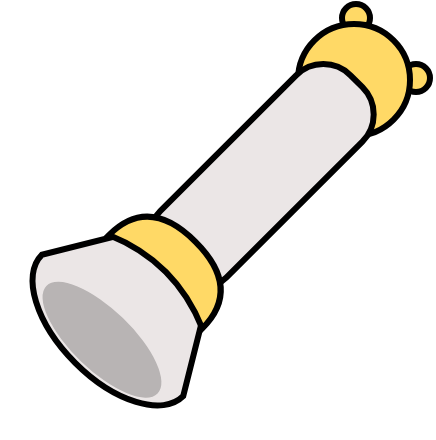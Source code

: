 <mxfile version="13.7.3" type="device" pages="18"><diagram id="ZVTwjRDx55jMjAS5mzks" name="道具-小鼠捣杵"><mxGraphModel dx="962" dy="632" grid="1" gridSize="10" guides="1" tooltips="1" connect="1" arrows="1" fold="1" page="1" pageScale="1" pageWidth="827" pageHeight="1169" math="0" shadow="0"><root><mxCell id="e9lG9VOk6OmkrQXiNHqJ-0"/><mxCell id="KIyhyRjfvIi2phHwPWTs-14" value="bg" parent="e9lG9VOk6OmkrQXiNHqJ-0"/><mxCell id="KIyhyRjfvIi2phHwPWTs-15" value="" style="rounded=0;whiteSpace=wrap;html=1;strokeWidth=3;fillColor=none;strokeColor=none;" parent="KIyhyRjfvIi2phHwPWTs-14" vertex="1"><mxGeometry x="360" y="176" width="209" height="210" as="geometry"/></mxCell><mxCell id="3LHA3YiHG2jcYSn7ZyKy-1" value="ball" parent="e9lG9VOk6OmkrQXiNHqJ-0"/><mxCell id="YLVWQ3QDiTboaGMwmLfc-1" value="" style="ellipse;whiteSpace=wrap;html=1;aspect=fixed;rounded=1;strokeColor=#000000;strokeWidth=3;gradientColor=none;fillColor=#FFD966;" parent="3LHA3YiHG2jcYSn7ZyKy-1" vertex="1"><mxGeometry x="555" y="206" width="14" height="14" as="geometry"/></mxCell><mxCell id="YLVWQ3QDiTboaGMwmLfc-0" value="" style="ellipse;whiteSpace=wrap;html=1;aspect=fixed;rounded=1;strokeColor=#000000;strokeWidth=3;gradientColor=none;fillColor=#FFD966;" parent="3LHA3YiHG2jcYSn7ZyKy-1" vertex="1"><mxGeometry x="525" y="176" width="14" height="14" as="geometry"/></mxCell><mxCell id="3LHA3YiHG2jcYSn7ZyKy-2" value="" style="ellipse;whiteSpace=wrap;html=1;aspect=fixed;rounded=1;strokeColor=#000000;strokeWidth=3;gradientColor=none;fillColor=#FFD966;" parent="3LHA3YiHG2jcYSn7ZyKy-1" vertex="1"><mxGeometry x="503" y="186" width="56" height="56" as="geometry"/></mxCell><mxCell id="ABcJ-GgjgIZVetU2ou5b-20" value="head" parent="e9lG9VOk6OmkrQXiNHqJ-0"/><mxCell id="ABcJ-GgjgIZVetU2ou5b-21" value="" style="verticalLabelPosition=bottom;verticalAlign=top;html=1;shape=mxgraph.basic.cone2;dx=0.5;dy=0.76;rounded=1;strokeColor=#000000;strokeWidth=3;gradientColor=none;rotation=45;fillColor=#EBE6E6;" parent="ABcJ-GgjgIZVetU2ou5b-20" vertex="1"><mxGeometry x="380.46" y="261.54" width="100" height="110" as="geometry"/></mxCell><mxCell id="ABcJ-GgjgIZVetU2ou5b-10" value="stick" parent="e9lG9VOk6OmkrQXiNHqJ-0"/><mxCell id="ABcJ-GgjgIZVetU2ou5b-11" value="" style="rounded=1;whiteSpace=wrap;html=1;strokeColor=#000000;strokeWidth=3;gradientColor=none;rotation=-45;arcSize=41;fillColor=#EBE6E6;" parent="ABcJ-GgjgIZVetU2ou5b-10" vertex="1"><mxGeometry x="417.38" y="238.75" width="134.56" height="46.88" as="geometry"/></mxCell><mxCell id="KIyhyRjfvIi2phHwPWTs-3" value="body" parent="e9lG9VOk6OmkrQXiNHqJ-0"/><mxCell id="ABcJ-GgjgIZVetU2ou5b-23" value="" style="shape=xor;whiteSpace=wrap;html=1;rounded=1;strokeColor=#000000;strokeWidth=3;gradientColor=none;rotation=-45;fillColor=#FFD966;" parent="KIyhyRjfvIi2phHwPWTs-3" vertex="1"><mxGeometry x="427.68" y="271.89" width="28.22" height="66" as="geometry"/></mxCell><mxCell id="e9lG9VOk6OmkrQXiNHqJ-1" value="coin" parent="e9lG9VOk6OmkrQXiNHqJ-0" visible="0"/><mxCell id="KIyhyRjfvIi2phHwPWTs-1" value="" style="ellipse;whiteSpace=wrap;html=1;aspect=fixed;strokeWidth=3;strokeColor=#997E50;fillColor=#FFD966;" parent="e9lG9VOk6OmkrQXiNHqJ-1" vertex="1"><mxGeometry x="374" y="300" width="80" height="80" as="geometry"/></mxCell><mxCell id="KIyhyRjfvIi2phHwPWTs-10" value="" style="shape=switch;whiteSpace=wrap;html=1;strokeWidth=3;strokeColor=#997E50;fillColor=#695637;" parent="e9lG9VOk6OmkrQXiNHqJ-1" vertex="1"><mxGeometry x="392" y="322" width="40" height="40" as="geometry"/></mxCell><mxCell id="3LHA3YiHG2jcYSn7ZyKy-3" value="kou" parent="e9lG9VOk6OmkrQXiNHqJ-0"/><mxCell id="3LHA3YiHG2jcYSn7ZyKy-5" value="" style="ellipse;whiteSpace=wrap;html=1;rounded=1;strokeWidth=2;rotation=44;strokeColor=none;fillColor=#B8B4B4;" parent="3LHA3YiHG2jcYSn7ZyKy-3" vertex="1"><mxGeometry x="366.33" y="328.81" width="77.31" height="30.14" as="geometry"/></mxCell></root></mxGraphModel></diagram><diagram id="FPxTlFXh_ivMNSYO5xsY" name="道具-大鼠诅咒"><mxGraphModel dx="1188" dy="647" grid="1" gridSize="10" guides="1" tooltips="1" connect="1" arrows="1" fold="1" page="1" pageScale="1" pageWidth="827" pageHeight="1169" math="0" shadow="0"><root><mxCell id="tWxPrfrmaEgfbx1g1L_2-0"/><mxCell id="tWxPrfrmaEgfbx1g1L_2-1" value="bg" parent="tWxPrfrmaEgfbx1g1L_2-0"/><mxCell id="tWxPrfrmaEgfbx1g1L_2-2" value="" style="rounded=0;whiteSpace=wrap;html=1;strokeWidth=3;fillColor=none;strokeColor=none;" parent="tWxPrfrmaEgfbx1g1L_2-1" vertex="1"><mxGeometry x="360" y="176" width="209" height="210" as="geometry"/></mxCell><mxCell id="HcfmOjhHE2lT-CXgO2Bo-2" value="3" parent="tWxPrfrmaEgfbx1g1L_2-0"/><mxCell id="HcfmOjhHE2lT-CXgO2Bo-3" value="" style="verticalLabelPosition=bottom;verticalAlign=top;html=1;shape=mxgraph.basic.drop;strokeWidth=3;strokeColor=none;fillColor=#BF5DBF;" parent="HcfmOjhHE2lT-CXgO2Bo-2" vertex="1"><mxGeometry x="395.94" y="180" width="138.13" height="170" as="geometry"/></mxCell><mxCell id="HcfmOjhHE2lT-CXgO2Bo-1" value="2" parent="tWxPrfrmaEgfbx1g1L_2-0"/><mxCell id="sKWA7usUBJB3TKjC4hZt-3" value="" style="ellipse;whiteSpace=wrap;html=1;aspect=fixed;strokeWidth=4;gradientColor=none;strokeColor=none;fillColor=#870087;" parent="HcfmOjhHE2lT-CXgO2Bo-1" vertex="1"><mxGeometry x="411" y="228" width="110" height="110" as="geometry"/></mxCell><mxCell id="HcfmOjhHE2lT-CXgO2Bo-0" value="1" parent="tWxPrfrmaEgfbx1g1L_2-0"/><mxCell id="sKWA7usUBJB3TKjC4hZt-1" value="" style="ellipse;whiteSpace=wrap;html=1;aspect=fixed;strokeWidth=4;gradientColor=none;strokeColor=none;fillColor=#000000;" parent="HcfmOjhHE2lT-CXgO2Bo-0" vertex="1"><mxGeometry x="425.7" y="246" width="80" height="80" as="geometry"/></mxCell><mxCell id="UK0zjUKCa7qL-hUobBUO-1" value="ratt" parent="tWxPrfrmaEgfbx1g1L_2-0"/><mxCell id="UK0zjUKCa7qL-hUobBUO-2" value="" style="ellipse;whiteSpace=wrap;html=1;aspect=fixed;strokeWidth=3;fillColor=#f5f5f5;strokeColor=#666666;fontColor=#333333;" parent="UK0zjUKCa7qL-hUobBUO-1" vertex="1"><mxGeometry x="380" y="260" width="50" height="50" as="geometry"/></mxCell><mxCell id="UK0zjUKCa7qL-hUobBUO-3" value="" style="ellipse;whiteSpace=wrap;html=1;aspect=fixed;strokeWidth=3;fillColor=#f5f5f5;fontColor=#333333;strokeColor=#666666;" parent="UK0zjUKCa7qL-hUobBUO-1" vertex="1"><mxGeometry x="503" y="260" width="50" height="50" as="geometry"/></mxCell><mxCell id="UK0zjUKCa7qL-hUobBUO-4" value="" style="verticalLabelPosition=bottom;verticalAlign=top;html=1;shape=mxgraph.basic.drop;strokeWidth=3;rotation=-180;fillColor=#f5f5f5;strokeColor=#666666;fontColor=#333333;" parent="UK0zjUKCa7qL-hUobBUO-1" vertex="1"><mxGeometry x="441" y="320" width="50" height="61.53" as="geometry"/></mxCell><mxCell id="J0O-cttDi2Up-W7xxIeA-1" value="s" parent="tWxPrfrmaEgfbx1g1L_2-0"/><mxCell id="F-g9N-atD6vWXwztj8_7-2" value="" style="ellipse;whiteSpace=wrap;html=1;aspect=fixed;strokeWidth=6;gradientColor=none;strokeColor=none;fillColor=#000000;" parent="J0O-cttDi2Up-W7xxIeA-1" vertex="1"><mxGeometry x="462" y="324" width="10" height="10" as="geometry"/></mxCell><mxCell id="F-g9N-atD6vWXwztj8_7-1" value="" style="ellipse;whiteSpace=wrap;html=1;aspect=fixed;strokeWidth=6;gradientColor=none;strokeColor=none;fillColor=#000000;" parent="J0O-cttDi2Up-W7xxIeA-1" vertex="1"><mxGeometry x="504" y="280" width="10" height="10" as="geometry"/></mxCell><mxCell id="F-g9N-atD6vWXwztj8_7-0" value="" style="ellipse;whiteSpace=wrap;html=1;aspect=fixed;strokeWidth=6;gradientColor=none;strokeColor=none;fillColor=#000000;" parent="J0O-cttDi2Up-W7xxIeA-1" vertex="1"><mxGeometry x="420" y="280" width="10" height="10" as="geometry"/></mxCell><mxCell id="J0O-cttDi2Up-W7xxIeA-2" value="" style="triangle;whiteSpace=wrap;html=1;strokeWidth=4;gradientColor=none;fillColor=none;rotation=90;strokeColor=#FF0000;" parent="J0O-cttDi2Up-W7xxIeA-1" vertex="1"><mxGeometry x="446.02" y="269.99" width="41" height="73.48" as="geometry"/></mxCell></root></mxGraphModel></diagram><diagram id="xi4885MflQFQudh4glEg" name="道具-藤蔓纤维"><mxGraphModel dx="962" dy="632" grid="1" gridSize="10" guides="1" tooltips="1" connect="1" arrows="1" fold="1" page="1" pageScale="1" pageWidth="827" pageHeight="1169" math="0" shadow="0"><root><mxCell id="h8IN1xqbDtf8hWR71pAC-0"/><mxCell id="h8IN1xqbDtf8hWR71pAC-1" value="bg" parent="h8IN1xqbDtf8hWR71pAC-0"/><mxCell id="QXAS6R6I7C1dh0hwejz--9" value="" style="rounded=0;whiteSpace=wrap;html=1;strokeWidth=3;fillColor=none;strokeColor=none;" parent="h8IN1xqbDtf8hWR71pAC-1" vertex="1"><mxGeometry x="360" y="176" width="209" height="210" as="geometry"/></mxCell><mxCell id="QXAS6R6I7C1dh0hwejz--15" value="ring" parent="h8IN1xqbDtf8hWR71pAC-0"/><mxCell id="wWPSDACsFO64E5uTXdBU-6" value="" style="shape=hexagon;html=1;whiteSpace=wrap;perimeter=hexagonPerimeter;strokeWidth=4;rounded=0;shadow=0;sketch=0;fillColor=none;strokeColor=#54A800;opacity=70;" parent="QXAS6R6I7C1dh0hwejz--15" vertex="1"><mxGeometry x="364" y="199" width="202" height="168.33" as="geometry"/></mxCell><mxCell id="wWPSDACsFO64E5uTXdBU-7" value="" style="shape=hexagon;html=1;whiteSpace=wrap;perimeter=hexagonPerimeter;strokeWidth=4;rounded=0;shadow=0;sketch=0;fillColor=none;rotation=30;strokeColor=#D1B734;opacity=70;" parent="QXAS6R6I7C1dh0hwejz--15" vertex="1"><mxGeometry x="363.7" y="196.33" width="204" height="170" as="geometry"/></mxCell><mxCell id="QXAS6R6I7C1dh0hwejz--7" value="coth" parent="h8IN1xqbDtf8hWR71pAC-0"/><mxCell id="QXAS6R6I7C1dh0hwejz--11" value="" style="shape=tape;whiteSpace=wrap;html=1;strokeWidth=3;size=0.19;fillColor=#67AB9F;strokeColor=#4D4D4D;" parent="QXAS6R6I7C1dh0hwejz--7" vertex="1"><mxGeometry x="392" y="232" width="147.69" height="96" as="geometry"/></mxCell><mxCell id="QXAS6R6I7C1dh0hwejz--12" value="" style="shape=tape;whiteSpace=wrap;html=1;strokeWidth=3;size=0.19;fillColor=#BACC1B;strokeColor=#4D4D4D;" parent="QXAS6R6I7C1dh0hwejz--7" vertex="1"><mxGeometry x="463" y="280" width="76.93" height="50" as="geometry"/></mxCell><mxCell id="QXAS6R6I7C1dh0hwejz--13" value="" style="shape=tape;whiteSpace=wrap;html=1;strokeWidth=3;size=0.19;fillColor=#57AD00;strokeColor=#4D4D4D;" parent="QXAS6R6I7C1dh0hwejz--7" vertex="1"><mxGeometry x="392" y="230" width="76.93" height="50" as="geometry"/></mxCell><mxCell id="QXAS6R6I7C1dh0hwejz--14" value="" style="shape=tape;whiteSpace=wrap;html=1;strokeWidth=3;size=0.19;flipH=1;fillColor=#5F7D50;strokeColor=#4D4D4D;" parent="QXAS6R6I7C1dh0hwejz--7" vertex="1"><mxGeometry x="428.04" y="252" width="76.93" height="50" as="geometry"/></mxCell></root></mxGraphModel></diagram><diagram id="U7KK7Hzq4XZYIWbvJ8ys" name="道具-噗嘻墩布"><mxGraphModel dx="962" dy="632" grid="1" gridSize="10" guides="1" tooltips="1" connect="1" arrows="1" fold="1" page="1" pageScale="1" pageWidth="827" pageHeight="1169" math="0" shadow="0"><root><mxCell id="15YKUbMUEeEmvw6zHKVS-0"/><mxCell id="15YKUbMUEeEmvw6zHKVS-1" value="bg" parent="15YKUbMUEeEmvw6zHKVS-0"/><mxCell id="qnUW4YijIHFjfe_xgeVH-0" value="" style="rounded=0;whiteSpace=wrap;html=1;strokeWidth=3;fillColor=none;strokeColor=none;" parent="15YKUbMUEeEmvw6zHKVS-1" vertex="1"><mxGeometry x="360" y="176" width="209" height="210" as="geometry"/></mxCell><mxCell id="bZHnJYjqRcG8pdJTYR5b-1" value="stick" parent="15YKUbMUEeEmvw6zHKVS-0"/><mxCell id="9SXtpwSjJjz5t9AJTBsd-0" value="" style="rounded=1;whiteSpace=wrap;html=1;strokeColor=#000000;strokeWidth=3;arcSize=39;rotation=-45;fillColor=#E65CA1;" parent="bZHnJYjqRcG8pdJTYR5b-1" vertex="1"><mxGeometry x="454.7" y="222.44" width="112.5" height="13.25" as="geometry"/></mxCell><mxCell id="rzJDoJzT40FQ8Jw0qFeO-0" value="" style="rounded=1;whiteSpace=wrap;html=1;strokeColor=#000000;strokeWidth=3;gradientColor=none;rotation=45;fillColor=#1985D6;" parent="bZHnJYjqRcG8pdJTYR5b-1" vertex="1"><mxGeometry x="456" y="259" width="20" height="30" as="geometry"/></mxCell><mxCell id="rzJDoJzT40FQ8Jw0qFeO-4" value="hd" parent="15YKUbMUEeEmvw6zHKVS-0"/><mxCell id="rzJDoJzT40FQ8Jw0qFeO-6" value="" style="rounded=1;whiteSpace=wrap;html=1;strokeColor=#666666;strokeWidth=3;rotation=-225;fontColor=#333333;fillColor=#E6E6E6;arcSize=35;" parent="rzJDoJzT40FQ8Jw0qFeO-4" vertex="1"><mxGeometry x="375" y="304" width="77" height="20" as="geometry"/></mxCell><mxCell id="rzJDoJzT40FQ8Jw0qFeO-7" value="" style="rounded=1;whiteSpace=wrap;html=1;strokeColor=#666666;strokeWidth=3;rotation=-225;fontColor=#333333;fillColor=#E6E6E6;arcSize=29;" parent="rzJDoJzT40FQ8Jw0qFeO-4" vertex="1"><mxGeometry x="389" y="318" width="79" height="20" as="geometry"/></mxCell><mxCell id="2XgskwL0w3J4FJqOlim5-11" value="" style="shape=card;whiteSpace=wrap;html=1;rounded=1;shadow=0;sketch=0;strokeColor=#666666;strokeWidth=3;rotation=45;size=40;flipH=1;fontColor=#333333;fillColor=#E6E6E6;" parent="rzJDoJzT40FQ8Jw0qFeO-4" vertex="1"><mxGeometry x="434" y="301" width="15.75" height="80" as="geometry"/></mxCell><mxCell id="vdAJoGOMQfqHMqK2PMv7-0" value="" style="shape=card;whiteSpace=wrap;html=1;rounded=1;shadow=0;sketch=0;strokeColor=#666666;strokeWidth=3;rotation=45;size=40;fontColor=#333333;fillColor=#E6E6E6;" parent="rzJDoJzT40FQ8Jw0qFeO-4" vertex="1"><mxGeometry x="393.56" y="260.48" width="15.75" height="80" as="geometry"/></mxCell><mxCell id="rzJDoJzT40FQ8Jw0qFeO-1" value="ba" parent="15YKUbMUEeEmvw6zHKVS-0"/><mxCell id="rzJDoJzT40FQ8Jw0qFeO-2" value="" style="verticalLabelPosition=bottom;verticalAlign=top;html=1;shape=mxgraph.basic.half_circle;strokeColor=#000000;strokeWidth=3;gradientColor=none;rotation=-135;fillColor=#E65CA1;" parent="rzJDoJzT40FQ8Jw0qFeO-1" vertex="1"><mxGeometry x="428" y="278" width="52" height="20" as="geometry"/></mxCell><mxCell id="rzJDoJzT40FQ8Jw0qFeO-12" value="fish" parent="15YKUbMUEeEmvw6zHKVS-0"/><mxCell id="rzJDoJzT40FQ8Jw0qFeO-14" value="" style="verticalLabelPosition=bottom;verticalAlign=top;html=1;shape=mxgraph.basic.pie;startAngle=0.2;endAngle=0.993;strokeWidth=3;gradientColor=none;rotation=60;fillColor=#F0DC28;strokeColor=#666600;" parent="rzJDoJzT40FQ8Jw0qFeO-12" vertex="1"><mxGeometry x="527" y="218" width="20" height="20" as="geometry"/></mxCell><mxCell id="LzrCzZf987M99G9US94D-0" value="" style="ellipse;whiteSpace=wrap;html=1;aspect=fixed;shadow=0;sketch=0;strokeWidth=2;fillColor=#79C9BB;strokeColor=#007A7A;" parent="rzJDoJzT40FQ8Jw0qFeO-12" vertex="1"><mxGeometry x="523" y="229.2" width="8" height="8" as="geometry"/></mxCell><mxCell id="rzJDoJzT40FQ8Jw0qFeO-13" value="" style="ellipse;whiteSpace=wrap;html=1;strokeWidth=3;gradientColor=none;fillColor=#F0DC28;strokeColor=#666600;" parent="rzJDoJzT40FQ8Jw0qFeO-12" vertex="1"><mxGeometry x="484" y="209" width="45" height="30" as="geometry"/></mxCell><mxCell id="7FYy0MDGM6gpjPz8IXSh-8" value="" style="verticalLabelPosition=bottom;verticalAlign=top;html=1;shape=mxgraph.flowchart.on-page_reference;strokeWidth=3;strokeColor=none;aspect=fixed;fillColor=#0071E3;" parent="rzJDoJzT40FQ8Jw0qFeO-12" vertex="1"><mxGeometry x="492" y="216" width="9" height="9" as="geometry"/></mxCell><mxCell id="fMsVO4SmFCtRrcZMy7IN-1" value="" style="triangle;whiteSpace=wrap;html=1;strokeWidth=2;gradientColor=none;strokeColor=none;rotation=325;fillColor=#E00000;" parent="rzJDoJzT40FQ8Jw0qFeO-12" vertex="1"><mxGeometry x="488" y="228.2" width="8" height="5" as="geometry"/></mxCell><mxCell id="LzrCzZf987M99G9US94D-3" value="" style="ellipse;whiteSpace=wrap;html=1;aspect=fixed;shadow=0;sketch=0;strokeWidth=2;fillColor=#79C9BB;strokeColor=#007A7A;" parent="rzJDoJzT40FQ8Jw0qFeO-12" vertex="1"><mxGeometry x="523" y="238.2" width="8" height="8" as="geometry"/></mxCell><mxCell id="LzrCzZf987M99G9US94D-4" value="" style="ellipse;whiteSpace=wrap;html=1;aspect=fixed;shadow=0;sketch=0;strokeWidth=2;fillColor=#79C9BB;strokeColor=#007A7A;" parent="rzJDoJzT40FQ8Jw0qFeO-12" vertex="1"><mxGeometry x="523" y="247.2" width="8" height="8" as="geometry"/></mxCell><mxCell id="LzrCzZf987M99G9US94D-5" value="" style="ellipse;whiteSpace=wrap;html=1;aspect=fixed;shadow=0;sketch=0;strokeWidth=2;fillColor=#79C9BB;strokeColor=#007A7A;" parent="rzJDoJzT40FQ8Jw0qFeO-12" vertex="1"><mxGeometry x="523" y="256.2" width="8" height="8" as="geometry"/></mxCell></root></mxGraphModel></diagram><diagram id="BfI3pXooLXlOZRIvWksd" name="道具-聚鼠小盆"><mxGraphModel dx="962" dy="632" grid="1" gridSize="10" guides="1" tooltips="1" connect="1" arrows="1" fold="1" page="1" pageScale="1" pageWidth="827" pageHeight="1169" math="0" shadow="0"><root><mxCell id="PjwAgYZFmhfhNsV9kxSk-0"/><mxCell id="PjwAgYZFmhfhNsV9kxSk-1" value="bg" parent="PjwAgYZFmhfhNsV9kxSk-0"/><mxCell id="szBITr8VC5UlgVMNbtqT-0" value="" style="rounded=0;whiteSpace=wrap;html=1;strokeWidth=3;fillColor=none;strokeColor=none;" parent="PjwAgYZFmhfhNsV9kxSk-1" vertex="1"><mxGeometry x="360.5" y="174" width="209" height="210" as="geometry"/></mxCell><mxCell id="iBsUUlWExDQm7OHwwQJb-5" value="leg" parent="PjwAgYZFmhfhNsV9kxSk-0"/><mxCell id="iBsUUlWExDQm7OHwwQJb-6" value="" style="shape=parallelogram;perimeter=parallelogramPerimeter;whiteSpace=wrap;html=1;fixedSize=1;rounded=1;shadow=0;sketch=0;strokeWidth=3;rotation=-90;size=20;direction=south;fillColor=#7FA89A;strokeColor=#435952;" parent="iBsUUlWExDQm7OHwwQJb-5" vertex="1"><mxGeometry x="392.5" y="332.5" width="43" height="50" as="geometry"/></mxCell><mxCell id="iBsUUlWExDQm7OHwwQJb-7" value="" style="shape=parallelogram;perimeter=parallelogramPerimeter;whiteSpace=wrap;html=1;fixedSize=1;rounded=1;shadow=0;sketch=0;strokeWidth=3;rotation=-90;size=20;direction=south;flipH=1;fillColor=#7FA89A;strokeColor=#435952;" parent="iBsUUlWExDQm7OHwwQJb-5" vertex="1"><mxGeometry x="497" y="334" width="40" height="50" as="geometry"/></mxCell><mxCell id="T3C0U_FNWr3KQaAiqUzx-1" value="body" parent="PjwAgYZFmhfhNsV9kxSk-0"/><mxCell id="T3C0U_FNWr3KQaAiqUzx-2" value="" style="ellipse;whiteSpace=wrap;html=1;rounded=1;shadow=0;sketch=0;strokeWidth=3;strokeColor=#435952;fillColor=#7FA89A;" parent="T3C0U_FNWr3KQaAiqUzx-1" vertex="1"><mxGeometry x="380" y="270" width="170" height="90" as="geometry"/></mxCell><mxCell id="T3C0U_FNWr3KQaAiqUzx-3" value="&lt;br&gt;" style="shape=or;whiteSpace=wrap;html=1;rounded=1;shadow=0;sketch=0;strokeWidth=3;rotation=90;fillColor=#7FA89A;strokeColor=#435952;" parent="T3C0U_FNWr3KQaAiqUzx-1" vertex="1"><mxGeometry x="457.25" y="288.75" width="18.5" height="130" as="geometry"/></mxCell><mxCell id="iBsUUlWExDQm7OHwwQJb-8" value="rat" parent="PjwAgYZFmhfhNsV9kxSk-0"/><mxCell id="VnE9B04knU9EcEbayt3J-17" value="zi" parent="PjwAgYZFmhfhNsV9kxSk-0"/><mxCell id="VnE9B04knU9EcEbayt3J-29" value="" style="group" parent="VnE9B04knU9EcEbayt3J-17" vertex="1" connectable="0"><mxGeometry x="445" y="293" width="40" height="40" as="geometry"/></mxCell><mxCell id="VnE9B04knU9EcEbayt3J-18" value="" style="endArrow=none;html=1;strokeWidth=3;strokeColor=#6B423A;entryX=0;entryY=0.5;entryDx=0;entryDy=0;entryPerimeter=0;" parent="VnE9B04knU9EcEbayt3J-29" target="iBsUUlWExDQm7OHwwQJb-1" edge="1"><mxGeometry width="50" height="50" relative="1" as="geometry"><mxPoint x="20.274" y="17.182" as="sourcePoint"/><mxPoint x="20.274" y="-3.0" as="targetPoint"/></mxGeometry></mxCell><mxCell id="VnE9B04knU9EcEbayt3J-19" value="" style="endArrow=none;html=1;strokeWidth=3;strokeColor=#6B423A;" parent="VnE9B04knU9EcEbayt3J-29" edge="1"><mxGeometry width="50" height="50" relative="1" as="geometry"><mxPoint x="41.781" y="18.182" as="sourcePoint"/><mxPoint x="41.781" y="4" as="targetPoint"/></mxGeometry></mxCell><mxCell id="VnE9B04knU9EcEbayt3J-20" value="" style="endArrow=none;html=1;strokeWidth=3;strokeColor=#6B423A;" parent="VnE9B04knU9EcEbayt3J-29" edge="1"><mxGeometry width="50" height="50" relative="1" as="geometry"><mxPoint x="-1.781" y="18.182" as="sourcePoint"/><mxPoint x="-1.781" y="4" as="targetPoint"/></mxGeometry></mxCell><mxCell id="VnE9B04knU9EcEbayt3J-21" value="" style="endArrow=none;html=1;strokeWidth=3;strokeColor=#6B423A;" parent="VnE9B04knU9EcEbayt3J-29" edge="1"><mxGeometry width="50" height="50" relative="1" as="geometry"><mxPoint x="-2" y="16.399" as="sourcePoint"/><mxPoint x="42.329" y="16.399" as="targetPoint"/></mxGeometry></mxCell><mxCell id="VnE9B04knU9EcEbayt3J-22" value="" style="endArrow=none;html=1;strokeWidth=3;strokeColor=#6B423A;" parent="VnE9B04knU9EcEbayt3J-29" edge="1"><mxGeometry width="50" height="50" relative="1" as="geometry"><mxPoint x="20" y="51" as="sourcePoint"/><mxPoint x="20" y="25" as="targetPoint"/></mxGeometry></mxCell><mxCell id="VnE9B04knU9EcEbayt3J-23" value="" style="endArrow=none;html=1;strokeWidth=3;strokeColor=#6B423A;" parent="VnE9B04knU9EcEbayt3J-29" edge="1"><mxGeometry width="50" height="50" relative="1" as="geometry"><mxPoint x="41.781" y="40" as="sourcePoint"/><mxPoint x="41.781" y="25" as="targetPoint"/></mxGeometry></mxCell><mxCell id="VnE9B04knU9EcEbayt3J-24" value="" style="endArrow=none;html=1;strokeWidth=3;strokeColor=#6B423A;" parent="VnE9B04knU9EcEbayt3J-29" edge="1"><mxGeometry width="50" height="50" relative="1" as="geometry"><mxPoint x="-1.781" y="40" as="sourcePoint"/><mxPoint x="-1.781" y="25" as="targetPoint"/></mxGeometry></mxCell><mxCell id="VnE9B04knU9EcEbayt3J-25" value="" style="endArrow=none;html=1;strokeWidth=3;strokeColor=#6B423A;exitX=0.013;exitY=0.676;exitDx=0;exitDy=0;exitPerimeter=0;" parent="VnE9B04knU9EcEbayt3J-29" edge="1"><mxGeometry width="50" height="50" relative="1" as="geometry"><mxPoint x="-59" y="37.84" as="sourcePoint"/><mxPoint x="-1" y="38" as="targetPoint"/></mxGeometry></mxCell><mxCell id="VnE9B04knU9EcEbayt3J-26" value="" style="endArrow=none;html=1;strokeWidth=3;strokeColor=#6B423A;entryX=0.973;entryY=0.68;entryDx=0;entryDy=0;entryPerimeter=0;" parent="VnE9B04knU9EcEbayt3J-29" edge="1"><mxGeometry width="50" height="50" relative="1" as="geometry"><mxPoint x="41" y="38.217" as="sourcePoint"/><mxPoint x="99.41" y="38.2" as="targetPoint"/></mxGeometry></mxCell><mxCell id="VnE9B04knU9EcEbayt3J-27" value="" style="ellipse;whiteSpace=wrap;html=1;aspect=fixed;rounded=1;shadow=0;sketch=0;strokeWidth=2;strokeColor=#6B423A;fillColor=#6B423A;" parent="VnE9B04knU9EcEbayt3J-29" vertex="1"><mxGeometry x="6.683" y="38.002" width="5" height="5" as="geometry"/></mxCell><mxCell id="VnE9B04knU9EcEbayt3J-28" value="" style="ellipse;whiteSpace=wrap;html=1;aspect=fixed;rounded=1;shadow=0;sketch=0;strokeWidth=2;strokeColor=#6B423A;fillColor=#6B423A;" parent="VnE9B04knU9EcEbayt3J-29" vertex="1"><mxGeometry x="28.286" y="38.232" width="5" height="5" as="geometry"/></mxCell><mxCell id="xGRSaShgfG-BZ70-ZSQ8-2" value="" style="endArrow=none;html=1;strokeWidth=3;strokeColor=#6B423A;entryX=0.973;entryY=0.68;entryDx=0;entryDy=0;entryPerimeter=0;" parent="VnE9B04knU9EcEbayt3J-17" edge="1"><mxGeometry width="50" height="50" relative="1" as="geometry"><mxPoint x="487" y="299.017" as="sourcePoint"/><mxPoint x="544.41" y="299.0" as="targetPoint"/></mxGeometry></mxCell><mxCell id="xGRSaShgfG-BZ70-ZSQ8-3" value="" style="endArrow=none;html=1;strokeWidth=3;strokeColor=#6B423A;entryX=0.973;entryY=0.68;entryDx=0;entryDy=0;entryPerimeter=0;" parent="VnE9B04knU9EcEbayt3J-17" edge="1"><mxGeometry width="50" height="50" relative="1" as="geometry"><mxPoint x="386" y="299.017" as="sourcePoint"/><mxPoint x="444.41" y="299.0" as="targetPoint"/></mxGeometry></mxCell><mxCell id="xGRSaShgfG-BZ70-ZSQ8-8" value="" style="endArrow=none;html=1;strokeWidth=3;strokeColor=#6B423A;entryX=0.973;entryY=0.68;entryDx=0;entryDy=0;entryPerimeter=0;" parent="VnE9B04knU9EcEbayt3J-17" edge="1"><mxGeometry width="50" height="50" relative="1" as="geometry"><mxPoint x="487" y="320.217" as="sourcePoint"/><mxPoint x="549" y="320.2" as="targetPoint"/></mxGeometry></mxCell><mxCell id="xGRSaShgfG-BZ70-ZSQ8-9" value="" style="endArrow=none;html=1;strokeWidth=3;strokeColor=#6B423A;entryX=0.973;entryY=0.68;entryDx=0;entryDy=0;entryPerimeter=0;" parent="VnE9B04knU9EcEbayt3J-17" edge="1"><mxGeometry width="50" height="50" relative="1" as="geometry"><mxPoint x="381" y="320.217" as="sourcePoint"/><mxPoint x="443" y="320.2" as="targetPoint"/></mxGeometry></mxCell><mxCell id="VnE9B04knU9EcEbayt3J-0" value="mon" parent="PjwAgYZFmhfhNsV9kxSk-0"/><mxCell id="VnE9B04knU9EcEbayt3J-5" value="" style="group" parent="VnE9B04knU9EcEbayt3J-0" vertex="1" connectable="0"><mxGeometry x="430" y="240" width="40" height="40" as="geometry"/></mxCell><mxCell id="VnE9B04knU9EcEbayt3J-3" value="" style="group" parent="VnE9B04knU9EcEbayt3J-5" vertex="1" connectable="0"><mxGeometry width="40" height="40" as="geometry"/></mxCell><mxCell id="VnE9B04knU9EcEbayt3J-1" value="" style="ellipse;whiteSpace=wrap;html=1;aspect=fixed;strokeWidth=3;strokeColor=#997E50;shadow=0;sketch=0;fillColor=#FFD966;" parent="VnE9B04knU9EcEbayt3J-3" vertex="1"><mxGeometry width="40" height="40" as="geometry"/></mxCell><mxCell id="VnE9B04knU9EcEbayt3J-2" value="" style="shape=switch;whiteSpace=wrap;html=1;strokeWidth=3;rotation=45;aspect=fixed;strokeColor=#997E50;fillColor=#FFFFFF;" parent="VnE9B04knU9EcEbayt3J-3" vertex="1"><mxGeometry x="9.333" y="9.22" width="22" height="22" as="geometry"/></mxCell><mxCell id="VnE9B04knU9EcEbayt3J-7" value="" style="group" parent="VnE9B04knU9EcEbayt3J-0" vertex="1" connectable="0"><mxGeometry x="475" y="201" width="40" height="40" as="geometry"/></mxCell><mxCell id="VnE9B04knU9EcEbayt3J-8" value="" style="group" parent="VnE9B04knU9EcEbayt3J-7" vertex="1" connectable="0"><mxGeometry width="40" height="40" as="geometry"/></mxCell><mxCell id="VnE9B04knU9EcEbayt3J-9" value="" style="ellipse;whiteSpace=wrap;html=1;aspect=fixed;strokeWidth=3;strokeColor=#997E50;shadow=0;sketch=0;fillColor=#FFD966;" parent="VnE9B04knU9EcEbayt3J-8" vertex="1"><mxGeometry width="40" height="40" as="geometry"/></mxCell><mxCell id="VnE9B04knU9EcEbayt3J-10" value="" style="shape=switch;whiteSpace=wrap;html=1;strokeWidth=3;rotation=45;aspect=fixed;fillColor=#FFFFFF;strokeColor=#997E50;" parent="VnE9B04knU9EcEbayt3J-8" vertex="1"><mxGeometry x="9.333" y="9.22" width="22" height="22" as="geometry"/></mxCell><mxCell id="VnE9B04knU9EcEbayt3J-12" value="" style="group" parent="VnE9B04knU9EcEbayt3J-0" vertex="1" connectable="0"><mxGeometry x="416.33" y="178" width="40" height="40" as="geometry"/></mxCell><mxCell id="VnE9B04knU9EcEbayt3J-13" value="" style="group" parent="VnE9B04knU9EcEbayt3J-12" vertex="1" connectable="0"><mxGeometry width="40" height="40" as="geometry"/></mxCell><mxCell id="VnE9B04knU9EcEbayt3J-14" value="" style="ellipse;whiteSpace=wrap;html=1;aspect=fixed;strokeWidth=3;strokeColor=#997E50;shadow=0;sketch=0;fillColor=#FFD966;" parent="VnE9B04knU9EcEbayt3J-13" vertex="1"><mxGeometry width="40" height="40" as="geometry"/></mxCell><mxCell id="VnE9B04knU9EcEbayt3J-15" value="" style="shape=switch;whiteSpace=wrap;html=1;strokeWidth=3;rotation=45;aspect=fixed;strokeColor=#997E50;fillColor=#FFFFFF;" parent="VnE9B04knU9EcEbayt3J-13" vertex="1"><mxGeometry x="9.333" y="9.22" width="22" height="22" as="geometry"/></mxCell><mxCell id="T3C0U_FNWr3KQaAiqUzx-4" value="ed" parent="PjwAgYZFmhfhNsV9kxSk-0"/><mxCell id="iBsUUlWExDQm7OHwwQJb-1" value="&lt;br&gt;" style="shape=or;whiteSpace=wrap;html=1;rounded=1;shadow=0;sketch=0;strokeWidth=3;rotation=90;direction=west;fillColor=#7FA89A;strokeColor=#435952;" parent="T3C0U_FNWr3KQaAiqUzx-4" vertex="1"><mxGeometry x="455" y="210" width="20" height="130" as="geometry"/></mxCell><mxCell id="iBsUUlWExDQm7OHwwQJb-2" value="op" parent="PjwAgYZFmhfhNsV9kxSk-0"/><mxCell id="iBsUUlWExDQm7OHwwQJb-3" value="" style="rounded=1;whiteSpace=wrap;html=1;shadow=0;sketch=0;strokeWidth=3;fillColor=#7FA89A;strokeColor=#435952;" parent="iBsUUlWExDQm7OHwwQJb-2" vertex="1"><mxGeometry x="414" y="256" width="100" height="14" as="geometry"/></mxCell></root></mxGraphModel></diagram><diagram id="NZoIgMJqBViXAQCE6AT4" name="道具-续续鼠晷"><mxGraphModel dx="1188" dy="647" grid="1" gridSize="10" guides="1" tooltips="1" connect="1" arrows="1" fold="1" page="1" pageScale="1" pageWidth="827" pageHeight="1169" math="0" shadow="0"><root><mxCell id="deQajAJ6irPR5B3eSs7Z-0"/><mxCell id="deQajAJ6irPR5B3eSs7Z-1" value="bg" parent="deQajAJ6irPR5B3eSs7Z-0"/><mxCell id="2Scg0gSk7oA_69OgtDJL-0" value="" style="rounded=0;whiteSpace=wrap;html=1;strokeWidth=3;fillColor=none;strokeColor=none;" parent="deQajAJ6irPR5B3eSs7Z-1" vertex="1"><mxGeometry x="360" y="176" width="209" height="210" as="geometry"/></mxCell><mxCell id="kdHro6Ggx9vEdGwAr_Ao-3" value="btm" parent="deQajAJ6irPR5B3eSs7Z-0"/><mxCell id="kdHro6Ggx9vEdGwAr_Ao-4" value="" style="html=1;whiteSpace=wrap;shape=isoCube2;backgroundOutline=1;isoAngle=9.943;strokeWidth=3;gradientColor=none;strokeColor=#696B6E;fillColor=#FAF3F3;" parent="kdHro6Ggx9vEdGwAr_Ao-3" vertex="1"><mxGeometry x="385" y="300" width="160" height="85" as="geometry"/></mxCell><mxCell id="kdHro6Ggx9vEdGwAr_Ao-13" value="earl" parent="deQajAJ6irPR5B3eSs7Z-0"/><mxCell id="kdHro6Ggx9vEdGwAr_Ao-28" value="" style="ellipse;whiteSpace=wrap;html=1;strokeWidth=3;rotation=90;strokeColor=#696B6E;fillColor=#8F97B5;" parent="kdHro6Ggx9vEdGwAr_Ao-13" vertex="1"><mxGeometry x="412" y="207" width="39" height="39" as="geometry"/></mxCell><mxCell id="kdHro6Ggx9vEdGwAr_Ao-27" value="" style="ellipse;whiteSpace=wrap;html=1;strokeWidth=3;rotation=90;strokeColor=#696B6E;fillColor=#E1E5EA;" parent="kdHro6Ggx9vEdGwAr_Ao-13" vertex="1"><mxGeometry x="405" y="203" width="39" height="39" as="geometry"/></mxCell><mxCell id="kdHro6Ggx9vEdGwAr_Ao-1" value="body2" parent="deQajAJ6irPR5B3eSs7Z-0"/><mxCell id="kdHro6Ggx9vEdGwAr_Ao-12" value="" style="ellipse;whiteSpace=wrap;html=1;strokeWidth=3;gradientColor=none;rotation=45;strokeColor=#696B6E;fillColor=#a7bbc7;" parent="kdHro6Ggx9vEdGwAr_Ao-1" vertex="1"><mxGeometry x="429" y="209.51" width="93.33" height="120" as="geometry"/></mxCell><mxCell id="7dej4c9NTmE83u9oyIVE-0" value="body" parent="deQajAJ6irPR5B3eSs7Z-0"/><mxCell id="kdHro6Ggx9vEdGwAr_Ao-11" value="" style="ellipse;whiteSpace=wrap;html=1;strokeWidth=3;gradientColor=none;rotation=45;strokeColor=#696B6E;fillColor=#E1E5EA;" parent="7dej4c9NTmE83u9oyIVE-0" vertex="1"><mxGeometry x="417" y="202.51" width="93.33" height="120" as="geometry"/></mxCell><mxCell id="icrc3gRVo2W8geN3StjP-31" value="loop3" parent="deQajAJ6irPR5B3eSs7Z-0"/><mxCell id="icrc3gRVo2W8geN3StjP-32" value="" style="shape=sumEllipse;perimeter=ellipsePerimeter;whiteSpace=wrap;html=1;backgroundOutline=1;rounded=1;strokeWidth=2;rotation=45;aspect=fixed;fillColor=none;strokeColor=#696B6E;" parent="icrc3gRVo2W8geN3StjP-31" vertex="1"><mxGeometry x="429.21" y="218.57" width="67.61" height="87" as="geometry"/></mxCell><mxCell id="icrc3gRVo2W8geN3StjP-27" value="loop2" parent="deQajAJ6irPR5B3eSs7Z-0"/><mxCell id="icrc3gRVo2W8geN3StjP-29" value="" style="shape=orEllipse;perimeter=ellipsePerimeter;whiteSpace=wrap;html=1;backgroundOutline=1;rounded=1;strokeWidth=2;fillColor=none;gradientColor=none;rotation=45;aspect=fixed;strokeColor=#696B6E;" parent="icrc3gRVo2W8geN3StjP-27" vertex="1"><mxGeometry x="429.21" y="218.57" width="67.56" height="87" as="geometry"/></mxCell><mxCell id="icrc3gRVo2W8geN3StjP-1" value="loop" parent="deQajAJ6irPR5B3eSs7Z-0"/><mxCell id="icrc3gRVo2W8geN3StjP-36" value="" style="ellipse;whiteSpace=wrap;html=1;strokeWidth=2;gradientColor=none;rotation=45;fillColor=#e1e5ea;aspect=fixed;strokeColor=#696B6E;" parent="icrc3gRVo2W8geN3StjP-1" vertex="1"><mxGeometry x="443.55" y="236.07" width="38.88" height="50" as="geometry"/></mxCell><mxCell id="kdHro6Ggx9vEdGwAr_Ao-10" value="frnt" parent="deQajAJ6irPR5B3eSs7Z-0"/><mxCell id="kdHro6Ggx9vEdGwAr_Ao-45" value="" style="verticalLabelPosition=bottom;verticalAlign=top;html=1;shape=mxgraph.basic.pyramid;dx1=0.56;dx2=0.23;dy1=1;dy2=0.78;strokeWidth=3;rotation=211;strokeColor=#696B6E;fillColor=#8F97B5;" parent="kdHro6Ggx9vEdGwAr_Ao-10" vertex="1"><mxGeometry x="410.45" y="306.99" width="47.71" height="29" as="geometry"/></mxCell><mxCell id="kdHro6Ggx9vEdGwAr_Ao-17" value="earr" parent="deQajAJ6irPR5B3eSs7Z-0"/><mxCell id="kdHro6Ggx9vEdGwAr_Ao-26" value="" style="ellipse;whiteSpace=wrap;html=1;strokeWidth=3;rotation=90;strokeColor=#696B6E;fillColor=#a7bbc7;" parent="kdHro6Ggx9vEdGwAr_Ao-17" vertex="1"><mxGeometry x="526" y="242" width="39" height="39" as="geometry"/></mxCell><mxCell id="kdHro6Ggx9vEdGwAr_Ao-19" value="" style="ellipse;whiteSpace=wrap;html=1;strokeWidth=3;rotation=90;strokeColor=#696B6E;fillColor=#E1E5EA;" parent="kdHro6Ggx9vEdGwAr_Ao-17" vertex="1"><mxGeometry x="519" y="238" width="39" height="39" as="geometry"/></mxCell><mxCell id="kdHro6Ggx9vEdGwAr_Ao-29" value="cent" parent="deQajAJ6irPR5B3eSs7Z-0" visible="0"/><mxCell id="kdHro6Ggx9vEdGwAr_Ao-30" value="" style="ellipse;whiteSpace=wrap;html=1;strokeColor=#000000;strokeWidth=3;fillColor=#FFFFFF;gradientColor=none;rotation=45;" parent="kdHro6Ggx9vEdGwAr_Ao-29" vertex="1"><mxGeometry x="450" y="250" width="17.51" height="22.51" as="geometry"/></mxCell><mxCell id="kdHro6Ggx9vEdGwAr_Ao-20" value="zhen" parent="deQajAJ6irPR5B3eSs7Z-0"/><mxCell id="kdHro6Ggx9vEdGwAr_Ao-21" value="" style="shape=offPageConnector;whiteSpace=wrap;html=1;strokeWidth=3;gradientColor=none;rotation=135;size=0.537;rounded=0;strokeColor=#7D4952;fillColor=#E08394;" parent="kdHro6Ggx9vEdGwAr_Ao-20" vertex="1"><mxGeometry x="419.4" y="170.48" width="10" height="107" as="geometry"/></mxCell><mxCell id="kdHro6Ggx9vEdGwAr_Ao-24" value="jixian" parent="deQajAJ6irPR5B3eSs7Z-0" visible="0"/><mxCell id="kdHro6Ggx9vEdGwAr_Ao-25" value="" style="html=1;whiteSpace=wrap;shape=isoCube2;backgroundOutline=1;isoAngle=9.943;strokeWidth=3;fillColor=#FFFFFF;gradientColor=none;" parent="kdHro6Ggx9vEdGwAr_Ao-24" vertex="1"><mxGeometry x="310" y="223" width="227.36" height="90" as="geometry"/></mxCell><mxCell id="icrc3gRVo2W8geN3StjP-15" value="" style="ellipse;whiteSpace=wrap;html=1;strokeWidth=3;gradientColor=none;rotation=45;fillColor=none;strokeColor=#a7bbc7;aspect=fixed;" parent="kdHro6Ggx9vEdGwAr_Ao-24" vertex="1"><mxGeometry x="433" y="226" width="57.56" height="74" as="geometry"/></mxCell></root></mxGraphModel></diagram><diagram id="fLGbaGthJ6O0GCj7AeWm" name="道具-丐鼠葫芦"><mxGraphModel dx="1188" dy="647" grid="1" gridSize="10" guides="1" tooltips="1" connect="1" arrows="1" fold="1" page="1" pageScale="1" pageWidth="827" pageHeight="1169" math="0" shadow="0"><root><mxCell id="SsCgt9tWxAEIL5YlRlqC-0"/><mxCell id="SsCgt9tWxAEIL5YlRlqC-1" value="bg" style="" parent="SsCgt9tWxAEIL5YlRlqC-0"/><mxCell id="nNFZ3Ky_5Z2pLy5rXqJr-0" value="" style="rounded=0;whiteSpace=wrap;html=1;strokeWidth=3;fillColor=none;strokeColor=none;" parent="SsCgt9tWxAEIL5YlRlqC-1" vertex="1"><mxGeometry x="350" y="176" width="209" height="210" as="geometry"/></mxCell><mxCell id="UiHnl88zDCrMr-fvY6sc-3" value="sai-btm" parent="SsCgt9tWxAEIL5YlRlqC-0"/><mxCell id="UiHnl88zDCrMr-fvY6sc-4" value="" style="rounded=0;whiteSpace=wrap;html=1;strokeWidth=3;fontColor=#333333;strokeColor=#666666;fillColor=#E0E0E0;" parent="UiHnl88zDCrMr-fvY6sc-3" vertex="1"><mxGeometry x="451" y="210" width="10" height="20" as="geometry"/></mxCell><mxCell id="KLv3apLev-PtYJY9T5UK-4" value="kou" parent="SsCgt9tWxAEIL5YlRlqC-0"/><mxCell id="KLv3apLev-PtYJY9T5UK-5" value="" style="rounded=1;whiteSpace=wrap;html=1;strokeWidth=3;arcSize=31;fontColor=#ffffff;fillColor=#ffc93c;strokeColor=#80641E;" parent="KLv3apLev-PtYJY9T5UK-4" vertex="1"><mxGeometry x="444.38" y="218" width="23.62" height="62" as="geometry"/></mxCell><mxCell id="AoAlCDgghdL3KMYqllem-3" value="neck" parent="SsCgt9tWxAEIL5YlRlqC-0"/><mxCell id="AoAlCDgghdL3KMYqllem-4" value="" style="shape=trapezoid;perimeter=trapezoidPerimeter;whiteSpace=wrap;html=1;fixedSize=1;strokeWidth=3;rotation=-180;size=20;rounded=1;arcSize=17;fontColor=#ffffff;fillColor=#ffc93c;strokeColor=#80641E;" parent="AoAlCDgghdL3KMYqllem-3" vertex="1"><mxGeometry x="429" y="268" width="53" height="36.5" as="geometry"/></mxCell><mxCell id="KLv3apLev-PtYJY9T5UK-0" value="body" style="" parent="SsCgt9tWxAEIL5YlRlqC-0"/><mxCell id="KLv3apLev-PtYJY9T5UK-1" value="" style="ellipse;whiteSpace=wrap;html=1;strokeWidth=3;fontColor=#ffffff;fillColor=#ffc93c;strokeColor=#80641E;" parent="KLv3apLev-PtYJY9T5UK-0" vertex="1"><mxGeometry x="403" y="291.1" width="101.75" height="94.9" as="geometry"/></mxCell><mxCell id="KLv3apLev-PtYJY9T5UK-2" value="" style="ellipse;whiteSpace=wrap;html=1;strokeWidth=3;fontColor=#ffffff;fillColor=#ffc93c;strokeColor=#80641E;" parent="KLv3apLev-PtYJY9T5UK-0" vertex="1"><mxGeometry x="430" y="236" width="51" height="51" as="geometry"/></mxCell><mxCell id="uLOFIjQsBltbD6WlMjHy-0" value="" style="shape=trapezoid;perimeter=trapezoidPerimeter;whiteSpace=wrap;html=1;fixedSize=1;strokeWidth=3;rotation=-180;size=20;rounded=1;arcSize=17;fontColor=#ffffff;strokeColor=none;fillColor=#ffc93c;" parent="KLv3apLev-PtYJY9T5UK-0" vertex="1"><mxGeometry x="431" y="268" width="49" height="36.5" as="geometry"/></mxCell><mxCell id="KLv3apLev-PtYJY9T5UK-6" value="rope" parent="SsCgt9tWxAEIL5YlRlqC-0"/><mxCell id="AoAlCDgghdL3KMYqllem-16" value="" style="endArrow=none;html=1;strokeWidth=4;curved=1;fillColor=#f8cecc;entryX=0.828;entryY=0.716;entryDx=0;entryDy=0;entryPerimeter=0;strokeColor=#E65C5C;" parent="KLv3apLev-PtYJY9T5UK-6" target="AoAlCDgghdL3KMYqllem-8" edge="1"><mxGeometry width="50" height="50" relative="1" as="geometry"><mxPoint x="467" y="293" as="sourcePoint"/><mxPoint x="550" y="240" as="targetPoint"/><Array as="points"><mxPoint x="510" y="280"/><mxPoint x="500" y="220"/></Array></mxGeometry></mxCell><mxCell id="uLOFIjQsBltbD6WlMjHy-2" value="" style="endArrow=diamond;html=1;strokeWidth=4;strokeColor=#E65C5C;endFill=0;startArrow=none;startFill=0;curved=1;" parent="KLv3apLev-PtYJY9T5UK-6" edge="1"><mxGeometry width="50" height="50" relative="1" as="geometry"><mxPoint x="440" y="293" as="sourcePoint"/><mxPoint x="470" y="293" as="targetPoint"/></mxGeometry></mxCell><mxCell id="AoAlCDgghdL3KMYqllem-17" value="wen" parent="SsCgt9tWxAEIL5YlRlqC-0"/><mxCell id="AoAlCDgghdL3KMYqllem-30" value="" style="shape=loopLimit;whiteSpace=wrap;html=1;rounded=1;strokeWidth=2;direction=west;size=12;arcSize=13;strokeColor=none;fillColor=#31326F;" parent="AoAlCDgghdL3KMYqllem-17" vertex="1"><mxGeometry x="437" y="342" width="36" height="30" as="geometry"/></mxCell><mxCell id="AoAlCDgghdL3KMYqllem-31" value="" style="rounded=1;whiteSpace=wrap;html=1;strokeWidth=2;arcSize=50;strokeColor=none;fillColor=#31326F;" parent="AoAlCDgghdL3KMYqllem-17" vertex="1"><mxGeometry x="435" y="332" width="40" height="4" as="geometry"/></mxCell><mxCell id="AoAlCDgghdL3KMYqllem-32" value="" style="verticalLabelPosition=bottom;verticalAlign=top;html=1;shape=mxgraph.basic.arc;startAngle=0.123;endAngle=0.546;rounded=1;strokeWidth=3;strokeColor=#ffc93c;" parent="AoAlCDgghdL3KMYqllem-17" vertex="1"><mxGeometry x="428" y="334.5" width="20" height="20" as="geometry"/></mxCell><mxCell id="AoAlCDgghdL3KMYqllem-34" value="" style="verticalLabelPosition=bottom;verticalAlign=top;html=1;shape=mxgraph.basic.arc;startAngle=0.126;endAngle=0.505;rounded=1;strokeWidth=3;flipH=1;strokeColor=#ffc93c;" parent="AoAlCDgghdL3KMYqllem-17" vertex="1"><mxGeometry x="463" y="334.5" width="20" height="20" as="geometry"/></mxCell><mxCell id="AoAlCDgghdL3KMYqllem-36" value="" style="verticalLabelPosition=bottom;verticalAlign=top;html=1;shape=mxgraph.basic.arc;startAngle=0.728;endAngle=0.722;rounded=1;strokeWidth=3;fillColor=#FFFFFF;strokeColor=#ffc93c;" parent="AoAlCDgghdL3KMYqllem-17" vertex="1"><mxGeometry x="441" y="361" width="28.75" height="19" as="geometry"/></mxCell><mxCell id="uLOFIjQsBltbD6WlMjHy-5" value="" style="verticalLabelPosition=bottom;verticalAlign=top;html=1;shape=mxgraph.basic.drop;strokeColor=none;aspect=fixed;fillColor=#31326F;" parent="AoAlCDgghdL3KMYqllem-17" vertex="1"><mxGeometry x="447.25" y="306" width="15.4" height="22" as="geometry"/></mxCell><mxCell id="uLOFIjQsBltbD6WlMjHy-6" value="" style="verticalLabelPosition=bottom;verticalAlign=top;html=1;shape=mxgraph.basic.drop;strokeColor=none;aspect=fixed;rotation=-30;fillColor=#31326F;" parent="AoAlCDgghdL3KMYqllem-17" vertex="1"><mxGeometry x="414" y="333.5" width="15.4" height="22" as="geometry"/></mxCell><mxCell id="uLOFIjQsBltbD6WlMjHy-7" value="" style="verticalLabelPosition=bottom;verticalAlign=top;html=1;shape=mxgraph.basic.drop;strokeColor=none;aspect=fixed;rotation=15;flipH=1;flipV=0;fillColor=#31326F;" parent="AoAlCDgghdL3KMYqllem-17" vertex="1"><mxGeometry x="479" y="335" width="15.4" height="22" as="geometry"/></mxCell><mxCell id="AoAlCDgghdL3KMYqllem-6" value="sai" parent="SsCgt9tWxAEIL5YlRlqC-0"/><mxCell id="AoAlCDgghdL3KMYqllem-8" value="" style="verticalLabelPosition=bottom;verticalAlign=top;html=1;shape=mxgraph.basic.donut;dx=6.83;rounded=1;strokeWidth=3;fontColor=#333333;strokeColor=#666666;fillColor=#E0E0E0;" parent="AoAlCDgghdL3KMYqllem-6" vertex="1"><mxGeometry x="442" y="182" width="29" height="29" as="geometry"/></mxCell><mxCell id="AoAlCDgghdL3KMYqllem-12" value="" style="ellipse;whiteSpace=wrap;html=1;aspect=fixed;rounded=1;strokeWidth=3;fontColor=#333333;strokeColor=#666666;fillColor=#E0E0E0;" parent="AoAlCDgghdL3KMYqllem-6" vertex="1"><mxGeometry x="466" y="177" width="14" height="14" as="geometry"/></mxCell><mxCell id="AoAlCDgghdL3KMYqllem-13" value="" style="ellipse;whiteSpace=wrap;html=1;aspect=fixed;rounded=1;strokeWidth=3;fontColor=#333333;strokeColor=#666666;fillColor=#E0E0E0;" parent="AoAlCDgghdL3KMYqllem-6" vertex="1"><mxGeometry x="433" y="178" width="14" height="14" as="geometry"/></mxCell></root></mxGraphModel></diagram><diagram id="6AFkYnxPITRr4FKOa74x" name="道具-银鲛电视"><mxGraphModel dx="1188" dy="647" grid="1" gridSize="10" guides="1" tooltips="1" connect="1" arrows="1" fold="1" page="1" pageScale="1" pageWidth="827" pageHeight="1169" math="0" shadow="0"><root><mxCell id="tZsM5G_WogpOXAYlYu1A-0"/><mxCell id="tZsM5G_WogpOXAYlYu1A-1" value="bg" parent="tZsM5G_WogpOXAYlYu1A-0"/><mxCell id="W6g-wwnV5dxOl0bqfcNm-0" value="" style="rounded=0;whiteSpace=wrap;html=1;strokeWidth=3;fillColor=none;strokeColor=none;" parent="tZsM5G_WogpOXAYlYu1A-1" vertex="1"><mxGeometry x="360" y="176" width="209" height="210" as="geometry"/></mxCell><mxCell id="SLD2ei5iAUllUV96LkkB-0" value="body" parent="tZsM5G_WogpOXAYlYu1A-0"/><mxCell id="SLD2ei5iAUllUV96LkkB-1" value="" style="rounded=1;whiteSpace=wrap;html=1;strokeWidth=3;arcSize=6;fillColor=#ff7b54;" parent="SLD2ei5iAUllUV96LkkB-0" vertex="1"><mxGeometry x="370" y="235" width="190" height="130" as="geometry"/></mxCell><mxCell id="SLD2ei5iAUllUV96LkkB-2" value="" style="rounded=1;whiteSpace=wrap;html=1;strokeWidth=3;fillColor=#ff7b54;" parent="SLD2ei5iAUllUV96LkkB-0" vertex="1"><mxGeometry x="378" y="365" width="174" height="16" as="geometry"/></mxCell><mxCell id="SLD2ei5iAUllUV96LkkB-3" value="sur" parent="tZsM5G_WogpOXAYlYu1A-0"/><mxCell id="SLD2ei5iAUllUV96LkkB-13" value="" style="rounded=1;whiteSpace=wrap;html=1;strokeWidth=2;arcSize=9;strokeColor=none;fillColor=#ffd56b;" parent="SLD2ei5iAUllUV96LkkB-3" vertex="1"><mxGeometry x="382" y="242" width="117" height="117" as="geometry"/></mxCell><mxCell id="SLD2ei5iAUllUV96LkkB-5" value="" style="verticalLabelPosition=bottom;verticalAlign=top;html=1;shape=mxgraph.basic.donut;dx=11.32;rounded=1;strokeWidth=2;fillColor=#43aa8b;strokeColor=#666666;" parent="SLD2ei5iAUllUV96LkkB-3" vertex="1"><mxGeometry x="381" y="241" width="119" height="119" as="geometry"/></mxCell><mxCell id="SLD2ei5iAUllUV96LkkB-6" value="" style="rounded=1;whiteSpace=wrap;html=1;strokeWidth=2;strokeColor=none;fillColor=#ffd56b;arcSize=25;" parent="SLD2ei5iAUllUV96LkkB-3" vertex="1"><mxGeometry x="510" y="242" width="41" height="117" as="geometry"/></mxCell><mxCell id="SLD2ei5iAUllUV96LkkB-7" value="btn" parent="tZsM5G_WogpOXAYlYu1A-0"/><mxCell id="SLD2ei5iAUllUV96LkkB-8" value="" style="ellipse;whiteSpace=wrap;html=1;aspect=fixed;rounded=1;strokeWidth=2;fillColor=#43aa8b;strokeColor=#666666;" parent="SLD2ei5iAUllUV96LkkB-7" vertex="1"><mxGeometry x="518" y="265" width="26" height="26" as="geometry"/></mxCell><mxCell id="SLD2ei5iAUllUV96LkkB-9" value="" style="ellipse;whiteSpace=wrap;html=1;aspect=fixed;rounded=1;strokeWidth=2;fillColor=#43aa8b;strokeColor=#666666;" parent="SLD2ei5iAUllUV96LkkB-7" vertex="1"><mxGeometry x="518" y="308" width="26" height="26" as="geometry"/></mxCell><mxCell id="SLD2ei5iAUllUV96LkkB-10" value="" style="rounded=1;whiteSpace=wrap;html=1;strokeWidth=1;strokeColor=#666666;fillColor=#E6E6E6;" parent="SLD2ei5iAUllUV96LkkB-7" vertex="1"><mxGeometry x="529" y="266" width="4" height="25" as="geometry"/></mxCell><mxCell id="SLD2ei5iAUllUV96LkkB-11" value="" style="rounded=1;whiteSpace=wrap;html=1;strokeWidth=1;strokeColor=#666666;fillColor=#E6E6E6;" parent="SLD2ei5iAUllUV96LkkB-7" vertex="1"><mxGeometry x="529" y="309" width="4" height="25" as="geometry"/></mxCell><mxCell id="tmLiF5wHRGZsbTTa-tgF-0" value="scr" parent="tZsM5G_WogpOXAYlYu1A-0"/><mxCell id="tmLiF5wHRGZsbTTa-tgF-1" value="" style="ellipse;whiteSpace=wrap;html=1;aspect=fixed;rounded=1;strokeWidth=2;strokeColor=#666666;fillColor=#D5EFF0;" parent="tmLiF5wHRGZsbTTa-tgF-0" vertex="1"><mxGeometry x="391" y="251" width="100" height="100" as="geometry"/></mxCell><mxCell id="tmLiF5wHRGZsbTTa-tgF-2" value="rat" parent="tZsM5G_WogpOXAYlYu1A-0"/><mxCell id="tmLiF5wHRGZsbTTa-tgF-3" value="" style="verticalLabelPosition=bottom;verticalAlign=top;html=1;shape=mxgraph.basic.drop;rounded=1;strokeWidth=2;rotation=-180;fontColor=#333333;strokeColor=none;aspect=fixed;fillColor=#AABEBF;" parent="tmLiF5wHRGZsbTTa-tgF-2" vertex="1"><mxGeometry x="430" y="296" width="24.5" height="35" as="geometry"/></mxCell><mxCell id="tmLiF5wHRGZsbTTa-tgF-4" value="" style="ellipse;whiteSpace=wrap;html=1;aspect=fixed;rounded=1;strokeWidth=2;gradientColor=none;strokeColor=none;fillColor=#AABEBF;" parent="tmLiF5wHRGZsbTTa-tgF-2" vertex="1"><mxGeometry x="414" y="280" width="22" height="22" as="geometry"/></mxCell><mxCell id="tmLiF5wHRGZsbTTa-tgF-5" value="" style="ellipse;whiteSpace=wrap;html=1;aspect=fixed;rounded=1;strokeWidth=2;gradientColor=none;strokeColor=none;fillColor=#AABEBF;" parent="tmLiF5wHRGZsbTTa-tgF-2" vertex="1"><mxGeometry x="449" y="280" width="22" height="22" as="geometry"/></mxCell><mxCell id="SLD2ei5iAUllUV96LkkB-14" value="yinjiao" parent="tZsM5G_WogpOXAYlYu1A-0"/><mxCell id="qP2IFEoC_WD54q1tKmR2-5" value="" style="triangle;whiteSpace=wrap;html=1;rounded=1;strokeWidth=3;rotation=-15;fillColor=#577590;strokeColor=#314252;" parent="SLD2ei5iAUllUV96LkkB-14" vertex="1"><mxGeometry x="490.9" y="207.33" width="70" height="20.35" as="geometry"/></mxCell><mxCell id="qP2IFEoC_WD54q1tKmR2-12" value="" style="triangle;whiteSpace=wrap;html=1;rounded=1;strokeWidth=3;rotation=-25;fillColor=#577590;strokeColor=#314252;" parent="SLD2ei5iAUllUV96LkkB-14" vertex="1"><mxGeometry x="424.0" y="173.5" width="60" height="30" as="geometry"/></mxCell><mxCell id="qP2IFEoC_WD54q1tKmR2-2" value="" style="shape=offPageConnector;whiteSpace=wrap;html=1;rounded=1;strokeWidth=3;rotation=90;fillColor=#577590;strokeColor=#314252;" parent="SLD2ei5iAUllUV96LkkB-14" vertex="1"><mxGeometry x="383" y="192" width="42" height="44" as="geometry"/></mxCell><mxCell id="qP2IFEoC_WD54q1tKmR2-4" value="" style="shape=manualInput;whiteSpace=wrap;html=1;rounded=1;strokeWidth=3;flipH=1;fillColor=#577590;strokeColor=#314252;" parent="SLD2ei5iAUllUV96LkkB-14" vertex="1"><mxGeometry x="425" y="190" width="70" height="45" as="geometry"/></mxCell><mxCell id="qP2IFEoC_WD54q1tKmR2-10" value="" style="ellipse;whiteSpace=wrap;html=1;aspect=fixed;rounded=1;strokeWidth=3;strokeColor=#FFFFFF;fillColor=#D42A7F;" parent="SLD2ei5iAUllUV96LkkB-14" vertex="1"><mxGeometry x="400" y="204.5" width="15" height="15" as="geometry"/></mxCell><mxCell id="qP2IFEoC_WD54q1tKmR2-11" value="" style="shape=manualInput;whiteSpace=wrap;html=1;rounded=1;strokeWidth=3;rotation=30;fillColor=#577590;strokeColor=#314252;" parent="SLD2ei5iAUllUV96LkkB-14" vertex="1"><mxGeometry x="425.45" y="211.36" width="56" height="37.82" as="geometry"/></mxCell><mxCell id="qP2IFEoC_WD54q1tKmR2-14" value="mask" parent="tZsM5G_WogpOXAYlYu1A-0"/><mxCell id="qP2IFEoC_WD54q1tKmR2-15" value="" style="ellipse;whiteSpace=wrap;html=1;aspect=fixed;rounded=1;strokeWidth=3;fillColor=#577590;strokeColor=none;" parent="qP2IFEoC_WD54q1tKmR2-14" vertex="1"><mxGeometry x="488" y="219" width="13" height="13" as="geometry"/></mxCell><mxCell id="qP2IFEoC_WD54q1tKmR2-16" value="" style="ellipse;whiteSpace=wrap;html=1;aspect=fixed;rounded=1;strokeWidth=3;fillColor=#577590;strokeColor=none;" parent="qP2IFEoC_WD54q1tKmR2-14" vertex="1"><mxGeometry x="420" y="193" width="13" height="13" as="geometry"/></mxCell><mxCell id="qP2IFEoC_WD54q1tKmR2-17" value="" style="whiteSpace=wrap;html=1;rounded=1;strokeWidth=3;fillColor=#577590;strokeColor=none;rotation=15;" parent="qP2IFEoC_WD54q1tKmR2-14" vertex="1"><mxGeometry x="423.46" y="190.65" width="25" height="22" as="geometry"/></mxCell><mxCell id="qP2IFEoC_WD54q1tKmR2-18" value="" style="whiteSpace=wrap;html=1;rounded=1;strokeWidth=3;fillColor=#577590;strokeColor=none;rotation=0;" parent="qP2IFEoC_WD54q1tKmR2-14" vertex="1"><mxGeometry x="420" y="203" width="25" height="22" as="geometry"/></mxCell></root></mxGraphModel></diagram><diagram id="AFiDi_AnGAXTSSxH6Z38" name="道具-无鼠机鼠柄"><mxGraphModel dx="1188" dy="647" grid="1" gridSize="10" guides="1" tooltips="1" connect="1" arrows="1" fold="1" page="1" pageScale="1" pageWidth="827" pageHeight="1169" math="0" shadow="0"><root><mxCell id="dYfp0mkg8MPiOhUyF5BS-0"/><mxCell id="dYfp0mkg8MPiOhUyF5BS-1" value="bg" parent="dYfp0mkg8MPiOhUyF5BS-0"/><mxCell id="BJlZSvzcNaMtOeMr5I0x-0" value="" style="rounded=0;whiteSpace=wrap;html=1;strokeWidth=3;fillColor=none;strokeColor=none;" parent="dYfp0mkg8MPiOhUyF5BS-1" vertex="1"><mxGeometry x="360" y="176" width="209" height="210" as="geometry"/></mxCell><mxCell id="TneRJDbBGcODPpdRaWIK-3" value="btm" parent="dYfp0mkg8MPiOhUyF5BS-0"/><mxCell id="TneRJDbBGcODPpdRaWIK-4" value="" style="shape=card;whiteSpace=wrap;html=1;rounded=1;strokeWidth=3;rotation=-195;size=24;arcSize=13;fillColor=#00bbf9;" parent="TneRJDbBGcODPpdRaWIK-3" vertex="1"><mxGeometry x="513.85" y="273.84" width="41" height="100" as="geometry"/></mxCell><mxCell id="TneRJDbBGcODPpdRaWIK-7" value="" style="shape=card;whiteSpace=wrap;html=1;rounded=1;strokeWidth=3;rotation=-165;size=24;arcSize=13;flipH=1;fillColor=#00bbf9;" parent="TneRJDbBGcODPpdRaWIK-3" vertex="1"><mxGeometry x="376" y="273.84" width="41" height="100" as="geometry"/></mxCell><mxCell id="CdHr5l4R13NrNCBWmNMQ-7" value="" style="shape=card;whiteSpace=wrap;html=1;rounded=1;strokeWidth=3;rotation=-195;size=24;arcSize=13;fillColor=#FEE440;strokeColor=none;" parent="TneRJDbBGcODPpdRaWIK-3" vertex="1"><mxGeometry x="514.85" y="272.84" width="39" height="100" as="geometry"/></mxCell><mxCell id="CdHr5l4R13NrNCBWmNMQ-8" value="" style="shape=card;whiteSpace=wrap;html=1;rounded=1;strokeWidth=3;rotation=-165;size=24;arcSize=13;flipH=1;fillColor=#FEE440;strokeColor=none;" parent="TneRJDbBGcODPpdRaWIK-3" vertex="1"><mxGeometry x="378" y="272.84" width="38" height="100" as="geometry"/></mxCell><mxCell id="TneRJDbBGcODPpdRaWIK-1" value="body" parent="dYfp0mkg8MPiOhUyF5BS-0"/><mxCell id="TneRJDbBGcODPpdRaWIK-5" value="" style="rounded=1;whiteSpace=wrap;html=1;strokeWidth=3;arcSize=50;fillColor=#00bbf9;" parent="TneRJDbBGcODPpdRaWIK-1" vertex="1"><mxGeometry x="386" y="240" width="160" height="96" as="geometry"/></mxCell><mxCell id="TneRJDbBGcODPpdRaWIK-9" value="ear" parent="dYfp0mkg8MPiOhUyF5BS-0"/><mxCell id="TneRJDbBGcODPpdRaWIK-13" value="" style="rounded=1;whiteSpace=wrap;html=1;strokeWidth=2;fillColor=#f5f5f5;strokeColor=#666666;fontColor=#333333;" parent="TneRJDbBGcODPpdRaWIK-9" vertex="1"><mxGeometry x="464" y="196" width="5" height="40" as="geometry"/></mxCell><mxCell id="TneRJDbBGcODPpdRaWIK-14" value="" style="ellipse;whiteSpace=wrap;html=1;aspect=fixed;rounded=1;strokeWidth=2;fillColor=#f5f5f5;strokeColor=#666666;fontColor=#333333;" parent="TneRJDbBGcODPpdRaWIK-9" vertex="1"><mxGeometry x="460" y="183" width="13" height="13" as="geometry"/></mxCell><mxCell id="CdHr5l4R13NrNCBWmNMQ-1" value="cent" parent="dYfp0mkg8MPiOhUyF5BS-0"/><mxCell id="CdHr5l4R13NrNCBWmNMQ-2" value="" style="ellipse;whiteSpace=wrap;html=1;aspect=fixed;rounded=1;strokeColor=#666666;strokeWidth=2;fontColor=#333333;fillColor=#00f5d4;" parent="CdHr5l4R13NrNCBWmNMQ-1" vertex="1"><mxGeometry x="457" y="279" width="18" height="18" as="geometry"/></mxCell><mxCell id="TneRJDbBGcODPpdRaWIK-21" value="rat" parent="dYfp0mkg8MPiOhUyF5BS-0"/><mxCell id="TneRJDbBGcODPpdRaWIK-26" value="" style="ellipse;whiteSpace=wrap;html=1;aspect=fixed;rounded=1;strokeWidth=3;fillColor=#f15bb5;strokeColor=#91376D;" parent="TneRJDbBGcODPpdRaWIK-21" vertex="1"><mxGeometry x="436" y="218" width="20" height="20" as="geometry"/></mxCell><mxCell id="TneRJDbBGcODPpdRaWIK-25" value="" style="ellipse;whiteSpace=wrap;html=1;aspect=fixed;rounded=1;strokeWidth=3;fillColor=#f15bb5;strokeColor=#91376D;" parent="TneRJDbBGcODPpdRaWIK-21" vertex="1"><mxGeometry x="476" y="218" width="20" height="20" as="geometry"/></mxCell><mxCell id="TneRJDbBGcODPpdRaWIK-23" value="" style="verticalLabelPosition=bottom;verticalAlign=top;html=1;shape=mxgraph.basic.drop;rounded=1;strokeWidth=3;rotation=-180;fillColor=#f15bb5;strokeColor=#91376D;" parent="TneRJDbBGcODPpdRaWIK-21" vertex="1"><mxGeometry x="446" y="225" width="40" height="46.14" as="geometry"/></mxCell><mxCell id="TneRJDbBGcODPpdRaWIK-27" value="mask" parent="dYfp0mkg8MPiOhUyF5BS-0"/><mxCell id="TneRJDbBGcODPpdRaWIK-28" value="" style="shape=card;whiteSpace=wrap;html=1;rounded=1;strokeWidth=3;rotation=-165;size=24;arcSize=13;flipH=1;fillColor=#00bbf9;strokeColor=none;" parent="TneRJDbBGcODPpdRaWIK-27" vertex="1"><mxGeometry x="379.13" y="289.02" width="39" height="57" as="geometry"/></mxCell><mxCell id="TneRJDbBGcODPpdRaWIK-29" value="" style="shape=card;whiteSpace=wrap;html=1;rounded=1;strokeWidth=3;rotation=-195;size=24;arcSize=13;strokeColor=none;fillColor=#00BBF9;" parent="TneRJDbBGcODPpdRaWIK-27" vertex="1"><mxGeometry x="514.01" y="292.7" width="39" height="53.51" as="geometry"/></mxCell><mxCell id="TneRJDbBGcODPpdRaWIK-30" value="bas" parent="dYfp0mkg8MPiOhUyF5BS-0"/><mxCell id="3jKR_UaLcZYWYkniLHec-0" value="" style="triangle;whiteSpace=wrap;html=1;rounded=1;strokeWidth=3;rotation=114;strokeColor=#666666;fontColor=#333333;fillColor=#666666;" parent="TneRJDbBGcODPpdRaWIK-30" vertex="1"><mxGeometry x="484" y="276.56" width="33" height="44" as="geometry"/></mxCell><mxCell id="TneRJDbBGcODPpdRaWIK-33" value="" style="triangle;whiteSpace=wrap;html=1;rounded=1;strokeWidth=3;rotation=66;strokeColor=#666666;fontColor=#333333;fillColor=#666666;" parent="TneRJDbBGcODPpdRaWIK-30" vertex="1"><mxGeometry x="414.94" y="277.56" width="33" height="44" as="geometry"/></mxCell><mxCell id="TneRJDbBGcODPpdRaWIK-31" value="" style="ellipse;whiteSpace=wrap;html=1;aspect=fixed;rounded=1;strokeColor=#666666;strokeWidth=3;fontColor=#333333;fillColor=#E6E6E6;" parent="TneRJDbBGcODPpdRaWIK-30" vertex="1"><mxGeometry x="394" y="249" width="50" height="50" as="geometry"/></mxCell><mxCell id="TneRJDbBGcODPpdRaWIK-32" value="" style="ellipse;whiteSpace=wrap;html=1;aspect=fixed;rounded=1;strokeColor=#666666;strokeWidth=3;fontColor=#333333;fillColor=#E6E6E6;" parent="TneRJDbBGcODPpdRaWIK-30" vertex="1"><mxGeometry x="425" y="304" width="30" height="30" as="geometry"/></mxCell><mxCell id="TneRJDbBGcODPpdRaWIK-34" value="" style="ellipse;whiteSpace=wrap;html=1;aspect=fixed;rounded=1;strokeColor=#666666;strokeWidth=3;fontColor=#333333;fillColor=#E6E6E6;" parent="TneRJDbBGcODPpdRaWIK-30" vertex="1"><mxGeometry x="476" y="304" width="30" height="30" as="geometry"/></mxCell><mxCell id="TneRJDbBGcODPpdRaWIK-35" value="" style="ellipse;whiteSpace=wrap;html=1;aspect=fixed;rounded=1;strokeColor=#666666;strokeWidth=3;fontColor=#333333;fillColor=#E6E6E6;" parent="TneRJDbBGcODPpdRaWIK-30" vertex="1"><mxGeometry x="487" y="248" width="50" height="50" as="geometry"/></mxCell><mxCell id="TneRJDbBGcODPpdRaWIK-15" value="patl" parent="dYfp0mkg8MPiOhUyF5BS-0"/><mxCell id="3jKR_UaLcZYWYkniLHec-5" value="" style="ellipse;whiteSpace=wrap;html=1;aspect=fixed;rounded=1;strokeWidth=1;strokeColor=none;fillColor=#666666;" parent="TneRJDbBGcODPpdRaWIK-15" vertex="1"><mxGeometry x="495" y="255" width="36" height="36" as="geometry"/></mxCell><mxCell id="TneRJDbBGcODPpdRaWIK-16" value="" style="ellipse;whiteSpace=wrap;html=1;aspect=fixed;rounded=1;strokeWidth=1;fillColor=#fee440;strokeColor=#857721;" parent="TneRJDbBGcODPpdRaWIK-15" vertex="1"><mxGeometry x="430" y="309" width="20" height="20" as="geometry"/></mxCell><mxCell id="TneRJDbBGcODPpdRaWIK-17" value="" style="ellipse;whiteSpace=wrap;html=1;aspect=fixed;rounded=1;strokeWidth=1;strokeColor=#857721;fillColor=#FEE440;" parent="TneRJDbBGcODPpdRaWIK-15" vertex="1"><mxGeometry x="481" y="309" width="20" height="20" as="geometry"/></mxCell><mxCell id="3jKR_UaLcZYWYkniLHec-3" value="" style="ellipse;whiteSpace=wrap;html=1;aspect=fixed;rounded=1;strokeWidth=1;fillColor=#666666;strokeColor=none;" parent="TneRJDbBGcODPpdRaWIK-15" vertex="1"><mxGeometry x="401" y="256" width="36" height="36" as="geometry"/></mxCell><mxCell id="TneRJDbBGcODPpdRaWIK-18" value="" style="shape=cross;whiteSpace=wrap;html=1;rounded=1;strokeWidth=1;size=0.263;aspect=fixed;fillColor=#FEE440;strokeColor=#857721;" parent="TneRJDbBGcODPpdRaWIK-15" vertex="1"><mxGeometry x="403.5" y="259" width="31" height="31" as="geometry"/></mxCell><mxCell id="3jKR_UaLcZYWYkniLHec-6" value="" style="ellipse;whiteSpace=wrap;html=1;aspect=fixed;rounded=1;strokeWidth=1;fontColor=#333333;fillColor=#FEE440;strokeColor=#857721;" parent="TneRJDbBGcODPpdRaWIK-15" vertex="1"><mxGeometry x="508.5" y="255" width="10" height="10" as="geometry"/></mxCell><mxCell id="3jKR_UaLcZYWYkniLHec-7" value="" style="ellipse;whiteSpace=wrap;html=1;aspect=fixed;rounded=1;strokeWidth=1;fontColor=#333333;fillColor=#FEE440;strokeColor=#857721;" parent="TneRJDbBGcODPpdRaWIK-15" vertex="1"><mxGeometry x="496" y="267" width="10" height="10" as="geometry"/></mxCell><mxCell id="3jKR_UaLcZYWYkniLHec-8" value="" style="ellipse;whiteSpace=wrap;html=1;aspect=fixed;rounded=1;strokeWidth=1;fontColor=#333333;fillColor=#FEE440;strokeColor=#857721;" parent="TneRJDbBGcODPpdRaWIK-15" vertex="1"><mxGeometry x="508" y="280" width="10" height="10" as="geometry"/></mxCell><mxCell id="3jKR_UaLcZYWYkniLHec-9" value="" style="ellipse;whiteSpace=wrap;html=1;aspect=fixed;rounded=1;strokeWidth=1;fontColor=#333333;fillColor=#FEE440;strokeColor=#857721;" parent="TneRJDbBGcODPpdRaWIK-15" vertex="1"><mxGeometry x="520" y="267" width="10" height="10" as="geometry"/></mxCell></root></mxGraphModel></diagram><diagram id="9OB2xqdmPkg3x3vweQ7y" name="道具-一条肉骨头"><mxGraphModel dx="1188" dy="647" grid="1" gridSize="10" guides="1" tooltips="1" connect="1" arrows="1" fold="1" page="1" pageScale="1" pageWidth="827" pageHeight="1169" math="0" shadow="0"><root><mxCell id="BdG9y5Xb9StWZqdA4i1w-0"/><mxCell id="BdG9y5Xb9StWZqdA4i1w-1" parent="BdG9y5Xb9StWZqdA4i1w-0"/><mxCell id="kEywtH7ZB8MCgQFsdJSB-0" value="" style="rounded=0;whiteSpace=wrap;html=1;strokeWidth=3;fillColor=none;strokeColor=none;" parent="BdG9y5Xb9StWZqdA4i1w-1" vertex="1"><mxGeometry x="360" y="176" width="209" height="210" as="geometry"/></mxCell><mxCell id="L5EopL8HVN1yTOf2qnnT-85" value="tail" parent="BdG9y5Xb9StWZqdA4i1w-0"/><mxCell id="L5EopL8HVN1yTOf2qnnT-86" value="" style="html=1;verticalLabelPosition=bottom;align=center;labelBackgroundColor=#ffffff;verticalAlign=top;strokeWidth=3;shadow=0;dashed=0;shape=mxgraph.ios7.icons.cloud;rounded=1;gradientColor=none;flipV=1;flipH=1;fillColor=#d9ae94;strokeColor=#735C4E;" parent="L5EopL8HVN1yTOf2qnnT-85" vertex="1"><mxGeometry x="447" y="331" width="90" height="30" as="geometry"/></mxCell><mxCell id="RblVKJ-xFutD9HxajImP-0" value="hd" parent="BdG9y5Xb9StWZqdA4i1w-0" visible="0"/><mxCell id="RblVKJ-xFutD9HxajImP-1" value="" style="ellipse;whiteSpace=wrap;html=1;rounded=1;strokeColor=#666666;strokeWidth=3;fillColor=#f5f5f5;fontColor=#333333;" parent="RblVKJ-xFutD9HxajImP-0" vertex="1"><mxGeometry x="420" y="331" width="50" height="50" as="geometry"/></mxCell><mxCell id="RblVKJ-xFutD9HxajImP-2" value="" style="ellipse;whiteSpace=wrap;html=1;rounded=1;strokeColor=#666666;strokeWidth=3;fillColor=#f5f5f5;fontColor=#333333;" parent="RblVKJ-xFutD9HxajImP-0" vertex="1"><mxGeometry x="460" y="331" width="50" height="50" as="geometry"/></mxCell><mxCell id="ARFd0kaVNDBd8FIvW3At-6" value="" style="ellipse;whiteSpace=wrap;html=1;rounded=1;strokeColor=#666666;strokeWidth=3;fillColor=#f5f5f5;fontColor=#333333;" parent="RblVKJ-xFutD9HxajImP-0" vertex="1"><mxGeometry x="420" y="183" width="50" height="50" as="geometry"/></mxCell><mxCell id="ARFd0kaVNDBd8FIvW3At-7" value="" style="ellipse;whiteSpace=wrap;html=1;rounded=1;strokeColor=#666666;strokeWidth=3;fillColor=#f5f5f5;fontColor=#333333;" parent="RblVKJ-xFutD9HxajImP-0" vertex="1"><mxGeometry x="460" y="183" width="50" height="50" as="geometry"/></mxCell><mxCell id="i7rn6ibc2EwPLdBAVt-2-0" value="body" parent="BdG9y5Xb9StWZqdA4i1w-0" visible="0"/><mxCell id="xBiwz-HrDvTWduWttjyx-0" value="" style="rounded=1;whiteSpace=wrap;html=1;strokeColor=#666666;strokeWidth=3;fillColor=#f5f5f5;fontColor=#333333;arcSize=39;" parent="i7rn6ibc2EwPLdBAVt-2-0" vertex="1"><mxGeometry x="443" y="214" width="42" height="150" as="geometry"/></mxCell><mxCell id="RblVKJ-xFutD9HxajImP-6" value="" style="shape=trapezoid;perimeter=trapezoidPerimeter;whiteSpace=wrap;html=1;fixedSize=1;rounded=1;strokeColor=#666666;strokeWidth=3;fontColor=#333333;rotation=-180;size=10;fillColor=#F5F5F5;" parent="i7rn6ibc2EwPLdBAVt-2-0" vertex="1"><mxGeometry x="434" y="214" width="60" height="76" as="geometry"/></mxCell><mxCell id="RblVKJ-xFutD9HxajImP-7" value="" style="shape=trapezoid;perimeter=trapezoidPerimeter;whiteSpace=wrap;html=1;fixedSize=1;rounded=1;strokeColor=#666666;strokeWidth=3;fillColor=#f5f5f5;fontColor=#333333;rotation=-180;size=10;flipV=1;" parent="i7rn6ibc2EwPLdBAVt-2-0" vertex="1"><mxGeometry x="434" y="290" width="60" height="60" as="geometry"/></mxCell><mxCell id="ARFd0kaVNDBd8FIvW3At-9" value="" style="shape=or;whiteSpace=wrap;html=1;rounded=1;strokeColor=#666666;strokeWidth=3;fillColor=#f5f5f5;rotation=90;fontColor=#333333;" parent="i7rn6ibc2EwPLdBAVt-2-0" vertex="1"><mxGeometry x="451.25" y="329.75" width="25" height="57" as="geometry"/></mxCell><mxCell id="ARFd0kaVNDBd8FIvW3At-10" value="" style="shape=or;whiteSpace=wrap;html=1;rounded=1;strokeColor=#666666;strokeWidth=3;fillColor=#f5f5f5;rotation=-90;fontColor=#333333;" parent="i7rn6ibc2EwPLdBAVt-2-0" vertex="1"><mxGeometry x="451.25" y="178" width="25" height="57" as="geometry"/></mxCell><mxCell id="ARFd0kaVNDBd8FIvW3At-0" value="mak" parent="BdG9y5Xb9StWZqdA4i1w-0" visible="0"/><mxCell id="ARFd0kaVNDBd8FIvW3At-11" value="" style="rounded=1;whiteSpace=wrap;html=1;strokeWidth=3;fillColor=#f5f5f5;fontColor=#333333;strokeColor=none;arcSize=50;" parent="ARFd0kaVNDBd8FIvW3At-0" vertex="1"><mxGeometry x="436" y="214" width="56" height="10" as="geometry"/></mxCell><mxCell id="ARFd0kaVNDBd8FIvW3At-12" value="" style="rounded=1;whiteSpace=wrap;html=1;strokeWidth=3;fillColor=#f5f5f5;fontColor=#333333;strokeColor=none;arcSize=50;" parent="ARFd0kaVNDBd8FIvW3At-0" vertex="1"><mxGeometry x="436" y="340" width="56" height="10" as="geometry"/></mxCell><mxCell id="ARFd0kaVNDBd8FIvW3At-13" value="" style="rounded=0;whiteSpace=wrap;html=1;strokeWidth=3;fillColor=#f5f5f5;fontColor=#333333;strokeColor=none;" parent="ARFd0kaVNDBd8FIvW3At-0" vertex="1"><mxGeometry x="444" y="280" width="40" height="20" as="geometry"/></mxCell><mxCell id="ARFd0kaVNDBd8FIvW3At-16" value="" style="ellipse;whiteSpace=wrap;html=1;aspect=fixed;rounded=1;strokeWidth=3;fillColor=#f5f5f5;fontColor=#333333;strokeColor=none;" parent="ARFd0kaVNDBd8FIvW3At-0" vertex="1"><mxGeometry x="429" y="202" width="31" height="31" as="geometry"/></mxCell><mxCell id="ARFd0kaVNDBd8FIvW3At-17" value="" style="ellipse;whiteSpace=wrap;html=1;aspect=fixed;rounded=1;strokeWidth=3;fillColor=#f5f5f5;fontColor=#333333;strokeColor=none;" parent="ARFd0kaVNDBd8FIvW3At-0" vertex="1"><mxGeometry x="470" y="201.5" width="31" height="31" as="geometry"/></mxCell><mxCell id="ARFd0kaVNDBd8FIvW3At-18" value="" style="ellipse;whiteSpace=wrap;html=1;rounded=1;strokeWidth=3;fillColor=#f5f5f5;fontColor=#333333;strokeColor=none;" parent="ARFd0kaVNDBd8FIvW3At-0" vertex="1"><mxGeometry x="430" y="192" width="69" height="38" as="geometry"/></mxCell><mxCell id="ARFd0kaVNDBd8FIvW3At-19" value="" style="ellipse;whiteSpace=wrap;html=1;rounded=1;strokeWidth=3;fillColor=#f5f5f5;fontColor=#333333;strokeColor=none;" parent="ARFd0kaVNDBd8FIvW3At-0" vertex="1"><mxGeometry x="429.5" y="340" width="69" height="33" as="geometry"/></mxCell><mxCell id="ARFd0kaVNDBd8FIvW3At-20" value="" style="ellipse;whiteSpace=wrap;html=1;aspect=fixed;rounded=1;strokeWidth=3;fillColor=#f5f5f5;fontColor=#333333;strokeColor=none;" parent="ARFd0kaVNDBd8FIvW3At-0" vertex="1"><mxGeometry x="430" y="330.5" width="31" height="31" as="geometry"/></mxCell><mxCell id="ARFd0kaVNDBd8FIvW3At-21" value="" style="ellipse;whiteSpace=wrap;html=1;aspect=fixed;rounded=1;strokeWidth=3;fillColor=#f5f5f5;fontColor=#333333;strokeColor=none;" parent="ARFd0kaVNDBd8FIvW3At-0" vertex="1"><mxGeometry x="467.5" y="330.5" width="31" height="31" as="geometry"/></mxCell><mxCell id="ARFd0kaVNDBd8FIvW3At-22" value="wen" parent="BdG9y5Xb9StWZqdA4i1w-0" visible="0"/><mxCell id="L5EopL8HVN1yTOf2qnnT-5" value="" style="verticalLabelPosition=bottom;verticalAlign=top;html=1;shape=mxgraph.basic.arc;startAngle=0.148;endAngle=0.521;rounded=1;strokeWidth=3;fillColor=#8a817c;gradientColor=none;strokeColor=#ff7096;" parent="ARFd0kaVNDBd8FIvW3At-22" vertex="1"><mxGeometry x="413" y="180" width="55" height="52" as="geometry"/></mxCell><mxCell id="L5EopL8HVN1yTOf2qnnT-9" value="" style="verticalLabelPosition=bottom;verticalAlign=top;html=1;shape=mxgraph.basic.arc;startAngle=0.148;endAngle=0.521;rounded=1;strokeWidth=3;fillColor=#8a817c;gradientColor=none;strokeColor=#ff7096;flipH=1;" parent="ARFd0kaVNDBd8FIvW3At-22" vertex="1"><mxGeometry x="462" y="180" width="55" height="52" as="geometry"/></mxCell><mxCell id="L5EopL8HVN1yTOf2qnnT-10" value="" style="verticalLabelPosition=bottom;verticalAlign=top;html=1;shape=mxgraph.basic.arc;startAngle=0.148;endAngle=0.521;rounded=1;strokeWidth=3;fillColor=#8a817c;gradientColor=none;strokeColor=#ff7096;flipV=1;" parent="ARFd0kaVNDBd8FIvW3At-22" vertex="1"><mxGeometry x="412" y="333" width="55" height="52" as="geometry"/></mxCell><mxCell id="L5EopL8HVN1yTOf2qnnT-11" value="" style="verticalLabelPosition=bottom;verticalAlign=top;html=1;shape=mxgraph.basic.arc;startAngle=0.148;endAngle=0.521;rounded=1;strokeWidth=3;fillColor=#8a817c;gradientColor=none;strokeColor=#ff7096;flipV=1;flipH=1;" parent="ARFd0kaVNDBd8FIvW3At-22" vertex="1"><mxGeometry x="462" y="333" width="55" height="52" as="geometry"/></mxCell><mxCell id="L5EopL8HVN1yTOf2qnnT-12" value="" style="ellipse;whiteSpace=wrap;html=1;rounded=1;strokeColor=#ff7096;strokeWidth=3;gradientColor=none;fillColor=#FF7096;" parent="ARFd0kaVNDBd8FIvW3At-22" vertex="1"><mxGeometry x="463" y="196" width="3" height="20" as="geometry"/></mxCell><mxCell id="L5EopL8HVN1yTOf2qnnT-13" value="" style="ellipse;whiteSpace=wrap;html=1;rounded=1;strokeColor=#ff7096;strokeWidth=3;gradientColor=none;fillColor=#FF7096;" parent="ARFd0kaVNDBd8FIvW3At-22" vertex="1"><mxGeometry x="463" y="349" width="3" height="20" as="geometry"/></mxCell><mxCell id="L5EopL8HVN1yTOf2qnnT-14" value="mid" parent="BdG9y5Xb9StWZqdA4i1w-0" visible="0"/><mxCell id="L5EopL8HVN1yTOf2qnnT-17" value="" style="verticalLabelPosition=bottom;verticalAlign=top;html=1;shape=mxgraph.basic.drop;rounded=1;strokeWidth=3;gradientColor=none;fillColor=#CCCCCC;strokeColor=none;rotation=0;aspect=fixed;" parent="L5EopL8HVN1yTOf2qnnT-14" vertex="1"><mxGeometry x="455" y="222" width="20" height="28.57" as="geometry"/></mxCell><mxCell id="L5EopL8HVN1yTOf2qnnT-18" value="" style="verticalLabelPosition=bottom;verticalAlign=top;html=1;shape=mxgraph.basic.drop;rounded=1;strokeWidth=3;gradientColor=none;fillColor=#CCCCCC;strokeColor=none;rotation=0;aspect=fixed;flipV=1;" parent="L5EopL8HVN1yTOf2qnnT-14" vertex="1"><mxGeometry x="454" y="315" width="20" height="28.57" as="geometry"/></mxCell><mxCell id="L5EopL8HVN1yTOf2qnnT-19" value="" style="ellipse;whiteSpace=wrap;html=1;aspect=fixed;rounded=1;strokeWidth=3;gradientColor=none;strokeColor=none;fillColor=#FF7096;" parent="L5EopL8HVN1yTOf2qnnT-14" vertex="1"><mxGeometry x="450" y="268" width="30" height="30" as="geometry"/></mxCell><mxCell id="L5EopL8HVN1yTOf2qnnT-20" value="" style="ellipse;whiteSpace=wrap;html=1;aspect=fixed;rounded=1;strokeWidth=3;fillColor=#CCCCCC;gradientColor=none;strokeColor=none;" parent="L5EopL8HVN1yTOf2qnnT-14" vertex="1"><mxGeometry x="459" y="254" width="12" height="12" as="geometry"/></mxCell><mxCell id="L5EopL8HVN1yTOf2qnnT-21" value="" style="ellipse;whiteSpace=wrap;html=1;aspect=fixed;rounded=1;strokeWidth=3;fillColor=#CCCCCC;gradientColor=none;strokeColor=none;" parent="L5EopL8HVN1yTOf2qnnT-14" vertex="1"><mxGeometry x="459" y="300" width="12" height="12" as="geometry"/></mxCell><mxCell id="L5EopL8HVN1yTOf2qnnT-22" value="" style="ellipse;whiteSpace=wrap;html=1;aspect=fixed;rounded=1;strokeWidth=3;gradientColor=none;strokeColor=none;fillColor=#F5F5F5;" parent="L5EopL8HVN1yTOf2qnnT-14" vertex="1"><mxGeometry x="459" y="277" width="12" height="12" as="geometry"/></mxCell><mxCell id="L5EopL8HVN1yTOf2qnnT-53" value="full" parent="BdG9y5Xb9StWZqdA4i1w-0"/><mxCell id="L5EopL8HVN1yTOf2qnnT-84" value="" style="group;rotation=45;" parent="L5EopL8HVN1yTOf2qnnT-53" vertex="1" connectable="0"><mxGeometry x="413" y="179" width="105" height="205" as="geometry"/></mxCell><mxCell id="L5EopL8HVN1yTOf2qnnT-54" value="" style="ellipse;whiteSpace=wrap;html=1;rounded=1;strokeColor=#666666;strokeWidth=3;fillColor=#f5f5f5;fontColor=#333333;rotation=45;" parent="L5EopL8HVN1yTOf2qnnT-84" vertex="1"><mxGeometry x="-38" y="116" width="50" height="50" as="geometry"/></mxCell><mxCell id="L5EopL8HVN1yTOf2qnnT-55" value="" style="ellipse;whiteSpace=wrap;html=1;rounded=1;strokeColor=#666666;strokeWidth=3;fillColor=#f5f5f5;fontColor=#333333;rotation=45;" parent="L5EopL8HVN1yTOf2qnnT-84" vertex="1"><mxGeometry x="-10" y="144" width="50" height="50" as="geometry"/></mxCell><mxCell id="L5EopL8HVN1yTOf2qnnT-56" value="" style="ellipse;whiteSpace=wrap;html=1;rounded=1;strokeColor=#666666;strokeWidth=3;fillColor=#f5f5f5;fontColor=#333333;rotation=45;" parent="L5EopL8HVN1yTOf2qnnT-84" vertex="1"><mxGeometry x="66" y="11" width="50" height="50" as="geometry"/></mxCell><mxCell id="L5EopL8HVN1yTOf2qnnT-57" value="" style="ellipse;whiteSpace=wrap;html=1;rounded=1;strokeColor=#666666;strokeWidth=3;fillColor=#f5f5f5;fontColor=#333333;rotation=45;" parent="L5EopL8HVN1yTOf2qnnT-84" vertex="1"><mxGeometry x="95" y="39" width="50" height="50" as="geometry"/></mxCell><mxCell id="L5EopL8HVN1yTOf2qnnT-58" value="" style="rounded=1;whiteSpace=wrap;html=1;strokeColor=#666666;strokeWidth=3;fillColor=#f5f5f5;fontColor=#333333;arcSize=39;rotation=45;" parent="L5EopL8HVN1yTOf2qnnT-84" vertex="1"><mxGeometry x="27" y="32" width="42" height="150" as="geometry"/></mxCell><mxCell id="L5EopL8HVN1yTOf2qnnT-59" value="" style="shape=trapezoid;perimeter=trapezoidPerimeter;whiteSpace=wrap;html=1;fixedSize=1;rounded=1;strokeColor=#666666;strokeWidth=3;fontColor=#333333;rotation=-135;size=10;fillColor=#F5F5F5;" parent="L5EopL8HVN1yTOf2qnnT-84" vertex="1"><mxGeometry x="44" y="43" width="60" height="76" as="geometry"/></mxCell><mxCell id="L5EopL8HVN1yTOf2qnnT-60" value="" style="shape=trapezoid;perimeter=trapezoidPerimeter;whiteSpace=wrap;html=1;fixedSize=1;rounded=1;strokeColor=#666666;strokeWidth=3;fillColor=#f5f5f5;fontColor=#333333;rotation=-135;size=10;flipV=1;" parent="L5EopL8HVN1yTOf2qnnT-84" vertex="1"><mxGeometry x="-4" y="99" width="60" height="60" as="geometry"/></mxCell><mxCell id="L5EopL8HVN1yTOf2qnnT-61" value="" style="shape=or;whiteSpace=wrap;html=1;rounded=1;strokeColor=#666666;strokeWidth=3;fillColor=#f5f5f5;rotation=135;fontColor=#333333;" parent="L5EopL8HVN1yTOf2qnnT-84" vertex="1"><mxGeometry x="-14" y="127" width="25" height="57" as="geometry"/></mxCell><mxCell id="L5EopL8HVN1yTOf2qnnT-62" value="" style="shape=or;whiteSpace=wrap;html=1;rounded=1;strokeColor=#666666;strokeWidth=3;fillColor=#f5f5f5;rotation=-45;fontColor=#333333;" parent="L5EopL8HVN1yTOf2qnnT-84" vertex="1"><mxGeometry x="93" y="20" width="25" height="57" as="geometry"/></mxCell><mxCell id="L5EopL8HVN1yTOf2qnnT-63" value="" style="rounded=1;whiteSpace=wrap;html=1;strokeWidth=3;fillColor=#f5f5f5;fontColor=#333333;strokeColor=none;arcSize=50;rotation=45;" parent="L5EopL8HVN1yTOf2qnnT-84" vertex="1"><mxGeometry x="69" y="52" width="56" height="10" as="geometry"/></mxCell><mxCell id="L5EopL8HVN1yTOf2qnnT-64" value="" style="rounded=1;whiteSpace=wrap;html=1;strokeWidth=3;fillColor=#f5f5f5;fontColor=#333333;strokeColor=none;arcSize=50;rotation=45;" parent="L5EopL8HVN1yTOf2qnnT-84" vertex="1"><mxGeometry x="-20" y="141" width="56" height="10" as="geometry"/></mxCell><mxCell id="L5EopL8HVN1yTOf2qnnT-65" value="" style="rounded=0;whiteSpace=wrap;html=1;strokeWidth=3;fillColor=#f5f5f5;fontColor=#333333;strokeColor=none;rotation=45;" parent="L5EopL8HVN1yTOf2qnnT-84" vertex="1"><mxGeometry x="27" y="98" width="40" height="20" as="geometry"/></mxCell><mxCell id="L5EopL8HVN1yTOf2qnnT-66" value="" style="ellipse;whiteSpace=wrap;html=1;aspect=fixed;rounded=1;strokeWidth=3;fillColor=#f5f5f5;fontColor=#333333;strokeColor=none;rotation=45;" parent="L5EopL8HVN1yTOf2qnnT-84" vertex="1"><mxGeometry x="69" y="27" width="31" height="31" as="geometry"/></mxCell><mxCell id="L5EopL8HVN1yTOf2qnnT-67" value="" style="ellipse;whiteSpace=wrap;html=1;aspect=fixed;rounded=1;strokeWidth=3;fillColor=#f5f5f5;fontColor=#333333;strokeColor=none;rotation=45;" parent="L5EopL8HVN1yTOf2qnnT-84" vertex="1"><mxGeometry x="98" y="56" width="31" height="31" as="geometry"/></mxCell><mxCell id="L5EopL8HVN1yTOf2qnnT-68" value="" style="ellipse;whiteSpace=wrap;html=1;rounded=1;strokeWidth=3;fillColor=#f5f5f5;fontColor=#333333;strokeColor=none;rotation=45;" parent="L5EopL8HVN1yTOf2qnnT-84" vertex="1"><mxGeometry x="69" y="33" width="69" height="38" as="geometry"/></mxCell><mxCell id="L5EopL8HVN1yTOf2qnnT-69" value="" style="ellipse;whiteSpace=wrap;html=1;rounded=1;strokeWidth=3;fillColor=#f5f5f5;fontColor=#333333;strokeColor=none;rotation=45;" parent="L5EopL8HVN1yTOf2qnnT-84" vertex="1"><mxGeometry x="-35" y="138" width="69" height="33" as="geometry"/></mxCell><mxCell id="L5EopL8HVN1yTOf2qnnT-70" value="" style="ellipse;whiteSpace=wrap;html=1;aspect=fixed;rounded=1;strokeWidth=3;fillColor=#f5f5f5;fontColor=#333333;strokeColor=none;rotation=45;" parent="L5EopL8HVN1yTOf2qnnT-84" vertex="1"><mxGeometry x="-21" y="118" width="31" height="31" as="geometry"/></mxCell><mxCell id="L5EopL8HVN1yTOf2qnnT-71" value="" style="ellipse;whiteSpace=wrap;html=1;aspect=fixed;rounded=1;strokeWidth=3;fillColor=#f5f5f5;fontColor=#333333;strokeColor=none;rotation=45;" parent="L5EopL8HVN1yTOf2qnnT-84" vertex="1"><mxGeometry x="5" y="145" width="31" height="31" as="geometry"/></mxCell><mxCell id="L5EopL8HVN1yTOf2qnnT-72" value="" style="verticalLabelPosition=bottom;verticalAlign=top;html=1;shape=mxgraph.basic.arc;startAngle=0.148;endAngle=0.521;rounded=1;strokeWidth=3;fillColor=#8a817c;gradientColor=none;strokeColor=#ff7096;rotation=45;" parent="L5EopL8HVN1yTOf2qnnT-84" vertex="1"><mxGeometry x="62" y="5" width="55" height="52" as="geometry"/></mxCell><mxCell id="L5EopL8HVN1yTOf2qnnT-73" value="" style="verticalLabelPosition=bottom;verticalAlign=top;html=1;shape=mxgraph.basic.arc;startAngle=0.148;endAngle=0.521;rounded=1;strokeWidth=3;fillColor=#8a817c;gradientColor=none;strokeColor=#ff7096;flipH=1;rotation=45;" parent="L5EopL8HVN1yTOf2qnnT-84" vertex="1"><mxGeometry x="97" y="40" width="55" height="52" as="geometry"/></mxCell><mxCell id="L5EopL8HVN1yTOf2qnnT-74" value="" style="verticalLabelPosition=bottom;verticalAlign=top;html=1;shape=mxgraph.basic.arc;startAngle=0.148;endAngle=0.521;rounded=1;strokeWidth=3;fillColor=#8a817c;gradientColor=none;strokeColor=#ff7096;flipV=1;rotation=45;" parent="L5EopL8HVN1yTOf2qnnT-84" vertex="1"><mxGeometry x="-47" y="113" width="55" height="52" as="geometry"/></mxCell><mxCell id="L5EopL8HVN1yTOf2qnnT-75" value="" style="verticalLabelPosition=bottom;verticalAlign=top;html=1;shape=mxgraph.basic.arc;startAngle=0.148;endAngle=0.521;rounded=1;strokeWidth=3;fillColor=#8a817c;gradientColor=none;strokeColor=#ff7096;flipV=1;flipH=1;rotation=45;" parent="L5EopL8HVN1yTOf2qnnT-84" vertex="1"><mxGeometry x="-11" y="148" width="55" height="52" as="geometry"/></mxCell><mxCell id="L5EopL8HVN1yTOf2qnnT-76" value="" style="ellipse;whiteSpace=wrap;html=1;rounded=1;strokeColor=#ff7096;strokeWidth=3;gradientColor=none;fillColor=#FF7096;rotation=45;" parent="L5EopL8HVN1yTOf2qnnT-84" vertex="1"><mxGeometry x="105" y="38" width="3" height="20" as="geometry"/></mxCell><mxCell id="L5EopL8HVN1yTOf2qnnT-77" value="" style="ellipse;whiteSpace=wrap;html=1;rounded=1;strokeColor=#ff7096;strokeWidth=3;gradientColor=none;fillColor=#FF7096;rotation=45;" parent="L5EopL8HVN1yTOf2qnnT-84" vertex="1"><mxGeometry x="-3" y="147" width="3" height="20" as="geometry"/></mxCell><mxCell id="L5EopL8HVN1yTOf2qnnT-78" value="" style="verticalLabelPosition=bottom;verticalAlign=top;html=1;shape=mxgraph.basic.drop;rounded=1;strokeWidth=3;gradientColor=none;fillColor=#CCCCCC;strokeColor=none;rotation=45;aspect=fixed;" parent="L5EopL8HVN1yTOf2qnnT-84" vertex="1"><mxGeometry x="76" y="56" width="20" height="28.57" as="geometry"/></mxCell><mxCell id="L5EopL8HVN1yTOf2qnnT-79" value="" style="verticalLabelPosition=bottom;verticalAlign=top;html=1;shape=mxgraph.basic.drop;rounded=1;strokeWidth=3;gradientColor=none;fillColor=#CCCCCC;strokeColor=none;rotation=45;aspect=fixed;flipV=1;" parent="L5EopL8HVN1yTOf2qnnT-84" vertex="1"><mxGeometry x="9" y="121" width="20" height="28.57" as="geometry"/></mxCell><mxCell id="L5EopL8HVN1yTOf2qnnT-80" value="" style="ellipse;whiteSpace=wrap;html=1;aspect=fixed;rounded=1;strokeWidth=3;gradientColor=none;strokeColor=none;fillColor=#FF7096;rotation=45;" parent="L5EopL8HVN1yTOf2qnnT-84" vertex="1"><mxGeometry x="38" y="88" width="30" height="30" as="geometry"/></mxCell><mxCell id="L5EopL8HVN1yTOf2qnnT-81" value="" style="ellipse;whiteSpace=wrap;html=1;aspect=fixed;rounded=1;strokeWidth=3;fillColor=#CCCCCC;gradientColor=none;strokeColor=none;rotation=45;" parent="L5EopL8HVN1yTOf2qnnT-84" vertex="1"><mxGeometry x="63" y="81" width="12" height="12" as="geometry"/></mxCell><mxCell id="L5EopL8HVN1yTOf2qnnT-82" value="" style="ellipse;whiteSpace=wrap;html=1;aspect=fixed;rounded=1;strokeWidth=3;fillColor=#CCCCCC;gradientColor=none;strokeColor=none;rotation=45;" parent="L5EopL8HVN1yTOf2qnnT-84" vertex="1"><mxGeometry x="30" y="113" width="12" height="12" as="geometry"/></mxCell><mxCell id="L5EopL8HVN1yTOf2qnnT-83" value="" style="ellipse;whiteSpace=wrap;html=1;aspect=fixed;rounded=1;strokeWidth=3;gradientColor=none;strokeColor=none;fillColor=#F5F5F5;rotation=45;" parent="L5EopL8HVN1yTOf2qnnT-84" vertex="1"><mxGeometry x="47" y="97" width="12" height="12" as="geometry"/></mxCell></root></mxGraphModel></diagram><diagram id="2fRRlT8yMimcig0zOqj4" name="道具-鼢鼠蹲鸱"><mxGraphModel dx="1064" dy="647" grid="1" gridSize="10" guides="1" tooltips="1" connect="1" arrows="1" fold="1" page="1" pageScale="1" pageWidth="827" pageHeight="1169" math="0" shadow="0"><root><mxCell id="3fO4_TlPtEzUWWNhEE2s-0"/><mxCell id="3fO4_TlPtEzUWWNhEE2s-1" parent="3fO4_TlPtEzUWWNhEE2s-0"/><mxCell id="qHZSGXkgONSL9Qct_LkF-0" value="" style="rounded=0;whiteSpace=wrap;html=1;strokeWidth=3;fillColor=none;strokeColor=none;" parent="3fO4_TlPtEzUWWNhEE2s-1" vertex="1"><mxGeometry x="372" y="186.72" width="194" height="194" as="geometry"/></mxCell><mxCell id="X1cNa1g--d_oQMbQyctQ-0" value="body" parent="3fO4_TlPtEzUWWNhEE2s-0"/><mxCell id="9Y4rVvf3X6vIhJ3cDVZw-0" value="" style="ellipse;whiteSpace=wrap;html=1;rounded=1;strokeWidth=3;fillColor=#C4A4B5;" parent="X1cNa1g--d_oQMbQyctQ-0" vertex="1"><mxGeometry x="424" y="279" width="89" height="80" as="geometry"/></mxCell><mxCell id="9Y4rVvf3X6vIhJ3cDVZw-3" value="" style="rounded=1;whiteSpace=wrap;html=1;strokeWidth=3;fillColor=#C4A4B5;" parent="X1cNa1g--d_oQMbQyctQ-0" vertex="1"><mxGeometry x="424" y="260" width="90" height="70" as="geometry"/></mxCell><mxCell id="9Y4rVvf3X6vIhJ3cDVZw-6" value="" style="shape=delay;whiteSpace=wrap;html=1;rounded=1;strokeWidth=3;rotation=-90;fontColor=#333333;fillColor=#E6E6E6;strokeColor=#666666;" parent="X1cNa1g--d_oQMbQyctQ-0" vertex="1"><mxGeometry x="443.2" y="209.81" width="52" height="28.38" as="geometry"/></mxCell><mxCell id="9Y4rVvf3X6vIhJ3cDVZw-7" value="mask" parent="3fO4_TlPtEzUWWNhEE2s-0"/><mxCell id="9Y4rVvf3X6vIhJ3cDVZw-8" value="" style="shape=or;whiteSpace=wrap;html=1;rounded=1;strokeWidth=3;rotation=-90;fillColor=#C4A4B5;" parent="9Y4rVvf3X6vIhJ3cDVZw-7" vertex="1"><mxGeometry x="446.13" y="200.13" width="45.75" height="90" as="geometry"/></mxCell><mxCell id="9Y4rVvf3X6vIhJ3cDVZw-9" value="mask" parent="3fO4_TlPtEzUWWNhEE2s-0"/><mxCell id="9Y4rVvf3X6vIhJ3cDVZw-10" value="" style="rounded=1;whiteSpace=wrap;html=1;strokeWidth=3;fillColor=#C4A4B5;gradientColor=none;strokeColor=none;" parent="9Y4rVvf3X6vIhJ3cDVZw-9" vertex="1"><mxGeometry x="426" y="262" width="86" height="19" as="geometry"/></mxCell><mxCell id="9Y4rVvf3X6vIhJ3cDVZw-13" value="" style="ellipse;whiteSpace=wrap;html=1;rounded=1;strokeWidth=3;strokeColor=none;aspect=fixed;fillColor=#C4A4B5;" parent="9Y4rVvf3X6vIhJ3cDVZw-9" vertex="1"><mxGeometry x="425" y="280" width="86.78" height="78" as="geometry"/></mxCell><mxCell id="9Y4rVvf3X6vIhJ3cDVZw-14" value="wen" parent="3fO4_TlPtEzUWWNhEE2s-0"/><mxCell id="9Y4rVvf3X6vIhJ3cDVZw-15" value="" style="pointerEvents=1;verticalLabelPosition=bottom;shadow=0;dashed=0;align=center;html=1;verticalAlign=top;shape=mxgraph.electrical.inductors.inductor_3;rounded=1;strokeWidth=5;fillColor=#ffef9f;gradientColor=none;strokeColor=#836D87;" parent="9Y4rVvf3X6vIhJ3cDVZw-14" vertex="1"><mxGeometry x="425" y="259" width="88" height="8" as="geometry"/></mxCell><mxCell id="9Y4rVvf3X6vIhJ3cDVZw-16" value="" style="pointerEvents=1;verticalLabelPosition=bottom;shadow=0;dashed=0;align=center;html=1;verticalAlign=top;shape=mxgraph.electrical.inductors.inductor_3;rounded=1;strokeWidth=5;fillColor=#ffef9f;gradientColor=none;strokeColor=#836D87;flipV=1;" parent="9Y4rVvf3X6vIhJ3cDVZw-14" vertex="1"><mxGeometry x="425" y="317" width="88" height="8" as="geometry"/></mxCell><mxCell id="9Y4rVvf3X6vIhJ3cDVZw-24" value="" style="pointerEvents=1;verticalLabelPosition=bottom;shadow=0;dashed=0;align=center;html=1;verticalAlign=top;shape=mxgraph.electrical.inductors.inductor_3;rounded=1;strokeWidth=5;fillColor=#ffef9f;gradientColor=none;strokeColor=#836D87;flipV=1;" parent="9Y4rVvf3X6vIhJ3cDVZw-14" vertex="1"><mxGeometry x="425" y="290" width="88" height="8" as="geometry"/></mxCell><mxCell id="9Y4rVvf3X6vIhJ3cDVZw-19" value="eyewen" parent="3fO4_TlPtEzUWWNhEE2s-0"/><mxCell id="9Y4rVvf3X6vIhJ3cDVZw-21" value="" style="ellipse;whiteSpace=wrap;html=1;aspect=fixed;rounded=1;strokeWidth=3;fontColor=#333333;fillColor=#CCCCCC;strokeColor=#836D87;" parent="9Y4rVvf3X6vIhJ3cDVZw-19" vertex="1"><mxGeometry x="469" y="240" width="43" height="43" as="geometry"/></mxCell><mxCell id="9Y4rVvf3X6vIhJ3cDVZw-22" value="" style="ellipse;whiteSpace=wrap;html=1;aspect=fixed;rounded=1;strokeWidth=3;fontColor=#333333;fillColor=#CCCCCC;strokeColor=#836D87;" parent="9Y4rVvf3X6vIhJ3cDVZw-19" vertex="1"><mxGeometry x="426" y="241" width="43" height="43" as="geometry"/></mxCell><mxCell id="9Y4rVvf3X6vIhJ3cDVZw-25" value="" style="triangle;whiteSpace=wrap;html=1;rounded=1;strokeWidth=3;rotation=90;arcSize=7;fontColor=#333333;fillColor=#C4A4B5;strokeColor=#836D87;" parent="9Y4rVvf3X6vIhJ3cDVZw-19" vertex="1"><mxGeometry x="459" y="237" width="20" height="26.67" as="geometry"/></mxCell><mxCell id="oCwzKLnuN2ZyBMk6wVKz-26" value="" style="triangle;whiteSpace=wrap;html=1;rounded=1;strokeWidth=2;rotation=90;arcSize=7;fontColor=#333333;fillColor=#C4A4B5;strokeColor=none;" parent="9Y4rVvf3X6vIhJ3cDVZw-19" vertex="1"><mxGeometry x="459" y="235" width="20" height="26.67" as="geometry"/></mxCell><mxCell id="oCwzKLnuN2ZyBMk6wVKz-27" value="eye_op" parent="3fO4_TlPtEzUWWNhEE2s-0" visible="0"/><mxCell id="oCwzKLnuN2ZyBMk6wVKz-28" value="" style="ellipse;whiteSpace=wrap;html=1;aspect=fixed;rounded=1;strokeWidth=3;strokeColor=none;fillColor=#ef8354;" parent="oCwzKLnuN2ZyBMk6wVKz-27" vertex="1"><mxGeometry x="433" y="249" width="28" height="28" as="geometry"/></mxCell><mxCell id="oCwzKLnuN2ZyBMk6wVKz-31" value="" style="ellipse;whiteSpace=wrap;html=1;aspect=fixed;rounded=1;strokeWidth=2;gradientColor=none;strokeColor=none;fillColor=#000000;" parent="oCwzKLnuN2ZyBMk6wVKz-27" vertex="1"><mxGeometry x="439" y="254" width="17" height="17" as="geometry"/></mxCell><mxCell id="oCwzKLnuN2ZyBMk6wVKz-32" value="" style="ellipse;whiteSpace=wrap;html=1;aspect=fixed;rounded=1;strokeWidth=2;gradientColor=none;strokeColor=none;fillColor=#FFFFFF;" parent="oCwzKLnuN2ZyBMk6wVKz-27" vertex="1"><mxGeometry x="446" y="254" width="10" height="10" as="geometry"/></mxCell><mxCell id="oCwzKLnuN2ZyBMk6wVKz-33" value="" style="ellipse;whiteSpace=wrap;html=1;aspect=fixed;rounded=1;strokeWidth=3;strokeColor=none;fillColor=#ef8354;" parent="oCwzKLnuN2ZyBMk6wVKz-27" vertex="1"><mxGeometry x="478" y="249" width="28" height="28" as="geometry"/></mxCell><mxCell id="oCwzKLnuN2ZyBMk6wVKz-34" value="" style="ellipse;whiteSpace=wrap;html=1;aspect=fixed;rounded=1;strokeWidth=2;gradientColor=none;strokeColor=none;fillColor=#000000;" parent="oCwzKLnuN2ZyBMk6wVKz-27" vertex="1"><mxGeometry x="484" y="254" width="17" height="17" as="geometry"/></mxCell><mxCell id="oCwzKLnuN2ZyBMk6wVKz-35" value="" style="ellipse;whiteSpace=wrap;html=1;aspect=fixed;rounded=1;strokeWidth=2;gradientColor=none;strokeColor=none;fillColor=#FFFFFF;" parent="oCwzKLnuN2ZyBMk6wVKz-27" vertex="1"><mxGeometry x="491" y="254" width="10" height="10" as="geometry"/></mxCell><mxCell id="oCwzKLnuN2ZyBMk6wVKz-3" value="eye" parent="3fO4_TlPtEzUWWNhEE2s-0"/><mxCell id="oCwzKLnuN2ZyBMk6wVKz-4" value="" style="verticalLabelPosition=bottom;verticalAlign=top;html=1;shape=mxgraph.basic.arc;startAngle=0.3;endAngle=0.702;rounded=1;strokeWidth=3;fillColor=#ffef9f;gradientColor=none;" parent="oCwzKLnuN2ZyBMk6wVKz-3" vertex="1"><mxGeometry x="431" y="244" width="30" height="30" as="geometry"/></mxCell><mxCell id="oCwzKLnuN2ZyBMk6wVKz-6" value="" style="verticalLabelPosition=bottom;verticalAlign=top;html=1;shape=mxgraph.basic.arc;startAngle=0.3;endAngle=0.702;rounded=1;strokeWidth=3;fillColor=#ffef9f;gradientColor=none;" parent="oCwzKLnuN2ZyBMk6wVKz-3" vertex="1"><mxGeometry x="476" y="244" width="30" height="30" as="geometry"/></mxCell><mxCell id="oCwzKLnuN2ZyBMk6wVKz-1" value="hui" parent="3fO4_TlPtEzUWWNhEE2s-0"/><mxCell id="9Y4rVvf3X6vIhJ3cDVZw-26" value="ear" parent="3fO4_TlPtEzUWWNhEE2s-0"/><mxCell id="oCwzKLnuN2ZyBMk6wVKz-8" value="" style="whiteSpace=wrap;html=1;shape=mxgraph.basic.pointed_oval;rounded=1;strokeWidth=3;rotation=-45;fillColor=#7bf1a8;strokeColor=#836D87;" parent="9Y4rVvf3X6vIhJ3cDVZw-26" vertex="1"><mxGeometry x="434" y="210" width="20" height="40" as="geometry"/></mxCell><mxCell id="oCwzKLnuN2ZyBMk6wVKz-9" value="" style="whiteSpace=wrap;html=1;shape=mxgraph.basic.pointed_oval;rounded=1;strokeWidth=3;rotation=45;flipH=0;flipV=1;fillColor=#7bf1a8;strokeColor=#836D87;" parent="9Y4rVvf3X6vIhJ3cDVZw-26" vertex="1"><mxGeometry x="483" y="208" width="20" height="40" as="geometry"/></mxCell><mxCell id="oCwzKLnuN2ZyBMk6wVKz-10" value="paw" parent="3fO4_TlPtEzUWWNhEE2s-0"/><mxCell id="oCwzKLnuN2ZyBMk6wVKz-17" value="" style="verticalLabelPosition=bottom;verticalAlign=top;html=1;shape=mxgraph.basic.drop;rounded=1;strokeWidth=3;fillColor=#ffef9f;gradientColor=none;rotation=-180;strokeColor=#836D87;" parent="oCwzKLnuN2ZyBMk6wVKz-10" vertex="1"><mxGeometry x="459" y="269.43" width="20" height="28.57" as="geometry"/></mxCell><mxCell id="oCwzKLnuN2ZyBMk6wVKz-18" value="" style="group" parent="oCwzKLnuN2ZyBMk6wVKz-10" vertex="1" connectable="0"><mxGeometry x="425" y="342" width="30" height="23" as="geometry"/></mxCell><mxCell id="oCwzKLnuN2ZyBMk6wVKz-11" value="" style="ellipse;whiteSpace=wrap;html=1;rounded=1;strokeColor=#836D87;strokeWidth=3;fillColor=#ffef9f;gradientColor=none;" parent="oCwzKLnuN2ZyBMk6wVKz-18" vertex="1"><mxGeometry width="30" height="20" as="geometry"/></mxCell><mxCell id="oCwzKLnuN2ZyBMk6wVKz-13" value="" style="ellipse;whiteSpace=wrap;html=1;rounded=1;strokeColor=#836D87;strokeWidth=3;fillColor=#ffef9f;gradientColor=none;" parent="oCwzKLnuN2ZyBMk6wVKz-18" vertex="1"><mxGeometry y="3" width="10" height="20" as="geometry"/></mxCell><mxCell id="oCwzKLnuN2ZyBMk6wVKz-14" value="" style="ellipse;whiteSpace=wrap;html=1;rounded=1;strokeColor=#836D87;strokeWidth=3;fillColor=#ffef9f;gradientColor=none;" parent="oCwzKLnuN2ZyBMk6wVKz-18" vertex="1"><mxGeometry x="10" y="3" width="10" height="20" as="geometry"/></mxCell><mxCell id="oCwzKLnuN2ZyBMk6wVKz-15" value="" style="ellipse;whiteSpace=wrap;html=1;rounded=1;strokeColor=#836D87;strokeWidth=3;fillColor=#ffef9f;gradientColor=none;" parent="oCwzKLnuN2ZyBMk6wVKz-18" vertex="1"><mxGeometry x="20" y="3" width="10" height="20" as="geometry"/></mxCell><mxCell id="oCwzKLnuN2ZyBMk6wVKz-16" value="" style="ellipse;whiteSpace=wrap;html=1;rounded=1;strokeWidth=2;fillColor=#ffef9f;gradientColor=none;strokeColor=none;" parent="oCwzKLnuN2ZyBMk6wVKz-18" vertex="1"><mxGeometry x="3" y="1" width="24" height="13" as="geometry"/></mxCell><mxCell id="oCwzKLnuN2ZyBMk6wVKz-19" value="" style="group" parent="oCwzKLnuN2ZyBMk6wVKz-10" vertex="1" connectable="0"><mxGeometry x="481" y="343" width="30" height="23" as="geometry"/></mxCell><mxCell id="oCwzKLnuN2ZyBMk6wVKz-20" value="" style="ellipse;whiteSpace=wrap;html=1;rounded=1;strokeColor=#836D87;strokeWidth=3;fillColor=#ffef9f;gradientColor=none;" parent="oCwzKLnuN2ZyBMk6wVKz-19" vertex="1"><mxGeometry width="30" height="20" as="geometry"/></mxCell><mxCell id="oCwzKLnuN2ZyBMk6wVKz-21" value="" style="ellipse;whiteSpace=wrap;html=1;rounded=1;strokeWidth=3;fillColor=#ffef9f;gradientColor=none;strokeColor=#836D87;" parent="oCwzKLnuN2ZyBMk6wVKz-19" vertex="1"><mxGeometry y="3" width="10" height="20" as="geometry"/></mxCell><mxCell id="oCwzKLnuN2ZyBMk6wVKz-22" value="" style="ellipse;whiteSpace=wrap;html=1;rounded=1;strokeColor=#836D87;strokeWidth=3;fillColor=#ffef9f;gradientColor=none;" parent="oCwzKLnuN2ZyBMk6wVKz-19" vertex="1"><mxGeometry x="10" y="3" width="10" height="20" as="geometry"/></mxCell><mxCell id="oCwzKLnuN2ZyBMk6wVKz-23" value="" style="ellipse;whiteSpace=wrap;html=1;rounded=1;strokeColor=#836D87;strokeWidth=3;fillColor=#ffef9f;gradientColor=none;" parent="oCwzKLnuN2ZyBMk6wVKz-19" vertex="1"><mxGeometry x="20" y="3" width="10" height="20" as="geometry"/></mxCell><mxCell id="oCwzKLnuN2ZyBMk6wVKz-24" value="" style="ellipse;whiteSpace=wrap;html=1;rounded=1;strokeWidth=2;fillColor=#ffef9f;gradientColor=none;strokeColor=none;" parent="oCwzKLnuN2ZyBMk6wVKz-19" vertex="1"><mxGeometry x="3" y="1" width="24" height="13" as="geometry"/></mxCell></root></mxGraphModel></diagram><diagram id="SUkehGJH4CZqHPMWuLUM" name="道具-来去之鹊"><mxGraphModel dx="962" dy="632" grid="1" gridSize="10" guides="1" tooltips="1" connect="1" arrows="1" fold="1" page="1" pageScale="1" pageWidth="827" pageHeight="1169" math="0" shadow="0"><root><mxCell id="03dHHTHJ1g-S1QSHcEVU-0"/><mxCell id="03dHHTHJ1g-S1QSHcEVU-1" parent="03dHHTHJ1g-S1QSHcEVU-0"/><mxCell id="tMyf_cq8vHVQX_rlj744-0" value="" style="rounded=0;whiteSpace=wrap;html=1;strokeWidth=3;fillColor=none;strokeColor=none;" parent="03dHHTHJ1g-S1QSHcEVU-1" vertex="1"><mxGeometry x="360" y="176" width="209" height="210" as="geometry"/></mxCell><mxCell id="XHmSNIouoxrSdDtIBxK--0" value="looop" parent="03dHHTHJ1g-S1QSHcEVU-0" visible="0"/><mxCell id="XHmSNIouoxrSdDtIBxK--3" value="" style="group;rotation=45;" parent="XHmSNIouoxrSdDtIBxK--0" vertex="1" connectable="0"><mxGeometry x="366" y="240" width="202.02" height="79" as="geometry"/></mxCell><mxCell id="XHmSNIouoxrSdDtIBxK--1" value="" style="verticalLabelPosition=bottom;verticalAlign=top;html=1;shape=mxgraph.basic.drop;rotation=135;strokeWidth=12;fillColor=none;strokeColor=#FF3333;" parent="XHmSNIouoxrSdDtIBxK--3" vertex="1"><mxGeometry x="26" y="-47" width="79.002" height="101.571" as="geometry"/></mxCell><mxCell id="XHmSNIouoxrSdDtIBxK--2" value="" style="verticalLabelPosition=bottom;verticalAlign=top;html=1;shape=mxgraph.basic.drop;rotation=-45;strokeWidth=12;fillColor=none;strokeColor=#FF3333;" parent="XHmSNIouoxrSdDtIBxK--3" vertex="1"><mxGeometry x="97" y="24" width="79.002" height="101.571" as="geometry"/></mxCell><mxCell id="lg-92xsTV_SOsfEfjLvl-0" value="loop" style="" parent="03dHHTHJ1g-S1QSHcEVU-0"/><mxCell id="w-xpqbcF1So7GtPBV8-8-0" value="" style="shape=mxgraph.bpmn.loop;html=1;outlineConnect=0;rounded=1;strokeWidth=5;fillColor=#FFFFFF;gradientColor=none;aspect=fixed;rotation=240;perimeterSpacing=0;strokeColor=#40639C;" parent="lg-92xsTV_SOsfEfjLvl-0" vertex="1"><mxGeometry x="382" y="198.23" width="160" height="160" as="geometry"/></mxCell><mxCell id="w-xpqbcF1So7GtPBV8-8-10" value="foot" parent="03dHHTHJ1g-S1QSHcEVU-0"/><mxCell id="w-xpqbcF1So7GtPBV8-8-12" value="" style="rounded=1;whiteSpace=wrap;html=1;strokeColor=#000000;strokeWidth=2;gradientColor=none;rotation=45;fillColor=#000000;" parent="w-xpqbcF1So7GtPBV8-8-10" vertex="1"><mxGeometry x="442.09" y="330.14" width="25" height="4" as="geometry"/></mxCell><mxCell id="w-xpqbcF1So7GtPBV8-8-17" value="" style="rounded=1;whiteSpace=wrap;html=1;strokeColor=#000000;strokeWidth=2;gradientColor=none;rotation=10;fillColor=#000000;" parent="w-xpqbcF1So7GtPBV8-8-10" vertex="1"><mxGeometry x="462.1" y="340.23" width="16.02" height="4" as="geometry"/></mxCell><mxCell id="w-xpqbcF1So7GtPBV8-8-7" value="tail" parent="03dHHTHJ1g-S1QSHcEVU-0"/><mxCell id="w-xpqbcF1So7GtPBV8-8-24" value="" style="rounded=1;whiteSpace=wrap;html=1;strokeColor=#000000;strokeWidth=3;gradientColor=none;rotation=-60;fillColor=#000000;" parent="w-xpqbcF1So7GtPBV8-8-7" vertex="1"><mxGeometry x="352.17" y="330.75" width="95.52" height="10" as="geometry"/></mxCell><mxCell id="VkfbnlkoZXO_Skad4Bhj-1" value="" style="rounded=1;whiteSpace=wrap;html=1;strokeColor=#000000;strokeWidth=3;gradientColor=none;rotation=-60;fillColor=#000000;" parent="w-xpqbcF1So7GtPBV8-8-7" vertex="1"><mxGeometry x="379" y="332.21" width="59.68" height="10" as="geometry"/></mxCell><mxCell id="w-xpqbcF1So7GtPBV8-8-2" value="body" parent="03dHHTHJ1g-S1QSHcEVU-0"/><mxCell id="w-xpqbcF1So7GtPBV8-8-5" value="" style="ellipse;whiteSpace=wrap;html=1;rounded=1;strokeColor=#000000;strokeWidth=3;gradientColor=none;rotation=-30;fillColor=#000000;" parent="w-xpqbcF1So7GtPBV8-8-2" vertex="1"><mxGeometry x="409.84" y="258.39" width="100" height="63.34" as="geometry"/></mxCell><mxCell id="w-xpqbcF1So7GtPBV8-8-25" value="" style="ellipse;whiteSpace=wrap;html=1;rounded=1;strokeWidth=3;rotation=-30;strokeColor=none;" parent="w-xpqbcF1So7GtPBV8-8-2" vertex="1"><mxGeometry x="433.5" y="277.09" width="69.84" height="40" as="geometry"/></mxCell><mxCell id="w-xpqbcF1So7GtPBV8-8-21" value="head" parent="03dHHTHJ1g-S1QSHcEVU-0"/><mxCell id="w-xpqbcF1So7GtPBV8-8-22" value="" style="shape=or;whiteSpace=wrap;html=1;rounded=1;strokeColor=#000000;strokeWidth=3;gradientColor=none;rotation=-40;fillColor=#000000;" parent="w-xpqbcF1So7GtPBV8-8-21" vertex="1"><mxGeometry x="489" y="236" width="36" height="40" as="geometry"/></mxCell><mxCell id="w-xpqbcF1So7GtPBV8-8-23" value="" style="triangle;whiteSpace=wrap;html=1;rounded=1;strokeColor=#000000;strokeWidth=3;rotation=10;fillColor=#000000;arcSize=0;" parent="w-xpqbcF1So7GtPBV8-8-21" vertex="1"><mxGeometry x="523.05" y="255.38" width="26.78" height="12.2" as="geometry"/></mxCell><mxCell id="w-xpqbcF1So7GtPBV8-8-18" value="wing" parent="03dHHTHJ1g-S1QSHcEVU-0"/><mxCell id="VkfbnlkoZXO_Skad4Bhj-6" value="" style="verticalLabelPosition=bottom;verticalAlign=top;html=1;shape=mxgraph.basic.obtuse_triangle;dx=0;rounded=1;strokeColor=#000000;strokeWidth=3;gradientColor=none;rotation=146;flipV=0;fillColor=#000000;" parent="w-xpqbcF1So7GtPBV8-8-18" vertex="1"><mxGeometry x="372.66" y="287.47" width="92.4" height="48" as="geometry"/></mxCell><mxCell id="w-xpqbcF1So7GtPBV8-8-20" value="" style="shape=or;whiteSpace=wrap;html=1;rounded=1;strokeColor=#000000;strokeWidth=4;gradientColor=none;rotation=-40;fillColor=#000000;" parent="w-xpqbcF1So7GtPBV8-8-18" vertex="1"><mxGeometry x="454.6" y="250.65" width="37.5" height="47" as="geometry"/></mxCell><mxCell id="VkfbnlkoZXO_Skad4Bhj-15" value="" style="ellipse;whiteSpace=wrap;html=1;rounded=1;strokeWidth=3;strokeColor=none;rotation=-15;" parent="w-xpqbcF1So7GtPBV8-8-18" vertex="1"><mxGeometry x="442.25" y="272.93" width="48.1" height="21.85" as="geometry"/></mxCell><mxCell id="VkfbnlkoZXO_Skad4Bhj-10" value="mask" parent="03dHHTHJ1g-S1QSHcEVU-0"/><mxCell id="VkfbnlkoZXO_Skad4Bhj-17" value="" style="rounded=0;whiteSpace=wrap;html=1;strokeWidth=3;fillColor=#000000;gradientColor=none;strokeColor=none;rotation=-35;" parent="VkfbnlkoZXO_Skad4Bhj-10" vertex="1"><mxGeometry x="424.89" y="272.96" width="54.45" height="14.54" as="geometry"/></mxCell><mxCell id="rXJ9-SoruSB00l1PKyTD-0" value="" style="shape=or;whiteSpace=wrap;html=1;rounded=1;strokeWidth=3;fillColor=#000000;gradientColor=none;strokeColor=none;rotation=45;" parent="VkfbnlkoZXO_Skad4Bhj-10" vertex="1"><mxGeometry x="470.31" y="302.53" width="5.4" height="4.33" as="geometry"/></mxCell><mxCell id="VkfbnlkoZXO_Skad4Bhj-2" value="eye" parent="03dHHTHJ1g-S1QSHcEVU-0"/><mxCell id="VkfbnlkoZXO_Skad4Bhj-3" value="" style="ellipse;whiteSpace=wrap;html=1;aspect=fixed;rounded=1;strokeWidth=5;strokeColor=none;fillColor=#40639C;" parent="VkfbnlkoZXO_Skad4Bhj-2" vertex="1"><mxGeometry x="505" y="250" width="10" height="10" as="geometry"/></mxCell><mxCell id="rXJ9-SoruSB00l1PKyTD-2" value="" style="ellipse;whiteSpace=wrap;html=1;rounded=1;strokeWidth=2;strokeColor=none;" parent="VkfbnlkoZXO_Skad4Bhj-2" vertex="1"><mxGeometry x="510" y="252" width="4" height="4" as="geometry"/></mxCell></root></mxGraphModel></diagram><diagram id="e9apDTOrv_2rZ748Tjs8" name="道具-好鼠桃符"><mxGraphModel dx="962" dy="632" grid="1" gridSize="10" guides="1" tooltips="1" connect="1" arrows="1" fold="1" page="1" pageScale="1" pageWidth="827" pageHeight="1169" math="0" shadow="0"><root><mxCell id="JgSNinivlCNlct4WRNv9-0"/><mxCell id="JgSNinivlCNlct4WRNv9-1" parent="JgSNinivlCNlct4WRNv9-0"/><mxCell id="t9Jj2CE0_UVhK4-1NW02-0" value="" style="rounded=0;whiteSpace=wrap;html=1;strokeWidth=3;fillColor=none;strokeColor=none;" parent="JgSNinivlCNlct4WRNv9-1" vertex="1"><mxGeometry x="360" y="176" width="209" height="210" as="geometry"/></mxCell><mxCell id="LWLy-ST7qbQur1RLPti9-2" value="head" parent="JgSNinivlCNlct4WRNv9-0" visible="0"/><mxCell id="LWLy-ST7qbQur1RLPti9-5" value="" style="ellipse;whiteSpace=wrap;html=1;aspect=fixed;rounded=1;strokeWidth=3;fillColor=#D9AE94;strokeColor=#614E42;" parent="LWLy-ST7qbQur1RLPti9-2" vertex="1"><mxGeometry x="483" y="194" width="40" height="40" as="geometry"/></mxCell><mxCell id="LWLy-ST7qbQur1RLPti9-4" value="" style="ellipse;whiteSpace=wrap;html=1;aspect=fixed;rounded=1;strokeWidth=3;fillColor=#D9AE94;strokeColor=#614E42;" parent="LWLy-ST7qbQur1RLPti9-2" vertex="1"><mxGeometry x="403" y="194" width="40" height="40" as="geometry"/></mxCell><mxCell id="LWLy-ST7qbQur1RLPti9-3" value="" style="shape=or;whiteSpace=wrap;html=1;rounded=1;strokeWidth=3;rotation=-90;fillColor=#D9AE94;strokeColor=#614E42;" parent="LWLy-ST7qbQur1RLPti9-2" vertex="1"><mxGeometry x="439.5" y="192.5" width="47" height="85" as="geometry"/></mxCell><mxCell id="-8e2XMEojQu30fehtllU-11" value="" style="verticalLabelPosition=bottom;verticalAlign=top;html=1;shape=mxgraph.basic.drop;rounded=1;strokeWidth=2;gradientColor=none;rotation=45;strokeColor=none;fillColor=#F1DCA7;" parent="LWLy-ST7qbQur1RLPti9-2" vertex="1"><mxGeometry x="409" y="210" width="14" height="20" as="geometry"/></mxCell><mxCell id="-8e2XMEojQu30fehtllU-12" value="" style="verticalLabelPosition=bottom;verticalAlign=top;html=1;shape=mxgraph.basic.drop;rounded=1;strokeWidth=2;gradientColor=none;rotation=-45;strokeColor=none;fillColor=#F1DCA7;" parent="LWLy-ST7qbQur1RLPti9-2" vertex="1"><mxGeometry x="502" y="210" width="14" height="20" as="geometry"/></mxCell><mxCell id="LWLy-ST7qbQur1RLPti9-25" value="wen" parent="JgSNinivlCNlct4WRNv9-0" visible="0"/><mxCell id="-8e2XMEojQu30fehtllU-3" value="" style="shape=display;whiteSpace=wrap;html=1;rounded=1;strokeWidth=2;gradientColor=none;rotation=-140;strokeColor=none;fillColor=#997B66;" parent="LWLy-ST7qbQur1RLPti9-25" vertex="1"><mxGeometry x="436" y="221" width="20" height="10" as="geometry"/></mxCell><mxCell id="-8e2XMEojQu30fehtllU-4" value="" style="shape=display;whiteSpace=wrap;html=1;rounded=1;strokeWidth=2;gradientColor=none;rotation=-45;flipH=0;flipV=0;strokeColor=none;fillColor=#997B66;" parent="LWLy-ST7qbQur1RLPti9-25" vertex="1"><mxGeometry x="469" y="221" width="20" height="10" as="geometry"/></mxCell><mxCell id="-8e2XMEojQu30fehtllU-6" value="" style="shape=or;whiteSpace=wrap;html=1;rounded=1;strokeWidth=2;gradientColor=none;rotation=90;strokeColor=none;fillColor=#997B66;" parent="LWLy-ST7qbQur1RLPti9-25" vertex="1"><mxGeometry x="454.87" y="233.13" width="15.25" height="20.33" as="geometry"/></mxCell><mxCell id="LWLy-ST7qbQur1RLPti9-0" value="body" parent="JgSNinivlCNlct4WRNv9-0" visible="0"/><mxCell id="LWLy-ST7qbQur1RLPti9-1" value="" style="rounded=1;whiteSpace=wrap;html=1;strokeWidth=3;strokeColor=#614E42;fillColor=#997B66;" parent="LWLy-ST7qbQur1RLPti9-0" vertex="1"><mxGeometry x="420" y="247" width="86" height="122" as="geometry"/></mxCell><mxCell id="LWLy-ST7qbQur1RLPti9-24" value="" style="rounded=1;whiteSpace=wrap;html=1;strokeWidth=2;aspect=fixed;fillColor=#D9AE94;strokeColor=#614E42;" parent="LWLy-ST7qbQur1RLPti9-0" vertex="1"><mxGeometry x="425" y="254" width="76.14" height="108" as="geometry"/></mxCell><mxCell id="LWLy-ST7qbQur1RLPti9-8" value="zi" parent="JgSNinivlCNlct4WRNv9-0" visible="0"/><mxCell id="LWLy-ST7qbQur1RLPti9-9" value="" style="verticalLabelPosition=bottom;verticalAlign=top;html=1;shape=mxgraph.basic.arc;startAngle=0.185;endAngle=0.812;rounded=1;strokeWidth=4;fillColor=#334F7D;gradientColor=none;strokeColor=#614E42;" parent="LWLy-ST7qbQur1RLPti9-8" vertex="1"><mxGeometry x="443" y="256" width="40" height="40" as="geometry"/></mxCell><mxCell id="LWLy-ST7qbQur1RLPti9-11" value="" style="verticalLabelPosition=bottom;verticalAlign=top;html=1;shape=mxgraph.basic.arc;startAngle=0.13;endAngle=0.485;rounded=1;strokeWidth=4;fillColor=#334F7D;gradientColor=none;strokeColor=#614E42;" parent="LWLy-ST7qbQur1RLPti9-8" vertex="1"><mxGeometry x="428" y="260" width="30" height="20" as="geometry"/></mxCell><mxCell id="LWLy-ST7qbQur1RLPti9-12" value="" style="verticalLabelPosition=bottom;verticalAlign=top;html=1;shape=mxgraph.basic.arc;startAngle=0.13;endAngle=0.51;rounded=1;strokeWidth=4;fillColor=#334F7D;gradientColor=none;flipH=1;strokeColor=#614E42;" parent="LWLy-ST7qbQur1RLPti9-8" vertex="1"><mxGeometry x="467" y="260" width="31" height="20" as="geometry"/></mxCell><mxCell id="LWLy-ST7qbQur1RLPti9-13" value="" style="verticalLabelPosition=bottom;verticalAlign=top;html=1;shape=mxgraph.basic.arc;startAngle=0.481;endAngle=0.779;rounded=1;strokeWidth=4;fillColor=#334F7D;gradientColor=none;strokeColor=#614E42;" parent="LWLy-ST7qbQur1RLPti9-8" vertex="1"><mxGeometry x="443" y="284" width="20" height="43" as="geometry"/></mxCell><mxCell id="LWLy-ST7qbQur1RLPti9-15" value="" style="verticalLabelPosition=bottom;verticalAlign=top;html=1;shape=mxgraph.basic.arc;startAngle=0.511;endAngle=0.779;rounded=1;strokeWidth=4;fillColor=#334F7D;gradientColor=none;flipH=1;strokeColor=#614E42;" parent="LWLy-ST7qbQur1RLPti9-8" vertex="1"><mxGeometry x="422" y="272" width="63" height="70" as="geometry"/></mxCell><mxCell id="LWLy-ST7qbQur1RLPti9-17" value="" style="endArrow=none;html=1;strokeWidth=4;strokeColor=#614E42;" parent="LWLy-ST7qbQur1RLPti9-8" edge="1"><mxGeometry width="50" height="50" relative="1" as="geometry"><mxPoint x="464" y="328" as="sourcePoint"/><mxPoint x="464" y="301" as="targetPoint"/></mxGeometry></mxCell><mxCell id="LWLy-ST7qbQur1RLPti9-18" value="" style="verticalLabelPosition=bottom;verticalAlign=top;html=1;shape=mxgraph.basic.arc;startAngle=0.426;endAngle=0.74;rounded=1;strokeWidth=4;fillColor=#334F7D;gradientColor=none;strokeColor=#614E42;" parent="LWLy-ST7qbQur1RLPti9-8" vertex="1"><mxGeometry x="443" y="294" width="21" height="21" as="geometry"/></mxCell><mxCell id="LWLy-ST7qbQur1RLPti9-21" value="" style="verticalLabelPosition=bottom;verticalAlign=top;html=1;shape=mxgraph.basic.arc;startAngle=0.433;endAngle=0.74;rounded=1;strokeWidth=4;fillColor=#334F7D;gradientColor=none;strokeColor=#614E42;" parent="LWLy-ST7qbQur1RLPti9-8" vertex="1"><mxGeometry x="464" y="294" width="21" height="21" as="geometry"/></mxCell><mxCell id="LWLy-ST7qbQur1RLPti9-23" value="" style="endArrow=none;html=1;strokeWidth=4;startArrow=none;startFill=0;strokeColor=#614E42;" parent="LWLy-ST7qbQur1RLPti9-8" edge="1"><mxGeometry width="50" height="50" relative="1" as="geometry"><mxPoint x="455.33" y="354" as="sourcePoint"/><mxPoint x="455.33" y="340" as="targetPoint"/></mxGeometry></mxCell><mxCell id="n6gz6cGC4vAKsnB_Yj22-1" value="bizijian" parent="JgSNinivlCNlct4WRNv9-0" visible="0"/><mxCell id="n6gz6cGC4vAKsnB_Yj22-2" value="" style="ellipse;whiteSpace=wrap;html=1;aspect=fixed;rounded=1;strokeWidth=3;fillColor=#FFCB69;strokeColor=#73622E;" parent="n6gz6cGC4vAKsnB_Yj22-1" vertex="1"><mxGeometry x="455" y="243.33" width="15.67" height="15.67" as="geometry"/></mxCell><mxCell id="n6gz6cGC4vAKsnB_Yj22-3" value="all" parent="JgSNinivlCNlct4WRNv9-0"/><mxCell id="n6gz6cGC4vAKsnB_Yj22-24" value="" style="group;rotation=45;" parent="n6gz6cGC4vAKsnB_Yj22-3" vertex="1" connectable="0"><mxGeometry x="393" y="207" width="120" height="175" as="geometry"/></mxCell><mxCell id="n6gz6cGC4vAKsnB_Yj22-4" value="" style="ellipse;whiteSpace=wrap;html=1;aspect=fixed;rounded=1;strokeWidth=3;fillColor=#D9AE94;strokeColor=#614E42;rotation=45;" parent="n6gz6cGC4vAKsnB_Yj22-24" vertex="1"><mxGeometry x="116" y="48" width="40" height="40" as="geometry"/></mxCell><mxCell id="n6gz6cGC4vAKsnB_Yj22-5" value="" style="ellipse;whiteSpace=wrap;html=1;aspect=fixed;rounded=1;strokeWidth=3;fillColor=#D9AE94;strokeColor=#614E42;rotation=45;" parent="n6gz6cGC4vAKsnB_Yj22-24" vertex="1"><mxGeometry x="59" y="-9" width="40" height="40" as="geometry"/></mxCell><mxCell id="n6gz6cGC4vAKsnB_Yj22-6" value="" style="shape=or;whiteSpace=wrap;html=1;rounded=1;strokeWidth=3;rotation=-45;fillColor=#D9AE94;strokeColor=#614E42;" parent="n6gz6cGC4vAKsnB_Yj22-24" vertex="1"><mxGeometry x="69" y="12" width="47" height="85" as="geometry"/></mxCell><mxCell id="n6gz6cGC4vAKsnB_Yj22-7" value="" style="verticalLabelPosition=bottom;verticalAlign=top;html=1;shape=mxgraph.basic.drop;rounded=1;strokeWidth=2;gradientColor=none;rotation=90;strokeColor=none;fillColor=#F1DCA7;" parent="n6gz6cGC4vAKsnB_Yj22-24" vertex="1"><mxGeometry x="63" y="1" width="14" height="20" as="geometry"/></mxCell><mxCell id="n6gz6cGC4vAKsnB_Yj22-8" value="" style="verticalLabelPosition=bottom;verticalAlign=top;html=1;shape=mxgraph.basic.drop;rounded=1;strokeWidth=2;gradientColor=none;rotation=0;strokeColor=none;fillColor=#F1DCA7;" parent="n6gz6cGC4vAKsnB_Yj22-24" vertex="1"><mxGeometry x="129" y="67" width="14" height="20" as="geometry"/></mxCell><mxCell id="n6gz6cGC4vAKsnB_Yj22-9" value="" style="shape=display;whiteSpace=wrap;html=1;rounded=1;strokeWidth=2;gradientColor=none;rotation=-95;strokeColor=none;fillColor=#997B66;" parent="n6gz6cGC4vAKsnB_Yj22-24" vertex="1"><mxGeometry x="77" y="31" width="20" height="10" as="geometry"/></mxCell><mxCell id="n6gz6cGC4vAKsnB_Yj22-10" value="" style="shape=display;whiteSpace=wrap;html=1;rounded=1;strokeWidth=2;gradientColor=none;rotation=0;flipH=0;flipV=0;strokeColor=none;fillColor=#997B66;" parent="n6gz6cGC4vAKsnB_Yj22-24" vertex="1"><mxGeometry x="101" y="55" width="20" height="10" as="geometry"/></mxCell><mxCell id="n6gz6cGC4vAKsnB_Yj22-11" value="" style="shape=or;whiteSpace=wrap;html=1;rounded=1;strokeWidth=2;gradientColor=none;rotation=135;strokeColor=none;fillColor=#997B66;" parent="n6gz6cGC4vAKsnB_Yj22-24" vertex="1"><mxGeometry x="79" y="50" width="15.25" height="20.33" as="geometry"/></mxCell><mxCell id="n6gz6cGC4vAKsnB_Yj22-12" value="" style="rounded=1;whiteSpace=wrap;html=1;strokeWidth=3;strokeColor=#614E42;fillColor=#997B66;rotation=45;" parent="n6gz6cGC4vAKsnB_Yj22-24" vertex="1"><mxGeometry x="-2" y="45" width="86" height="122" as="geometry"/></mxCell><mxCell id="n6gz6cGC4vAKsnB_Yj22-13" value="" style="rounded=1;whiteSpace=wrap;html=1;strokeWidth=2;aspect=fixed;fillColor=#D9AE94;rotation=45;strokeColor=none;" parent="n6gz6cGC4vAKsnB_Yj22-24" vertex="1"><mxGeometry x="3" y="52" width="76.14" height="108" as="geometry"/></mxCell><mxCell id="n6gz6cGC4vAKsnB_Yj22-14" value="" style="verticalLabelPosition=bottom;verticalAlign=top;html=1;shape=mxgraph.basic.arc;startAngle=0.185;endAngle=0.812;rounded=1;strokeWidth=4;fillColor=#334F7D;gradientColor=none;strokeColor=#614E42;rotation=45;" parent="n6gz6cGC4vAKsnB_Yj22-24" vertex="1"><mxGeometry x="44" y="64" width="40" height="40" as="geometry"/></mxCell><mxCell id="n6gz6cGC4vAKsnB_Yj22-15" value="" style="verticalLabelPosition=bottom;verticalAlign=top;html=1;shape=mxgraph.basic.arc;startAngle=0.13;endAngle=0.485;rounded=1;strokeWidth=4;fillColor=#334F7D;gradientColor=none;strokeColor=#614E42;rotation=45;" parent="n6gz6cGC4vAKsnB_Yj22-24" vertex="1"><mxGeometry x="39" y="55" width="30" height="20" as="geometry"/></mxCell><mxCell id="n6gz6cGC4vAKsnB_Yj22-16" value="" style="verticalLabelPosition=bottom;verticalAlign=top;html=1;shape=mxgraph.basic.arc;startAngle=0.13;endAngle=0.51;rounded=1;strokeWidth=4;fillColor=#334F7D;gradientColor=none;flipH=1;strokeColor=#614E42;rotation=45;" parent="n6gz6cGC4vAKsnB_Yj22-24" vertex="1"><mxGeometry x="66" y="83" width="31" height="20" as="geometry"/></mxCell><mxCell id="n6gz6cGC4vAKsnB_Yj22-17" value="" style="verticalLabelPosition=bottom;verticalAlign=top;html=1;shape=mxgraph.basic.arc;startAngle=0.481;endAngle=0.779;rounded=1;strokeWidth=4;fillColor=#334F7D;gradientColor=none;strokeColor=#614E42;rotation=45;" parent="n6gz6cGC4vAKsnB_Yj22-24" vertex="1"><mxGeometry x="26" y="76" width="20" height="43" as="geometry"/></mxCell><mxCell id="n6gz6cGC4vAKsnB_Yj22-18" value="" style="verticalLabelPosition=bottom;verticalAlign=top;html=1;shape=mxgraph.basic.arc;startAngle=0.511;endAngle=0.779;rounded=1;strokeWidth=4;fillColor=#334F7D;gradientColor=none;flipH=1;strokeColor=#614E42;rotation=45;" parent="n6gz6cGC4vAKsnB_Yj22-24" vertex="1"><mxGeometry x="4" y="64" width="63" height="70" as="geometry"/></mxCell><mxCell id="n6gz6cGC4vAKsnB_Yj22-19" value="" style="endArrow=none;html=1;strokeWidth=4;strokeColor=#614E42;" parent="n6gz6cGC4vAKsnB_Yj22-24" edge="1"><mxGeometry width="50" height="50" relative="1" as="geometry"><mxPoint x="28" y="121" as="sourcePoint"/><mxPoint x="47" y="102" as="targetPoint"/></mxGeometry></mxCell><mxCell id="n6gz6cGC4vAKsnB_Yj22-20" value="" style="verticalLabelPosition=bottom;verticalAlign=top;html=1;shape=mxgraph.basic.arc;startAngle=0.426;endAngle=0.74;rounded=1;strokeWidth=4;fillColor=#334F7D;gradientColor=none;strokeColor=#614E42;rotation=45;" parent="n6gz6cGC4vAKsnB_Yj22-24" vertex="1"><mxGeometry x="27" y="87" width="21" height="21" as="geometry"/></mxCell><mxCell id="n6gz6cGC4vAKsnB_Yj22-21" value="" style="verticalLabelPosition=bottom;verticalAlign=top;html=1;shape=mxgraph.basic.arc;startAngle=0.433;endAngle=0.74;rounded=1;strokeWidth=4;fillColor=#334F7D;gradientColor=none;strokeColor=#614E42;rotation=45;" parent="n6gz6cGC4vAKsnB_Yj22-24" vertex="1"><mxGeometry x="41" y="101" width="21" height="21" as="geometry"/></mxCell><mxCell id="n6gz6cGC4vAKsnB_Yj22-22" value="" style="endArrow=none;html=1;strokeWidth=4;startArrow=none;startFill=0;strokeColor=#614E42;" parent="n6gz6cGC4vAKsnB_Yj22-24" edge="1"><mxGeometry width="50" height="50" relative="1" as="geometry"><mxPoint x="3" y="133" as="sourcePoint"/><mxPoint x="13" y="123" as="targetPoint"/></mxGeometry></mxCell><mxCell id="n6gz6cGC4vAKsnB_Yj22-23" value="" style="ellipse;whiteSpace=wrap;html=1;aspect=fixed;rounded=1;strokeWidth=3;fillColor=#FFCB69;strokeColor=#73622E;rotation=45;" parent="n6gz6cGC4vAKsnB_Yj22-24" vertex="1"><mxGeometry x="73" y="58" width="15.67" height="15.67" as="geometry"/></mxCell><mxCell id="n6gz6cGC4vAKsnB_Yj22-28" value="rng" parent="JgSNinivlCNlct4WRNv9-0"/><mxCell id="n6gz6cGC4vAKsnB_Yj22-29" value="" style="verticalLabelPosition=bottom;verticalAlign=top;html=1;shape=mxgraph.basic.donut;dx=6.91;strokeWidth=3;fillColor=#f5f5f5;fontColor=#333333;strokeColor=#4D4D4D;" parent="n6gz6cGC4vAKsnB_Yj22-28" vertex="1"><mxGeometry x="513" y="184" width="48" height="48" as="geometry"/></mxCell><mxCell id="n6gz6cGC4vAKsnB_Yj22-25" value="rope" parent="JgSNinivlCNlct4WRNv9-0"/><mxCell id="n6gz6cGC4vAKsnB_Yj22-30" style="rounded=0;orthogonalLoop=1;jettySize=auto;html=1;exitX=0.5;exitY=0;exitDx=0;exitDy=0;strokeColor=#b85450;strokeWidth=5;endArrow=none;endFill=0;fillColor=#f8cecc;" parent="n6gz6cGC4vAKsnB_Yj22-25" source="n6gz6cGC4vAKsnB_Yj22-27" edge="1"><mxGeometry relative="1" as="geometry"><mxPoint x="525" y="220" as="targetPoint"/></mxGeometry></mxCell><mxCell id="n6gz6cGC4vAKsnB_Yj22-27" value="" style="ellipse;whiteSpace=wrap;html=1;aspect=fixed;rounded=1;strokeWidth=2;strokeColor=#614E42;rotation=45;fillColor=#FFFFFF;" parent="n6gz6cGC4vAKsnB_Yj22-25" vertex="1"><mxGeometry x="492" y="247" width="8" height="8" as="geometry"/></mxCell></root></mxGraphModel></diagram><diagram id="eat56E7fTZ3orLs0XvFR" name="道具-福瑞鼠片"><mxGraphModel dx="962" dy="632" grid="1" gridSize="10" guides="1" tooltips="1" connect="1" arrows="1" fold="1" page="1" pageScale="1" pageWidth="827" pageHeight="1169" math="0" shadow="0"><root><mxCell id="ScqfCwWlun3jkpqn9kBf-0"/><mxCell id="ScqfCwWlun3jkpqn9kBf-1" parent="ScqfCwWlun3jkpqn9kBf-0"/><mxCell id="iisfiBG0hWq8084O-Nj1-0" value="" style="rounded=0;whiteSpace=wrap;html=1;strokeWidth=3;fillColor=none;strokeColor=none;" parent="ScqfCwWlun3jkpqn9kBf-1" vertex="1"><mxGeometry x="360" y="172" width="209" height="210" as="geometry"/></mxCell><mxCell id="_1KqkfE7vum8DxxzZn0--0" value="body" parent="ScqfCwWlun3jkpqn9kBf-0"/><mxCell id="tDG-zWSGNWVhYEhuU3yS-5" value="" style="rounded=1;whiteSpace=wrap;html=1;strokeWidth=3;fillColor=#FFE3EC;" parent="_1KqkfE7vum8DxxzZn0--0" vertex="1"><mxGeometry x="405" y="201" width="120" height="160" as="geometry"/></mxCell><mxCell id="tDG-zWSGNWVhYEhuU3yS-6" value="" style="verticalLabelPosition=bottom;verticalAlign=top;html=1;shape=trapezoid;perimeter=trapezoidPerimeter;whiteSpace=wrap;size=0.075;arcSize=6;flipV=1;rounded=1;strokeWidth=3;fillColor=#ffc8dd;" parent="_1KqkfE7vum8DxxzZn0--0" vertex="1"><mxGeometry x="396" y="200" width="138" height="10" as="geometry"/></mxCell><mxCell id="tDG-zWSGNWVhYEhuU3yS-7" value="" style="verticalLabelPosition=bottom;verticalAlign=top;html=1;shape=trapezoid;perimeter=trapezoidPerimeter;whiteSpace=wrap;size=0.075;arcSize=2;flipV=1;rounded=1;strokeWidth=3;rotation=-180;fillColor=#ffc8dd;" parent="_1KqkfE7vum8DxxzZn0--0" vertex="1"><mxGeometry x="396" y="352" width="138" height="10" as="geometry"/></mxCell><mxCell id="MT7RfGuzUb_sp1W6B8lD-17" value="btm" parent="ScqfCwWlun3jkpqn9kBf-0"/><mxCell id="MT7RfGuzUb_sp1W6B8lD-18" value="" style="rounded=1;whiteSpace=wrap;html=1;strokeWidth=3;strokeColor=none;arcSize=6;fillColor=#a2d2ff;" parent="MT7RfGuzUb_sp1W6B8lD-17" vertex="1"><mxGeometry x="406" y="211" width="117" height="70" as="geometry"/></mxCell><mxCell id="MT7RfGuzUb_sp1W6B8lD-9" value="ear" parent="ScqfCwWlun3jkpqn9kBf-0"/><mxCell id="MT7RfGuzUb_sp1W6B8lD-12" value="" style="ellipse;whiteSpace=wrap;html=1;aspect=fixed;rounded=1;strokeWidth=3;fillColor=#f5f5f5;strokeColor=#666666;fontColor=#333333;" parent="MT7RfGuzUb_sp1W6B8lD-9" vertex="1"><mxGeometry x="432" y="241" width="30" height="30" as="geometry"/></mxCell><mxCell id="MT7RfGuzUb_sp1W6B8lD-13" value="" style="ellipse;whiteSpace=wrap;html=1;aspect=fixed;rounded=1;strokeWidth=3;fillColor=#f5f5f5;fontColor=#333333;strokeColor=#666666;" parent="MT7RfGuzUb_sp1W6B8lD-9" vertex="1"><mxGeometry x="470" y="241" width="30" height="30" as="geometry"/></mxCell><mxCell id="MT7RfGuzUb_sp1W6B8lD-0" value="wen" parent="ScqfCwWlun3jkpqn9kBf-0"/><mxCell id="MT7RfGuzUb_sp1W6B8lD-1" value="" style="verticalLabelPosition=bottom;verticalAlign=top;html=1;shape=mxgraph.basic.drop;rounded=1;strokeWidth=3;rotation=237;fillColor=#f5f5f5;strokeColor=#666666;fontColor=#333333;" parent="MT7RfGuzUb_sp1W6B8lD-0" vertex="1"><mxGeometry x="435.26" y="244.98" width="43.88" height="62.68" as="geometry"/></mxCell><mxCell id="MT7RfGuzUb_sp1W6B8lD-2" value="ya" parent="ScqfCwWlun3jkpqn9kBf-0"/><mxCell id="MT7RfGuzUb_sp1W6B8lD-3" value="" style="ellipse;whiteSpace=wrap;html=1;rounded=1;strokeWidth=3;rotation=40;strokeColor=#4D9900;fillColor=#B7E8B7;" parent="MT7RfGuzUb_sp1W6B8lD-2" vertex="1"><mxGeometry x="450" y="221" width="20" height="10" as="geometry"/></mxCell><mxCell id="MT7RfGuzUb_sp1W6B8lD-5" value="" style="ellipse;whiteSpace=wrap;html=1;rounded=1;strokeWidth=3;rotation=-40;strokeColor=#4D9900;fillColor=#B7E8B7;" parent="MT7RfGuzUb_sp1W6B8lD-2" vertex="1"><mxGeometry x="460" y="221" width="20" height="10" as="geometry"/></mxCell><mxCell id="MT7RfGuzUb_sp1W6B8lD-7" value="" style="endArrow=none;html=1;strokeWidth=3;curved=1;strokeColor=#4D9900;" parent="MT7RfGuzUb_sp1W6B8lD-2" edge="1"><mxGeometry width="50" height="50" relative="1" as="geometry"><mxPoint x="465" y="248" as="sourcePoint"/><mxPoint x="464.9" y="234" as="targetPoint"/><Array as="points"><mxPoint x="470" y="241"/></Array></mxGeometry></mxCell><mxCell id="MT7RfGuzUb_sp1W6B8lD-15" value="chip" parent="ScqfCwWlun3jkpqn9kBf-0"/><mxCell id="MT7RfGuzUb_sp1W6B8lD-19" value="" style="shape=xor;whiteSpace=wrap;html=1;rounded=1;strokeWidth=3;rotation=90;strokeColor=#A38B42;fillColor=#FFD966;" parent="MT7RfGuzUb_sp1W6B8lD-15" vertex="1"><mxGeometry x="452" y="300" width="22.5" height="32.5" as="geometry"/></mxCell><mxCell id="MT7RfGuzUb_sp1W6B8lD-20" value="" style="shape=xor;whiteSpace=wrap;html=1;rounded=1;strokeWidth=3;rotation=90;strokeColor=#A38B42;fillColor=#FFD966;" parent="MT7RfGuzUb_sp1W6B8lD-15" vertex="1"><mxGeometry x="427.5" y="311" width="22.5" height="32.5" as="geometry"/></mxCell><mxCell id="MT7RfGuzUb_sp1W6B8lD-21" value="" style="shape=xor;whiteSpace=wrap;html=1;rounded=1;strokeWidth=3;rotation=90;strokeColor=#A38B42;fillColor=#FFD966;" parent="MT7RfGuzUb_sp1W6B8lD-15" vertex="1"><mxGeometry x="477.5" y="311" width="22.5" height="32.5" as="geometry"/></mxCell><mxCell id="WeHDpygEBkQHw6oF8Cj5-0" value="w" parent="ScqfCwWlun3jkpqn9kBf-0"/><mxCell id="WeHDpygEBkQHw6oF8Cj5-2" value="" style="verticalLabelPosition=bottom;verticalAlign=top;html=1;shape=mxgraph.basic.arc;startAngle=0.279;endAngle=0.72;rounded=1;strokeWidth=3;fillColor=#000000;gradientColor=none;strokeColor=#666666;" parent="WeHDpygEBkQHw6oF8Cj5-0" vertex="1"><mxGeometry x="455" y="261" width="10" height="20" as="geometry"/></mxCell><mxCell id="WeHDpygEBkQHw6oF8Cj5-3" value="" style="verticalLabelPosition=bottom;verticalAlign=top;html=1;shape=mxgraph.basic.arc;startAngle=0.279;endAngle=0.72;rounded=1;strokeWidth=3;fillColor=#000000;gradientColor=none;strokeColor=#666666;" parent="WeHDpygEBkQHw6oF8Cj5-0" vertex="1"><mxGeometry x="465" y="261" width="10" height="20" as="geometry"/></mxCell></root></mxGraphModel></diagram><diagram id="7LMwEFGrVaNBdPgtHDsR" name="道具-灶鼠糖瓜"><mxGraphModel dx="962" dy="632" grid="1" gridSize="10" guides="1" tooltips="1" connect="1" arrows="1" fold="1" page="1" pageScale="1" pageWidth="827" pageHeight="1169" math="0" shadow="0"><root><mxCell id="lNfLLwTdJrqYxrTkzIum-0"/><mxCell id="lNfLLwTdJrqYxrTkzIum-1" parent="lNfLLwTdJrqYxrTkzIum-0"/><mxCell id="0us6Xzadeh1Kg3BEjA9b-0" value="" style="rounded=0;whiteSpace=wrap;html=1;strokeWidth=3;fillColor=none;aspect=fixed;strokeColor=none;" parent="lNfLLwTdJrqYxrTkzIum-1" vertex="1"><mxGeometry x="378" y="202.5" width="185" height="185" as="geometry"/></mxCell><mxCell id="vOH72PV_g4qniASN2Itn-0" value="body" parent="lNfLLwTdJrqYxrTkzIum-0"/><mxCell id="HwUgb_HKl7MQv9y_kvIX-3" value="" style="rounded=1;whiteSpace=wrap;html=1;strokeWidth=3;rotation=90;arcSize=38;fillColor=#FFFDF2;strokeColor=#E8B78C;" parent="vOH72PV_g4qniASN2Itn-0" vertex="1"><mxGeometry x="470" y="280" width="20" height="120" as="geometry"/></mxCell><mxCell id="UqqHpwQigcQyMiKZ3gIS-10" value="" style="rounded=1;whiteSpace=wrap;html=1;strokeWidth=3;rotation=90;arcSize=41;fillColor=#FFFDF2;strokeColor=#E8B78C;" parent="vOH72PV_g4qniASN2Itn-0" vertex="1"><mxGeometry x="470" y="260" width="20" height="120" as="geometry"/></mxCell><mxCell id="UqqHpwQigcQyMiKZ3gIS-12" value="" style="rounded=1;whiteSpace=wrap;html=1;strokeWidth=3;rotation=90;arcSize=41;fillColor=#FFFDF2;strokeColor=#E8B78C;" parent="vOH72PV_g4qniASN2Itn-0" vertex="1"><mxGeometry x="470" y="240" width="20" height="120" as="geometry"/></mxCell><mxCell id="HwUgb_HKl7MQv9y_kvIX-4" value="" style="rounded=1;whiteSpace=wrap;html=1;strokeWidth=3;rotation=30;arcSize=39;fillColor=#FFFDF2;strokeColor=#E8B78C;" parent="vOH72PV_g4qniASN2Itn-0" vertex="1"><mxGeometry x="422" y="206" width="20" height="150" as="geometry"/></mxCell><mxCell id="UqqHpwQigcQyMiKZ3gIS-3" value="body2" parent="lNfLLwTdJrqYxrTkzIum-0"/><mxCell id="UqqHpwQigcQyMiKZ3gIS-7" value="" style="ellipse;whiteSpace=wrap;html=1;aspect=fixed;rounded=1;strokeWidth=3;strokeColor=#B88278;fillColor=#f9dcc4;" parent="UqqHpwQigcQyMiKZ3gIS-3" vertex="1"><mxGeometry x="494.96" y="248" width="20" height="20" as="geometry"/></mxCell><mxCell id="UqqHpwQigcQyMiKZ3gIS-8" value="" style="ellipse;whiteSpace=wrap;html=1;aspect=fixed;rounded=1;strokeWidth=3;strokeColor=#B88278;fillColor=#f9dcc4;" parent="UqqHpwQigcQyMiKZ3gIS-3" vertex="1"><mxGeometry x="468.28" y="233" width="20" height="20" as="geometry"/></mxCell><mxCell id="UqqHpwQigcQyMiKZ3gIS-4" value="" style="ellipse;whiteSpace=wrap;html=1;rounded=1;strokeWidth=3;strokeColor=#B88278;fillColor=#f9dcc4;" parent="UqqHpwQigcQyMiKZ3gIS-3" vertex="1"><mxGeometry x="481" y="308" width="72" height="60" as="geometry"/></mxCell><mxCell id="UqqHpwQigcQyMiKZ3gIS-5" value="" style="ellipse;whiteSpace=wrap;html=1;rounded=1;strokeWidth=3;rotation=25;strokeColor=#B88278;fillColor=#f9dcc4;" parent="UqqHpwQigcQyMiKZ3gIS-3" vertex="1"><mxGeometry x="455" y="251" width="48" height="40" as="geometry"/></mxCell><mxCell id="UqqHpwQigcQyMiKZ3gIS-6" value="" style="ellipse;whiteSpace=wrap;html=1;rounded=1;strokeWidth=2;strokeColor=#B88278;fillColor=#D4A18F;" parent="UqqHpwQigcQyMiKZ3gIS-3" vertex="1"><mxGeometry x="509" y="318" width="20" height="16.67" as="geometry"/></mxCell><mxCell id="EVWHPDsREQmjb6j0C13B-0" value="" style="verticalLabelPosition=bottom;verticalAlign=top;html=1;shape=mxgraph.basic.arc;startAngle=0.594;endAngle=0.957;strokeColor=#B88278;strokeWidth=3;fillColor=#D1C2BE;gradientColor=none;" parent="UqqHpwQigcQyMiKZ3gIS-3" vertex="1"><mxGeometry x="495" y="329" width="41" height="40" as="geometry"/></mxCell><mxCell id="EVWHPDsREQmjb6j0C13B-1" value="" style="verticalLabelPosition=bottom;verticalAlign=top;html=1;shape=mxgraph.basic.arc;startAngle=0.626;endAngle=0.944;strokeColor=#B88278;strokeWidth=3;fillColor=#D1C2BE;gradientColor=none;flipH=1;" parent="UqqHpwQigcQyMiKZ3gIS-3" vertex="1"><mxGeometry x="501" y="329" width="41" height="40" as="geometry"/></mxCell><mxCell id="EVWHPDsREQmjb6j0C13B-2" value="" style="verticalLabelPosition=bottom;verticalAlign=top;html=1;shape=mxgraph.basic.arc;startAngle=0.716;endAngle=0.017;strokeColor=#B88278;strokeWidth=3;fillColor=#D1C2BE;gradientColor=none;rotation=30;" parent="UqqHpwQigcQyMiKZ3gIS-3" vertex="1"><mxGeometry x="481" y="316" width="41" height="40" as="geometry"/></mxCell><mxCell id="9HNyu9bvTCOKnMvTBSPT-1" value="" style="verticalLabelPosition=bottom;verticalAlign=top;html=1;shape=mxgraph.basic.arc;startAngle=0.716;endAngle=0.017;strokeColor=#B88278;strokeWidth=3;fillColor=#D1C2BE;gradientColor=none;rotation=-20;flipH=1;" parent="UqqHpwQigcQyMiKZ3gIS-3" vertex="1"><mxGeometry x="512" y="317" width="41" height="40" as="geometry"/></mxCell><mxCell id="9HNyu9bvTCOKnMvTBSPT-2" value="" style="endArrow=none;html=1;strokeWidth=3;strokeColor=#B88278;" parent="UqqHpwQigcQyMiKZ3gIS-3" edge="1"><mxGeometry width="50" height="50" relative="1" as="geometry"><mxPoint x="519" y="369" as="sourcePoint"/><mxPoint x="519" y="334.67" as="targetPoint"/></mxGeometry></mxCell><mxCell id="9HNyu9bvTCOKnMvTBSPT-3" value="" style="endArrow=none;html=1;strokeWidth=3;strokeColor=#B88278;" parent="UqqHpwQigcQyMiKZ3gIS-3" edge="1"><mxGeometry width="50" height="50" relative="1" as="geometry"><mxPoint x="519" y="318" as="sourcePoint"/><mxPoint x="519" y="308" as="targetPoint"/></mxGeometry></mxCell><mxCell id="9HNyu9bvTCOKnMvTBSPT-4" value="" style="ellipse;whiteSpace=wrap;html=1;rounded=1;strokeWidth=1;strokeColor=none;aspect=fixed;fillColor=#f9dcc4;" parent="UqqHpwQigcQyMiKZ3gIS-3" vertex="1"><mxGeometry x="513" y="323" width="12" height="10.02" as="geometry"/></mxCell><mxCell id="9HNyu9bvTCOKnMvTBSPT-5" value="" style="verticalLabelPosition=bottom;verticalAlign=top;html=1;shape=mxgraph.basic.arc;startAngle=0.584;endAngle=0.013;strokeWidth=3;fillColor=#E0AA97;gradientColor=none;strokeColor=#B88278;rotation=30;" parent="UqqHpwQigcQyMiKZ3gIS-3" vertex="1"><mxGeometry x="464.6" y="250.14" width="25.36" height="41.86" as="geometry"/></mxCell><mxCell id="9HNyu9bvTCOKnMvTBSPT-6" value="" style="verticalLabelPosition=bottom;verticalAlign=top;html=1;shape=mxgraph.basic.arc;startAngle=0.578;endAngle=0.951;strokeWidth=3;fillColor=#E0AA97;gradientColor=none;strokeColor=#B88278;rotation=30;flipH=1;" parent="UqqHpwQigcQyMiKZ3gIS-3" vertex="1"><mxGeometry x="467.6" y="251.14" width="25.36" height="41.86" as="geometry"/></mxCell></root></mxGraphModel></diagram><diagram id="P0Q7hFP3pFv1XScmREuD" name="道具-狐皮膏药"><mxGraphModel dx="1132" dy="744" grid="1" gridSize="10" guides="1" tooltips="1" connect="1" arrows="1" fold="1" page="1" pageScale="1" pageWidth="827" pageHeight="1169" math="0" shadow="0"><root><mxCell id="ZgjFg7fmGpNalC2NqK33-0"/><mxCell id="ZgjFg7fmGpNalC2NqK33-1" parent="ZgjFg7fmGpNalC2NqK33-0"/><mxCell id="nExNmbt_vgXpi4WwImyP-0" value="" style="rounded=0;whiteSpace=wrap;html=1;strokeWidth=3;fillColor=none;aspect=fixed;strokeColor=none;" parent="ZgjFg7fmGpNalC2NqK33-1" vertex="1"><mxGeometry x="370" y="185" width="189" height="189" as="geometry"/></mxCell><mxCell id="lr9IgWRxlq3xE0nWmYSC-0" value="body" parent="ZgjFg7fmGpNalC2NqK33-0"/><mxCell id="lr9IgWRxlq3xE0nWmYSC-28" value="" style="whiteSpace=wrap;html=1;rounded=0;strokeWidth=3;fillColor=#4b778d;" parent="lr9IgWRxlq3xE0nWmYSC-0" vertex="1"><mxGeometry x="394" y="200" width="140" height="160" as="geometry"/></mxCell><mxCell id="lr9IgWRxlq3xE0nWmYSC-31" value="ear" parent="ZgjFg7fmGpNalC2NqK33-0" visible="0"/><mxCell id="lr9IgWRxlq3xE0nWmYSC-33" value="" style="verticalLabelPosition=bottom;verticalAlign=top;html=1;shape=mxgraph.basic.orthogonal_triangle;rounded=1;strokeWidth=3;rotation=-15;fillColor=#8fd9a8;strokeColor=#616B48;" parent="lr9IgWRxlq3xE0nWmYSC-31" vertex="1"><mxGeometry x="433" y="232.67" width="25" height="30" as="geometry"/></mxCell><mxCell id="lr9IgWRxlq3xE0nWmYSC-37" value="" style="verticalLabelPosition=bottom;verticalAlign=top;html=1;shape=mxgraph.basic.orthogonal_triangle;rounded=1;strokeWidth=3;rotation=15;flipH=1;flipV=0;fillColor=#8fd9a8;strokeColor=#616B48;" parent="lr9IgWRxlq3xE0nWmYSC-31" vertex="1"><mxGeometry x="473" y="232.67" width="25" height="30" as="geometry"/></mxCell><mxCell id="nxAV5lz0_xdr4aWCsf0k-5" value="" style="verticalLabelPosition=bottom;verticalAlign=top;html=1;shape=mxgraph.basic.orthogonal_triangle;rounded=1;strokeWidth=3;rotation=-15;strokeColor=none;fillColor=#E6E6E6;aspect=fixed;" parent="lr9IgWRxlq3xE0nWmYSC-31" vertex="1"><mxGeometry x="438.35" y="245.52" width="11.65" height="14" as="geometry"/></mxCell><mxCell id="nxAV5lz0_xdr4aWCsf0k-7" value="" style="verticalLabelPosition=bottom;verticalAlign=top;html=1;shape=mxgraph.basic.orthogonal_triangle;rounded=1;strokeWidth=3;rotation=15;flipH=1;flipV=0;fillColor=#E6E6E6;strokeColor=none;" parent="lr9IgWRxlq3xE0nWmYSC-31" vertex="1"><mxGeometry x="482" y="244.67" width="11.6" height="14" as="geometry"/></mxCell><mxCell id="lr9IgWRxlq3xE0nWmYSC-9" value="fox" parent="ZgjFg7fmGpNalC2NqK33-0" visible="0"/><mxCell id="lr9IgWRxlq3xE0nWmYSC-29" value="" style="ellipse;whiteSpace=wrap;html=1;rounded=1;strokeWidth=3;fontColor=#333333;strokeColor=#616B48;fillColor=#E6E6E6;" parent="lr9IgWRxlq3xE0nWmYSC-9" vertex="1"><mxGeometry x="433" y="262" width="66.25" height="50" as="geometry"/></mxCell><mxCell id="lr9IgWRxlq3xE0nWmYSC-35" value="" style="verticalLabelPosition=bottom;verticalAlign=top;html=1;shape=trapezoid;perimeter=trapezoidPerimeter;whiteSpace=wrap;size=0.104;arcSize=13;flipV=1;rounded=1;strokeWidth=3;rotation=-180;fillColor=#8fd9a8;strokeColor=#616B48;" parent="lr9IgWRxlq3xE0nWmYSC-9" vertex="1"><mxGeometry x="434.13" y="255" width="64" height="30" as="geometry"/></mxCell><mxCell id="nxAV5lz0_xdr4aWCsf0k-4" value="" style="shape=or;whiteSpace=wrap;html=1;rounded=1;strokeWidth=2;rotation=90;fillColor=#8FD9A8;strokeColor=#616B48;" parent="lr9IgWRxlq3xE0nWmYSC-9" vertex="1"><mxGeometry x="456" y="287" width="20" height="20" as="geometry"/></mxCell><mxCell id="nxAV5lz0_xdr4aWCsf0k-0" value="mask" parent="ZgjFg7fmGpNalC2NqK33-0" visible="0"/><mxCell id="nxAV5lz0_xdr4aWCsf0k-1" value="" style="verticalLabelPosition=bottom;verticalAlign=top;html=1;shape=trapezoid;perimeter=trapezoidPerimeter;whiteSpace=wrap;size=0.104;arcSize=13;flipV=1;rounded=1;strokeWidth=3;rotation=-180;fillColor=#8fd9a8;strokeColor=none;" parent="nxAV5lz0_xdr4aWCsf0k-0" vertex="1"><mxGeometry x="435.13" y="261" width="62" height="26" as="geometry"/></mxCell><mxCell id="nxAV5lz0_xdr4aWCsf0k-3" value="" style="shape=or;whiteSpace=wrap;html=1;rounded=1;strokeWidth=2;rotation=90;fillColor=#8FD9A8;strokeColor=none;" parent="nxAV5lz0_xdr4aWCsf0k-0" vertex="1"><mxGeometry x="456" y="281" width="20" height="20" as="geometry"/></mxCell><mxCell id="lr9IgWRxlq3xE0nWmYSC-38" value="eye" parent="ZgjFg7fmGpNalC2NqK33-0" visible="0"/><mxCell id="lr9IgWRxlq3xE0nWmYSC-39" value="" style="whiteSpace=wrap;html=1;shape=mxgraph.basic.pointed_oval;rounded=1;strokeWidth=2;rotation=-80;aspect=fixed;fillColor=#FFFF99;strokeColor=#4D4D4D;" parent="lr9IgWRxlq3xE0nWmYSC-38" vertex="1"><mxGeometry x="445" y="262" width="10" height="20" as="geometry"/></mxCell><mxCell id="lr9IgWRxlq3xE0nWmYSC-40" value="" style="ellipse;whiteSpace=wrap;html=1;aspect=fixed;rounded=1;strokeWidth=2;gradientColor=none;strokeColor=#4D4D4D;fillColor=#4D4D4D;" parent="lr9IgWRxlq3xE0nWmYSC-38" vertex="1"><mxGeometry x="447" y="269" width="5" height="5" as="geometry"/></mxCell><mxCell id="lr9IgWRxlq3xE0nWmYSC-41" value="" style="whiteSpace=wrap;html=1;shape=mxgraph.basic.pointed_oval;rounded=1;strokeWidth=2;rotation=260;aspect=fixed;fillColor=#FFFF99;strokeColor=#4D4D4D;" parent="lr9IgWRxlq3xE0nWmYSC-38" vertex="1"><mxGeometry x="478" y="262" width="10" height="20" as="geometry"/></mxCell><mxCell id="lr9IgWRxlq3xE0nWmYSC-42" value="" style="ellipse;whiteSpace=wrap;html=1;aspect=fixed;rounded=1;strokeWidth=2;gradientColor=none;strokeColor=#4D4D4D;fillColor=#4D4D4D;" parent="lr9IgWRxlq3xE0nWmYSC-38" vertex="1"><mxGeometry x="481" y="269" width="5" height="5" as="geometry"/></mxCell><mxCell id="nxAV5lz0_xdr4aWCsf0k-8" value="allfox" parent="ZgjFg7fmGpNalC2NqK33-0"/><mxCell id="nxAV5lz0_xdr4aWCsf0k-25" value="" style="group" parent="nxAV5lz0_xdr4aWCsf0k-8" vertex="1" connectable="0"><mxGeometry x="419.54" y="224.95" width="91.2" height="104.05" as="geometry"/></mxCell><mxCell id="nxAV5lz0_xdr4aWCsf0k-9" value="" style="verticalLabelPosition=bottom;verticalAlign=top;html=1;shape=mxgraph.basic.orthogonal_triangle;rounded=1;strokeWidth=3;rotation=-15;fillColor=#8fd9a8;strokeColor=#616B48;" parent="nxAV5lz0_xdr4aWCsf0k-25" vertex="1"><mxGeometry x="4.383" y="3.454" width="31.705" height="38.042" as="geometry"/></mxCell><mxCell id="nxAV5lz0_xdr4aWCsf0k-10" value="" style="verticalLabelPosition=bottom;verticalAlign=top;html=1;shape=mxgraph.basic.orthogonal_triangle;rounded=1;strokeWidth=3;rotation=15;flipH=1;flipV=0;fillColor=#8fd9a8;strokeColor=#616B48;" parent="nxAV5lz0_xdr4aWCsf0k-25" vertex="1"><mxGeometry x="55.112" y="3.454" width="31.705" height="38.042" as="geometry"/></mxCell><mxCell id="nxAV5lz0_xdr4aWCsf0k-11" value="" style="verticalLabelPosition=bottom;verticalAlign=top;html=1;shape=mxgraph.basic.orthogonal_triangle;rounded=1;strokeWidth=3;rotation=-15;strokeColor=none;fillColor=#E6E6E6;aspect=fixed;" parent="nxAV5lz0_xdr4aWCsf0k-25" vertex="1"><mxGeometry x="11.168" y="19.749" width="14.773" height="17.753" as="geometry"/></mxCell><mxCell id="nxAV5lz0_xdr4aWCsf0k-12" value="" style="verticalLabelPosition=bottom;verticalAlign=top;html=1;shape=mxgraph.basic.orthogonal_triangle;rounded=1;strokeWidth=3;rotation=15;flipH=1;flipV=0;fillColor=#E6E6E6;strokeColor=none;" parent="nxAV5lz0_xdr4aWCsf0k-25" vertex="1"><mxGeometry x="66.525" y="18.671" width="14.711" height="17.753" as="geometry"/></mxCell><mxCell id="nxAV5lz0_xdr4aWCsf0k-13" value="" style="ellipse;whiteSpace=wrap;html=1;rounded=1;strokeWidth=3;fontColor=#333333;strokeColor=#616B48;fillColor=#E6E6E6;" parent="nxAV5lz0_xdr4aWCsf0k-25" vertex="1"><mxGeometry x="4.383" y="40.647" width="84.019" height="63.403" as="geometry"/></mxCell><mxCell id="nxAV5lz0_xdr4aWCsf0k-14" value="" style="verticalLabelPosition=bottom;verticalAlign=top;html=1;shape=trapezoid;perimeter=trapezoidPerimeter;whiteSpace=wrap;size=0.104;arcSize=13;flipV=1;rounded=1;strokeWidth=3;rotation=-180;fillColor=#8fd9a8;strokeColor=#616B48;" parent="nxAV5lz0_xdr4aWCsf0k-25" vertex="1"><mxGeometry x="5.816" y="31.77" width="81.165" height="38.042" as="geometry"/></mxCell><mxCell id="nxAV5lz0_xdr4aWCsf0k-15" value="" style="shape=or;whiteSpace=wrap;html=1;rounded=1;strokeWidth=2;rotation=90;fillColor=#8FD9A8;strokeColor=#616B48;" parent="nxAV5lz0_xdr4aWCsf0k-25" vertex="1"><mxGeometry x="33.552" y="72.348" width="25.364" height="25.361" as="geometry"/></mxCell><mxCell id="nxAV5lz0_xdr4aWCsf0k-16" value="" style="verticalLabelPosition=bottom;verticalAlign=top;html=1;shape=trapezoid;perimeter=trapezoidPerimeter;whiteSpace=wrap;size=0.104;arcSize=13;flipV=1;rounded=1;strokeWidth=3;rotation=-180;fillColor=#8fd9a8;strokeColor=none;" parent="nxAV5lz0_xdr4aWCsf0k-25" vertex="1"><mxGeometry x="7.085" y="39.379" width="78.629" height="32.97" as="geometry"/></mxCell><mxCell id="nxAV5lz0_xdr4aWCsf0k-17" value="" style="shape=or;whiteSpace=wrap;html=1;rounded=1;strokeWidth=2;rotation=90;fillColor=#8FD9A8;strokeColor=none;" parent="nxAV5lz0_xdr4aWCsf0k-25" vertex="1"><mxGeometry x="33.552" y="64.74" width="25.364" height="25.361" as="geometry"/></mxCell><mxCell id="nxAV5lz0_xdr4aWCsf0k-18" value="" style="whiteSpace=wrap;html=1;shape=mxgraph.basic.pointed_oval;rounded=1;strokeWidth=2;rotation=-80;aspect=fixed;fillColor=#FFFF99;strokeColor=#4D4D4D;" parent="nxAV5lz0_xdr4aWCsf0k-25" vertex="1"><mxGeometry x="19.602" y="40.647" width="12.681" height="25.361" as="geometry"/></mxCell><mxCell id="nxAV5lz0_xdr4aWCsf0k-19" value="" style="ellipse;whiteSpace=wrap;html=1;aspect=fixed;rounded=1;strokeWidth=2;gradientColor=none;strokeColor=#4D4D4D;fillColor=#4D4D4D;" parent="nxAV5lz0_xdr4aWCsf0k-25" vertex="1"><mxGeometry x="22.138" y="49.523" width="6.34" height="6.34" as="geometry"/></mxCell><mxCell id="nxAV5lz0_xdr4aWCsf0k-20" value="" style="whiteSpace=wrap;html=1;shape=mxgraph.basic.pointed_oval;rounded=1;strokeWidth=2;rotation=260;aspect=fixed;fillColor=#FFFF99;strokeColor=#4D4D4D;" parent="nxAV5lz0_xdr4aWCsf0k-25" vertex="1"><mxGeometry x="61.453" y="40.647" width="12.681" height="25.361" as="geometry"/></mxCell><mxCell id="nxAV5lz0_xdr4aWCsf0k-21" value="" style="ellipse;whiteSpace=wrap;html=1;aspect=fixed;rounded=1;strokeWidth=2;gradientColor=none;strokeColor=#4D4D4D;fillColor=#4D4D4D;" parent="nxAV5lz0_xdr4aWCsf0k-25" vertex="1"><mxGeometry x="65.257" y="49.523" width="6.34" height="6.34" as="geometry"/></mxCell><mxCell id="nxAV5lz0_xdr4aWCsf0k-22" value="" style="endArrow=none;html=1;strokeWidth=2;strokeColor=#616B48;" parent="nxAV5lz0_xdr4aWCsf0k-25" edge="1"><mxGeometry width="50" height="50" relative="1" as="geometry"><mxPoint x="36.357" y="90.637" as="sourcePoint"/><mxPoint x="56" y="90.637" as="targetPoint"/></mxGeometry></mxCell><mxCell id="nxAV5lz0_xdr4aWCsf0k-23" value="" style="endArrow=none;html=1;strokeWidth=2;strokeColor=#616B48;" parent="nxAV5lz0_xdr4aWCsf0k-25" edge="1"><mxGeometry width="50" height="50" relative="1" as="geometry"><mxPoint x="45.765" y="90.637" as="sourcePoint"/><mxPoint x="45.765" y="85.565" as="targetPoint"/></mxGeometry></mxCell><mxCell id="nxAV5lz0_xdr4aWCsf0k-24" value="" style="ellipse;whiteSpace=wrap;html=1;rounded=1;strokeWidth=2;gradientColor=none;aspect=fixed;strokeColor=none;fillColor=#4D4D4D;" parent="nxAV5lz0_xdr4aWCsf0k-25" vertex="1"><mxGeometry x="41.161" y="79.225" width="9.51" height="6.34" as="geometry"/></mxCell><mxCell id="lr9IgWRxlq3xE0nWmYSC-44" value="zui" parent="ZgjFg7fmGpNalC2NqK33-0" visible="0"/><mxCell id="lr9IgWRxlq3xE0nWmYSC-47" value="" style="endArrow=none;html=1;strokeWidth=2;strokeColor=#616B48;" parent="lr9IgWRxlq3xE0nWmYSC-44" edge="1"><mxGeometry width="50" height="50" relative="1" as="geometry"><mxPoint x="459" y="303" as="sourcePoint"/><mxPoint x="473" y="303" as="targetPoint"/></mxGeometry></mxCell><mxCell id="lr9IgWRxlq3xE0nWmYSC-49" value="" style="endArrow=none;html=1;strokeWidth=2;strokeColor=#616B48;" parent="lr9IgWRxlq3xE0nWmYSC-44" edge="1"><mxGeometry width="50" height="50" relative="1" as="geometry"><mxPoint x="465.63" y="303" as="sourcePoint"/><mxPoint x="465.63" y="299" as="targetPoint"/></mxGeometry></mxCell><mxCell id="lr9IgWRxlq3xE0nWmYSC-45" value="" style="ellipse;whiteSpace=wrap;html=1;rounded=1;strokeWidth=2;gradientColor=none;aspect=fixed;strokeColor=none;fillColor=#4D4D4D;" parent="lr9IgWRxlq3xE0nWmYSC-44" vertex="1"><mxGeometry x="462" y="294" width="7.5" height="5" as="geometry"/></mxCell><mxCell id="lr9IgWRxlq3xE0nWmYSC-2" value="kong" parent="ZgjFg7fmGpNalC2NqK33-0"/><mxCell id="lr9IgWRxlq3xE0nWmYSC-11" value="" style="ellipse;whiteSpace=wrap;html=1;aspect=fixed;rounded=1;strokeWidth=4;strokeColor=#FFFFFF;" parent="lr9IgWRxlq3xE0nWmYSC-2" vertex="1"><mxGeometry x="419.5" y="224" width="2" height="2" as="geometry"/></mxCell><mxCell id="lr9IgWRxlq3xE0nWmYSC-12" value="" style="ellipse;whiteSpace=wrap;html=1;aspect=fixed;rounded=1;strokeWidth=4;strokeColor=#FFFFFF;" parent="lr9IgWRxlq3xE0nWmYSC-2" vertex="1"><mxGeometry x="450" y="224" width="2" height="2" as="geometry"/></mxCell><mxCell id="lr9IgWRxlq3xE0nWmYSC-13" value="" style="ellipse;whiteSpace=wrap;html=1;aspect=fixed;rounded=1;strokeWidth=4;strokeColor=#FFFFFF;" parent="lr9IgWRxlq3xE0nWmYSC-2" vertex="1"><mxGeometry x="480" y="224" width="2" height="2" as="geometry"/></mxCell><mxCell id="lr9IgWRxlq3xE0nWmYSC-14" value="" style="ellipse;whiteSpace=wrap;html=1;aspect=fixed;rounded=1;strokeWidth=4;strokeColor=#FFFFFF;" parent="lr9IgWRxlq3xE0nWmYSC-2" vertex="1"><mxGeometry x="510" y="224" width="2" height="2" as="geometry"/></mxCell><mxCell id="lr9IgWRxlq3xE0nWmYSC-15" value="" style="ellipse;whiteSpace=wrap;html=1;aspect=fixed;rounded=1;strokeWidth=4;strokeColor=#FFFFFF;" parent="lr9IgWRxlq3xE0nWmYSC-2" vertex="1"><mxGeometry x="419.5" y="260" width="2" height="2" as="geometry"/></mxCell><mxCell id="lr9IgWRxlq3xE0nWmYSC-16" value="" style="ellipse;whiteSpace=wrap;html=1;aspect=fixed;rounded=1;strokeWidth=4;strokeColor=#FFFFFF;" parent="lr9IgWRxlq3xE0nWmYSC-2" vertex="1"><mxGeometry x="450" y="260" width="2" height="2" as="geometry"/></mxCell><mxCell id="lr9IgWRxlq3xE0nWmYSC-17" value="" style="ellipse;whiteSpace=wrap;html=1;aspect=fixed;rounded=1;strokeWidth=4;strokeColor=#FFFFFF;" parent="lr9IgWRxlq3xE0nWmYSC-2" vertex="1"><mxGeometry x="480" y="260" width="2" height="2" as="geometry"/></mxCell><mxCell id="lr9IgWRxlq3xE0nWmYSC-18" value="" style="ellipse;whiteSpace=wrap;html=1;aspect=fixed;rounded=1;strokeWidth=4;strokeColor=#FFFFFF;" parent="lr9IgWRxlq3xE0nWmYSC-2" vertex="1"><mxGeometry x="510" y="260" width="2" height="2" as="geometry"/></mxCell><mxCell id="lr9IgWRxlq3xE0nWmYSC-19" value="" style="ellipse;whiteSpace=wrap;html=1;aspect=fixed;rounded=1;strokeWidth=4;strokeColor=#FFFFFF;" parent="lr9IgWRxlq3xE0nWmYSC-2" vertex="1"><mxGeometry x="420.5" y="334" width="2" height="2" as="geometry"/></mxCell><mxCell id="lr9IgWRxlq3xE0nWmYSC-20" value="" style="ellipse;whiteSpace=wrap;html=1;aspect=fixed;rounded=1;strokeWidth=4;strokeColor=#FFFFFF;" parent="lr9IgWRxlq3xE0nWmYSC-2" vertex="1"><mxGeometry x="451" y="334" width="2" height="2" as="geometry"/></mxCell><mxCell id="lr9IgWRxlq3xE0nWmYSC-21" value="" style="ellipse;whiteSpace=wrap;html=1;aspect=fixed;rounded=1;strokeWidth=4;strokeColor=#FFFFFF;" parent="lr9IgWRxlq3xE0nWmYSC-2" vertex="1"><mxGeometry x="481" y="334" width="2" height="2" as="geometry"/></mxCell><mxCell id="lr9IgWRxlq3xE0nWmYSC-22" value="" style="ellipse;whiteSpace=wrap;html=1;aspect=fixed;rounded=1;strokeWidth=4;strokeColor=#FFFFFF;" parent="lr9IgWRxlq3xE0nWmYSC-2" vertex="1"><mxGeometry x="511" y="334" width="2" height="2" as="geometry"/></mxCell><mxCell id="lr9IgWRxlq3xE0nWmYSC-23" value="" style="ellipse;whiteSpace=wrap;html=1;aspect=fixed;rounded=1;strokeWidth=4;strokeColor=#FFFFFF;" parent="lr9IgWRxlq3xE0nWmYSC-2" vertex="1"><mxGeometry x="419.5" y="297" width="2" height="2" as="geometry"/></mxCell><mxCell id="lr9IgWRxlq3xE0nWmYSC-24" value="" style="ellipse;whiteSpace=wrap;html=1;aspect=fixed;rounded=1;strokeWidth=4;strokeColor=#FFFFFF;" parent="lr9IgWRxlq3xE0nWmYSC-2" vertex="1"><mxGeometry x="450" y="297" width="2" height="2" as="geometry"/></mxCell><mxCell id="lr9IgWRxlq3xE0nWmYSC-25" value="" style="ellipse;whiteSpace=wrap;html=1;aspect=fixed;rounded=1;strokeWidth=4;strokeColor=#FFFFFF;" parent="lr9IgWRxlq3xE0nWmYSC-2" vertex="1"><mxGeometry x="480" y="297" width="2" height="2" as="geometry"/></mxCell><mxCell id="lr9IgWRxlq3xE0nWmYSC-26" value="" style="ellipse;whiteSpace=wrap;html=1;aspect=fixed;rounded=1;strokeWidth=4;strokeColor=#FFFFFF;" parent="lr9IgWRxlq3xE0nWmYSC-2" vertex="1"><mxGeometry x="510" y="297" width="2" height="2" as="geometry"/></mxCell></root></mxGraphModel></diagram><diagram id="JRt_IZjvzh_PjJ2vwtjE" name="道具-獭子鼻子"><mxGraphModel dx="962" dy="632" grid="1" gridSize="10" guides="1" tooltips="1" connect="1" arrows="1" fold="1" page="1" pageScale="1" pageWidth="827" pageHeight="1169" math="0" shadow="0"><root><mxCell id="XU0AZ8q-ubtnK0faaao1-0"/><mxCell id="XU0AZ8q-ubtnK0faaao1-1" parent="XU0AZ8q-ubtnK0faaao1-0"/><mxCell id="ZLg_R_GK5FUcbnOuLbv2-0" value="" style="rounded=0;whiteSpace=wrap;html=1;strokeWidth=3;fillColor=none;aspect=fixed;strokeColor=none;" parent="XU0AZ8q-ubtnK0faaao1-1" vertex="1"><mxGeometry x="379" y="182" width="168.19" height="169" as="geometry"/></mxCell><mxCell id="-dO_CcfBVqsFKdqUucrs-15" value="rope" parent="XU0AZ8q-ubtnK0faaao1-0"/><mxCell id="-dO_CcfBVqsFKdqUucrs-17" value="" style="verticalLabelPosition=bottom;verticalAlign=top;html=1;shape=mxgraph.basic.arc;startAngle=0.54;endAngle=0.777;rounded=1;strokeColor=#b85450;strokeWidth=3;fillColor=#f8cecc;" parent="-dO_CcfBVqsFKdqUucrs-15" vertex="1"><mxGeometry x="421" y="207" width="30" height="120" as="geometry"/></mxCell><mxCell id="-dO_CcfBVqsFKdqUucrs-18" value="" style="verticalLabelPosition=bottom;verticalAlign=top;html=1;shape=mxgraph.basic.arc;startAngle=0.54;endAngle=0.777;rounded=1;strokeColor=#b85450;strokeWidth=3;fillColor=#f8cecc;flipH=1;" parent="-dO_CcfBVqsFKdqUucrs-15" vertex="1"><mxGeometry x="476" y="209" width="30" height="120" as="geometry"/></mxCell><mxCell id="-dO_CcfBVqsFKdqUucrs-0" value="bizi" parent="XU0AZ8q-ubtnK0faaao1-0"/><mxCell id="-dO_CcfBVqsFKdqUucrs-4" value="" style="ellipse;whiteSpace=wrap;html=1;rounded=1;strokeWidth=3;strokeColor=#695B4B;" parent="-dO_CcfBVqsFKdqUucrs-0" vertex="1"><mxGeometry x="432" y="306.67" width="64.25" height="38.33" as="geometry"/></mxCell><mxCell id="-dO_CcfBVqsFKdqUucrs-1" value="" style="ellipse;whiteSpace=wrap;html=1;rounded=1;strokeWidth=3;rotation=-25;strokeColor=#695B4B;" parent="-dO_CcfBVqsFKdqUucrs-0" vertex="1"><mxGeometry x="418.56" y="301.34" width="50" height="33.33" as="geometry"/></mxCell><mxCell id="-dO_CcfBVqsFKdqUucrs-2" value="" style="ellipse;whiteSpace=wrap;html=1;rounded=1;strokeWidth=3;rotation=30;strokeColor=#695B4B;" parent="-dO_CcfBVqsFKdqUucrs-0" vertex="1"><mxGeometry x="459.34" y="301.95" width="50" height="33.33" as="geometry"/></mxCell><mxCell id="-dO_CcfBVqsFKdqUucrs-6" value="" style="ellipse;whiteSpace=wrap;html=1;rounded=1;strokeWidth=3;strokeColor=none;rotation=-15;fillColor=#c6ac8f;" parent="-dO_CcfBVqsFKdqUucrs-0" vertex="1"><mxGeometry x="429.97" y="300.82" width="35" height="23.33" as="geometry"/></mxCell><mxCell id="6He3Ghx4bkjQ-jODM2mm-0" value="" style="ellipse;whiteSpace=wrap;html=1;rounded=1;strokeWidth=3;strokeColor=none;rotation=20;fillColor=#C6AC8F;" parent="-dO_CcfBVqsFKdqUucrs-0" vertex="1"><mxGeometry x="463" y="301.09" width="35" height="23.33" as="geometry"/></mxCell><mxCell id="-dO_CcfBVqsFKdqUucrs-7" value="wen" parent="XU0AZ8q-ubtnK0faaao1-0"/><mxCell id="-dO_CcfBVqsFKdqUucrs-8" value="bizijian" parent="XU0AZ8q-ubtnK0faaao1-0"/><mxCell id="-dO_CcfBVqsFKdqUucrs-19" value="" style="ellipse;whiteSpace=wrap;html=1;rounded=1;strokeWidth=2;gradientColor=none;aspect=fixed;strokeColor=none;fillColor=#695B4B;" parent="-dO_CcfBVqsFKdqUucrs-8" vertex="1"><mxGeometry x="452" y="308" width="22.5" height="15" as="geometry"/></mxCell><mxCell id="6He3Ghx4bkjQ-jODM2mm-1" value="" style="ellipse;whiteSpace=wrap;html=1;strokeWidth=4;gradientColor=none;strokeColor=none;rotation=30;aspect=fixed;fillColor=#000000;" parent="-dO_CcfBVqsFKdqUucrs-8" vertex="1"><mxGeometry x="452.07" y="314.22" width="7.5" height="5" as="geometry"/></mxCell><mxCell id="6He3Ghx4bkjQ-jODM2mm-2" value="" style="ellipse;whiteSpace=wrap;html=1;strokeWidth=4;gradientColor=none;strokeColor=none;rotation=-30;aspect=fixed;fillColor=#000000;" parent="-dO_CcfBVqsFKdqUucrs-8" vertex="1"><mxGeometry x="467.07" y="314.22" width="7.5" height="5" as="geometry"/></mxCell><mxCell id="-dO_CcfBVqsFKdqUucrs-13" value="maozi" parent="XU0AZ8q-ubtnK0faaao1-0"/><mxCell id="rz7WOKwt-3ZdCSGCNUh5-11" value="" style="ellipse;whiteSpace=wrap;html=1;aspect=fixed;rounded=1;strokeWidth=3;strokeColor=#5F5C7A;fillColor=#FFE3FE;" parent="-dO_CcfBVqsFKdqUucrs-13" vertex="1"><mxGeometry x="474" y="200" width="30" height="30" as="geometry"/></mxCell><mxCell id="rz7WOKwt-3ZdCSGCNUh5-10" value="" style="ellipse;whiteSpace=wrap;html=1;aspect=fixed;rounded=1;strokeWidth=3;fillColor=#ffe3fe;strokeColor=#5F5C7A;" parent="-dO_CcfBVqsFKdqUucrs-13" vertex="1"><mxGeometry x="422" y="199" width="30" height="30" as="geometry"/></mxCell><mxCell id="-dO_CcfBVqsFKdqUucrs-14" value="" style="verticalLabelPosition=bottom;verticalAlign=top;html=1;shape=mxgraph.basic.cone2;dx=0.5;dy=0.79;rounded=1;strokeWidth=3;aspect=fixed;strokeColor=#5F5C7A;fillColor=#FFE3FE;" parent="-dO_CcfBVqsFKdqUucrs-13" vertex="1"><mxGeometry x="421" y="188" width="85" height="85" as="geometry"/></mxCell><mxCell id="6He3Ghx4bkjQ-jODM2mm-5" value="mask" parent="XU0AZ8q-ubtnK0faaao1-0"/><mxCell id="6He3Ghx4bkjQ-jODM2mm-6" value="" style="verticalLabelPosition=bottom;verticalAlign=top;html=1;shape=mxgraph.basic.cone2;dx=0.5;dy=0.79;rounded=1;strokeWidth=3;aspect=fixed;fillColor=#B4AEE8;strokeColor=none;" parent="6He3Ghx4bkjQ-jODM2mm-5" vertex="1"><mxGeometry x="428" y="190" width="70" height="70" as="geometry"/></mxCell><mxCell id="-dO_CcfBVqsFKdqUucrs-20" value="huzi" parent="XU0AZ8q-ubtnK0faaao1-0"/><mxCell id="-dO_CcfBVqsFKdqUucrs-21" value="" style="verticalLabelPosition=bottom;verticalAlign=top;html=1;shape=mxgraph.basic.arc;startAngle=0.731;endAngle=0.966;rounded=1;strokeWidth=2;fontColor=#333333;fillColor=#E6E6E6;" parent="-dO_CcfBVqsFKdqUucrs-20" vertex="1"><mxGeometry x="418" y="322" width="60" height="28" as="geometry"/></mxCell><mxCell id="-dO_CcfBVqsFKdqUucrs-22" value="" style="verticalLabelPosition=bottom;verticalAlign=top;html=1;shape=mxgraph.basic.arc;startAngle=0.737;endAngle=0.966;rounded=1;strokeWidth=2;fontColor=#333333;fillColor=#E6E6E6;" parent="-dO_CcfBVqsFKdqUucrs-20" vertex="1"><mxGeometry x="412" y="312" width="60" height="28" as="geometry"/></mxCell><mxCell id="-dO_CcfBVqsFKdqUucrs-23" value="" style="verticalLabelPosition=bottom;verticalAlign=top;html=1;shape=mxgraph.basic.arc;startAngle=0.745;endAngle=0.966;rounded=1;strokeWidth=2;flipH=1;fontColor=#333333;fillColor=#E6E6E6;" parent="-dO_CcfBVqsFKdqUucrs-20" vertex="1"><mxGeometry x="452" y="322" width="60" height="28" as="geometry"/></mxCell><mxCell id="-dO_CcfBVqsFKdqUucrs-24" value="" style="verticalLabelPosition=bottom;verticalAlign=top;html=1;shape=mxgraph.basic.arc;startAngle=0.741;endAngle=0.966;rounded=1;strokeWidth=2;flipH=1;fontColor=#333333;fillColor=#E6E6E6;" parent="-dO_CcfBVqsFKdqUucrs-20" vertex="1"><mxGeometry x="455" y="312" width="60" height="28" as="geometry"/></mxCell><mxCell id="rz7WOKwt-3ZdCSGCNUh5-2" value="zi" parent="XU0AZ8q-ubtnK0faaao1-0"/><mxCell id="rz7WOKwt-3ZdCSGCNUh5-3" value="" style="verticalLabelPosition=bottom;verticalAlign=top;html=1;shape=mxgraph.basic.donut;dx=3;rounded=1;strokeWidth=2;gradientColor=none;fillColor=#93329e;strokeColor=#93329e;" parent="rz7WOKwt-3ZdCSGCNUh5-2" vertex="1"><mxGeometry x="454" y="217" width="21" height="20" as="geometry"/></mxCell><mxCell id="rz7WOKwt-3ZdCSGCNUh5-4" value="" style="verticalLabelPosition=bottom;verticalAlign=top;html=1;shape=mxgraph.basic.arc;startAngle=0.343;endAngle=0.661;rounded=1;strokeWidth=4;fillColor=#000000;gradientColor=none;strokeColor=#440a67;" parent="rz7WOKwt-3ZdCSGCNUh5-2" vertex="1"><mxGeometry x="441.43" y="199.14" width="45.43" height="46.86" as="geometry"/></mxCell><mxCell id="rz7WOKwt-3ZdCSGCNUh5-6" value="" style="endArrow=none;html=1;strokeWidth=4;strokeColor=#440a67;" parent="rz7WOKwt-3ZdCSGCNUh5-2" edge="1"><mxGeometry width="50" height="50" relative="1" as="geometry"><mxPoint x="464.38" y="259" as="sourcePoint"/><mxPoint x="464.38" y="245" as="targetPoint"/></mxGeometry></mxCell></root></mxGraphModel></diagram><diagram id="HZc-9f7CEYBLZ2ihegyf" name="道具-狲爷香囊"><mxGraphModel dx="962" dy="632" grid="1" gridSize="10" guides="1" tooltips="1" connect="1" arrows="1" fold="1" page="1" pageScale="1" pageWidth="827" pageHeight="1169" math="0" shadow="0"><root><mxCell id="fVm3co0lTsYoHN4u2nr0-0"/><mxCell id="fVm3co0lTsYoHN4u2nr0-1" parent="fVm3co0lTsYoHN4u2nr0-0"/><mxCell id="VyaGT0rn9PLxiDvHk2mO-0" value="" style="rounded=0;whiteSpace=wrap;html=1;strokeWidth=3;fillColor=none;strokeColor=none;" parent="fVm3co0lTsYoHN4u2nr0-1" vertex="1"><mxGeometry x="383" y="195" width="175.16" height="176" as="geometry"/></mxCell><mxCell id="zdYSnc1LqvplPo5OsHy1-7" value="liusu" parent="fVm3co0lTsYoHN4u2nr0-0" visible="0"/><mxCell id="zdYSnc1LqvplPo5OsHy1-8" value="" style="ellipse;whiteSpace=wrap;html=1;aspect=fixed;rounded=1;strokeWidth=3;fillColor=#d5e8d4;strokeColor=#82b366;" parent="zdYSnc1LqvplPo5OsHy1-7" vertex="1"><mxGeometry x="465" y="320" width="14" height="14" as="geometry"/></mxCell><mxCell id="zdYSnc1LqvplPo5OsHy1-10" value="" style="shape=or;whiteSpace=wrap;html=1;rounded=1;strokeWidth=2;direction=north;fillColor=#FFBC42;strokeColor=#8F6925;" parent="zdYSnc1LqvplPo5OsHy1-7" vertex="1"><mxGeometry x="458.66" y="350" width="26.67" height="30" as="geometry"/></mxCell><mxCell id="zdYSnc1LqvplPo5OsHy1-30" value="" style="endArrow=none;html=1;strokeWidth=2;strokeColor=#8F6925;" parent="zdYSnc1LqvplPo5OsHy1-7" edge="1"><mxGeometry width="50" height="50" relative="1" as="geometry"><mxPoint x="467.86" y="380" as="sourcePoint"/><mxPoint x="467.86" y="350" as="targetPoint"/></mxGeometry></mxCell><mxCell id="zdYSnc1LqvplPo5OsHy1-31" value="" style="endArrow=none;html=1;strokeWidth=2;strokeColor=#8F6925;" parent="zdYSnc1LqvplPo5OsHy1-7" edge="1"><mxGeometry width="50" height="50" relative="1" as="geometry"><mxPoint x="475.86" y="381" as="sourcePoint"/><mxPoint x="475.86" y="351" as="targetPoint"/></mxGeometry></mxCell><mxCell id="zdYSnc1LqvplPo5OsHy1-9" value="" style="rounded=1;whiteSpace=wrap;html=1;strokeWidth=3;fillColor=#D81159;strokeColor=#69213F;" parent="zdYSnc1LqvplPo5OsHy1-7" vertex="1"><mxGeometry x="467" y="334" width="10" height="16" as="geometry"/></mxCell><mxCell id="jNheiLJnUFKNOLXuecKN-36" value="allliusu" parent="fVm3co0lTsYoHN4u2nr0-0"/><mxCell id="jNheiLJnUFKNOLXuecKN-42" value="" style="group" parent="jNheiLJnUFKNOLXuecKN-36" vertex="1" connectable="0"><mxGeometry x="458.66" y="321" width="21.86" height="50" as="geometry"/></mxCell><mxCell id="jNheiLJnUFKNOLXuecKN-37" value="" style="ellipse;whiteSpace=wrap;html=1;aspect=fixed;rounded=1;strokeWidth=3;fillColor=#d5e8d4;strokeColor=#82b366;" parent="jNheiLJnUFKNOLXuecKN-42" vertex="1"><mxGeometry x="5.197" width="11.475" height="11.475" as="geometry"/></mxCell><mxCell id="jNheiLJnUFKNOLXuecKN-38" value="" style="shape=or;whiteSpace=wrap;html=1;rounded=1;strokeWidth=2;direction=north;fillColor=#FFBC42;strokeColor=#8F6925;" parent="jNheiLJnUFKNOLXuecKN-42" vertex="1"><mxGeometry y="24.59" width="21.86" height="24.59" as="geometry"/></mxCell><mxCell id="jNheiLJnUFKNOLXuecKN-39" value="" style="endArrow=none;html=1;strokeWidth=2;strokeColor=#8F6925;" parent="jNheiLJnUFKNOLXuecKN-42" edge="1"><mxGeometry width="50" height="50" relative="1" as="geometry"><mxPoint x="7.541" y="49.18" as="sourcePoint"/><mxPoint x="7.541" y="24.59" as="targetPoint"/></mxGeometry></mxCell><mxCell id="jNheiLJnUFKNOLXuecKN-40" value="" style="endArrow=none;html=1;strokeWidth=2;strokeColor=#8F6925;" parent="jNheiLJnUFKNOLXuecKN-42" edge="1"><mxGeometry width="50" height="50" relative="1" as="geometry"><mxPoint x="14.098" y="50" as="sourcePoint"/><mxPoint x="14.098" y="25.41" as="targetPoint"/></mxGeometry></mxCell><mxCell id="jNheiLJnUFKNOLXuecKN-41" value="" style="rounded=1;whiteSpace=wrap;html=1;strokeWidth=3;fillColor=#D81159;strokeColor=#69213F;" parent="jNheiLJnUFKNOLXuecKN-42" vertex="1"><mxGeometry x="6.836" y="11.475" width="8.196" height="13.115" as="geometry"/></mxCell><mxCell id="zdYSnc1LqvplPo5OsHy1-3" value="kou" parent="fVm3co0lTsYoHN4u2nr0-0"/><mxCell id="zdYSnc1LqvplPo5OsHy1-4" value="" style="verticalLabelPosition=bottom;verticalAlign=top;html=1;shape=mxgraph.basic.cone2;dx=0.5;dy=0.66;rounded=1;strokeWidth=3;rotation=-180;fillColor=#d81159;strokeColor=#69213F;" parent="zdYSnc1LqvplPo5OsHy1-3" vertex="1"><mxGeometry x="431" y="197.4" width="76" height="45.6" as="geometry"/></mxCell><mxCell id="IhKMy3-lG6UtR8jl8ZXX-3" value="" style="verticalLabelPosition=bottom;verticalAlign=top;html=1;shape=mxgraph.basic.arc;startAngle=0.003;endAngle=0.447;strokeWidth=3;fillColor=#D81159;strokeColor=#69213F;rotation=-30;" vertex="1" parent="zdYSnc1LqvplPo5OsHy1-3"><mxGeometry x="439" y="202" width="16" height="30" as="geometry"/></mxCell><mxCell id="IhKMy3-lG6UtR8jl8ZXX-4" value="" style="verticalLabelPosition=bottom;verticalAlign=top;html=1;shape=mxgraph.basic.arc;startAngle=0.003;endAngle=0.447;strokeWidth=3;fillColor=#D81159;strokeColor=#69213F;rotation=30;flipH=1;" vertex="1" parent="zdYSnc1LqvplPo5OsHy1-3"><mxGeometry x="484" y="202" width="16" height="30" as="geometry"/></mxCell><mxCell id="IhKMy3-lG6UtR8jl8ZXX-6" value="" style="endArrow=none;html=1;strokeWidth=3;strokeColor=#69213F;" edge="1" parent="zdYSnc1LqvplPo5OsHy1-3"><mxGeometry width="50" height="50" relative="1" as="geometry"><mxPoint x="470" y="237" as="sourcePoint"/><mxPoint x="470" y="197" as="targetPoint"/></mxGeometry></mxCell><mxCell id="IhKMy3-lG6UtR8jl8ZXX-1" value="body2" parent="fVm3co0lTsYoHN4u2nr0-0"/><mxCell id="IhKMy3-lG6UtR8jl8ZXX-2" value="" style="ellipse;whiteSpace=wrap;html=1;strokeWidth=3;fillColor=#D81159;strokeColor=#69213F;" vertex="1" parent="IhKMy3-lG6UtR8jl8ZXX-1"><mxGeometry x="409" y="221" width="121" height="100" as="geometry"/></mxCell><mxCell id="IhKMy3-lG6UtR8jl8ZXX-10" value="allsun" parent="fVm3co0lTsYoHN4u2nr0-0"/><mxCell id="IhKMy3-lG6UtR8jl8ZXX-26" value="" style="group;aspect=fixed;" vertex="1" connectable="0" parent="IhKMy3-lG6UtR8jl8ZXX-10"><mxGeometry x="419" y="226" width="101.84" height="90" as="geometry"/></mxCell><mxCell id="IhKMy3-lG6UtR8jl8ZXX-11" value="" style="rhombus;whiteSpace=wrap;html=1;rounded=1;strokeWidth=3;strokeColor=#E6E6E6;fillColor=#006BA6;" vertex="1" parent="IhKMy3-lG6UtR8jl8ZXX-26"><mxGeometry width="101.84" height="88.816" as="geometry"/></mxCell><mxCell id="IhKMy3-lG6UtR8jl8ZXX-12" value="" style="verticalLabelPosition=bottom;verticalAlign=top;html=1;shape=mxgraph.basic.arc;startAngle=0.714;endAngle=0.287;rounded=1;strokeWidth=2;fillColor=none;gradientColor=none;strokeColor=#E6E6E6;" vertex="1" parent="IhKMy3-lG6UtR8jl8ZXX-26"><mxGeometry x="27.236" y="40.263" width="47.367" height="47.368" as="geometry"/></mxCell><mxCell id="IhKMy3-lG6UtR8jl8ZXX-13" value="" style="verticalLabelPosition=bottom;verticalAlign=top;html=1;shape=mxgraph.basic.arc;startAngle=0.739;endAngle=0.27;rounded=1;strokeWidth=2;fillColor=none;gradientColor=none;strokeColor=#E6E6E6;" vertex="1" parent="IhKMy3-lG6UtR8jl8ZXX-26"><mxGeometry x="17.763" y="24.868" width="65.13" height="65.132" as="geometry"/></mxCell><mxCell id="IhKMy3-lG6UtR8jl8ZXX-14" value="" style="shape=or;whiteSpace=wrap;html=1;rounded=1;strokeWidth=1;gradientColor=none;rotation=-90;strokeColor=none;fillColor=#E6E6E6;" vertex="1" parent="IhKMy3-lG6UtR8jl8ZXX-26"><mxGeometry x="44.928" y="43.555" width="13.085" height="23.684" as="geometry"/></mxCell><mxCell id="IhKMy3-lG6UtR8jl8ZXX-15" value="" style="verticalLabelPosition=bottom;verticalAlign=top;html=1;shape=mxgraph.basic.obtuse_triangle;dx=0.25;rounded=1;strokeWidth=2;strokeColor=none;aspect=fixed;fillColor=#006BA6;" vertex="1" parent="IhKMy3-lG6UtR8jl8ZXX-26"><mxGeometry x="40.902" y="54.936" width="8.454" height="5.92" as="geometry"/></mxCell><mxCell id="IhKMy3-lG6UtR8jl8ZXX-16" value="" style="verticalLabelPosition=bottom;verticalAlign=top;html=1;shape=mxgraph.basic.obtuse_triangle;dx=0.25;rounded=1;strokeWidth=2;strokeColor=none;flipH=1;aspect=fixed;fillColor=#006BA6;" vertex="1" parent="IhKMy3-lG6UtR8jl8ZXX-26"><mxGeometry x="53.928" y="54.936" width="8.454" height="5.92" as="geometry"/></mxCell><mxCell id="IhKMy3-lG6UtR8jl8ZXX-17" value="" style="verticalLabelPosition=bottom;verticalAlign=top;html=1;shape=mxgraph.basic.cone2;dx=0.5;dy=0.59;rounded=1;strokeWidth=2;rotation=-180;strokeColor=#E6E6E6;fillColor=#D81159;" vertex="1" parent="IhKMy3-lG6UtR8jl8ZXX-26"><mxGeometry x="46.657" y="36.711" width="9.722" height="7.295" as="geometry"/></mxCell><mxCell id="IhKMy3-lG6UtR8jl8ZXX-18" value="" style="ellipse;whiteSpace=wrap;html=1;rounded=1;strokeWidth=2;rotation=15;fillColor=#E6E6E6;strokeColor=#E6E6E6;" vertex="1" parent="IhKMy3-lG6UtR8jl8ZXX-26"><mxGeometry x="24.134" y="28.078" width="15.987" height="10.658" as="geometry"/></mxCell><mxCell id="IhKMy3-lG6UtR8jl8ZXX-19" value="" style="ellipse;whiteSpace=wrap;html=1;rounded=1;strokeWidth=2;rotation=-10;fillColor=#E6E6E6;strokeColor=#E6E6E6;" vertex="1" parent="IhKMy3-lG6UtR8jl8ZXX-26"><mxGeometry x="61.329" y="28.078" width="15.987" height="10.658" as="geometry"/></mxCell><mxCell id="IhKMy3-lG6UtR8jl8ZXX-20" value="" style="ellipse;whiteSpace=wrap;html=1;aspect=fixed;rounded=1;strokeWidth=2;gradientColor=none;strokeColor=none;fillColor=#BF8E32;" vertex="1" parent="IhKMy3-lG6UtR8jl8ZXX-26"><mxGeometry x="27.39" y="28.67" width="9.473" height="9.473" as="geometry"/></mxCell><mxCell id="IhKMy3-lG6UtR8jl8ZXX-21" value="" style="ellipse;whiteSpace=wrap;html=1;aspect=fixed;rounded=1;strokeWidth=2;gradientColor=none;strokeColor=none;fillColor=#BF8E32;" vertex="1" parent="IhKMy3-lG6UtR8jl8ZXX-26"><mxGeometry x="64.586" y="29.262" width="9.473" height="9.473" as="geometry"/></mxCell><mxCell id="IhKMy3-lG6UtR8jl8ZXX-22" value="" style="ellipse;whiteSpace=wrap;html=1;aspect=fixed;rounded=1;strokeWidth=1;fillColor=#E6E6E6;strokeColor=#E6E6E6;" vertex="1" parent="IhKMy3-lG6UtR8jl8ZXX-26"><mxGeometry x="31.973" y="33.158" width="2.368" height="2.368" as="geometry"/></mxCell><mxCell id="IhKMy3-lG6UtR8jl8ZXX-23" value="" style="ellipse;whiteSpace=wrap;html=1;aspect=fixed;rounded=1;strokeWidth=1;fillColor=#E6E6E6;strokeColor=#E6E6E6;" vertex="1" parent="IhKMy3-lG6UtR8jl8ZXX-26"><mxGeometry x="67.499" y="33.158" width="2.368" height="2.368" as="geometry"/></mxCell><mxCell id="IhKMy3-lG6UtR8jl8ZXX-24" value="" style="verticalLabelPosition=bottom;verticalAlign=top;html=1;shape=mxgraph.basic.arc;startAngle=0.873;endAngle=0.153;rounded=1;strokeWidth=2;strokeColor=#E6E6E6;" vertex="1" parent="IhKMy3-lG6UtR8jl8ZXX-26"><mxGeometry x="21.789" y="20.321" width="22.5" height="22.5" as="geometry"/></mxCell><mxCell id="IhKMy3-lG6UtR8jl8ZXX-25" value="" style="verticalLabelPosition=bottom;verticalAlign=top;html=1;shape=mxgraph.basic.arc;startAngle=0.875;endAngle=0.158;rounded=1;strokeWidth=2;flipH=1;strokeColor=#E6E6E6;" vertex="1" parent="IhKMy3-lG6UtR8jl8ZXX-26"><mxGeometry x="57.315" y="20.321" width="22.5" height="22.5" as="geometry"/></mxCell><mxCell id="IhKMy3-lG6UtR8jl8ZXX-7" value="bow2" parent="fVm3co0lTsYoHN4u2nr0-0"/><mxCell id="IhKMy3-lG6UtR8jl8ZXX-8" value="" style="verticalLabelPosition=bottom;verticalAlign=top;html=1;shape=mxgraph.basic.arc;startAngle=0.616;endAngle=0.002;strokeColor=#FFBC42;strokeWidth=4;fillColor=#D81159;" vertex="1" parent="IhKMy3-lG6UtR8jl8ZXX-7"><mxGeometry x="420" y="224" width="60" height="126" as="geometry"/></mxCell><mxCell id="IhKMy3-lG6UtR8jl8ZXX-9" value="" style="verticalLabelPosition=bottom;verticalAlign=top;html=1;shape=mxgraph.basic.arc;startAngle=0.616;endAngle=0.002;strokeColor=#FFBC42;strokeWidth=4;fillColor=#D81159;flipH=1;" vertex="1" parent="IhKMy3-lG6UtR8jl8ZXX-7"><mxGeometry x="460" y="224" width="60" height="126" as="geometry"/></mxCell><mxCell id="zdYSnc1LqvplPo5OsHy1-5" value="wen" parent="fVm3co0lTsYoHN4u2nr0-0" visible="0"/><mxCell id="zdYSnc1LqvplPo5OsHy1-6" value="" style="rhombus;whiteSpace=wrap;html=1;rounded=1;strokeWidth=3;strokeColor=#E6E6E6;fillColor=#006BA6;" parent="zdYSnc1LqvplPo5OsHy1-5" vertex="1"><mxGeometry x="427" y="235" width="86" height="75" as="geometry"/></mxCell><mxCell id="yc_Mg2UmOR3M1W1GXvrE-6" value="sun" parent="fVm3co0lTsYoHN4u2nr0-0" visible="0"/><mxCell id="yc_Mg2UmOR3M1W1GXvrE-7" value="" style="verticalLabelPosition=bottom;verticalAlign=top;html=1;shape=mxgraph.basic.arc;startAngle=0.714;endAngle=0.287;rounded=1;strokeWidth=2;fillColor=none;gradientColor=none;strokeColor=#E6E6E6;" parent="yc_Mg2UmOR3M1W1GXvrE-6" vertex="1"><mxGeometry x="450" y="269" width="40" height="40" as="geometry"/></mxCell><mxCell id="yc_Mg2UmOR3M1W1GXvrE-9" value="" style="verticalLabelPosition=bottom;verticalAlign=top;html=1;shape=mxgraph.basic.arc;startAngle=0.739;endAngle=0.27;rounded=1;strokeWidth=2;fillColor=none;gradientColor=none;strokeColor=#E6E6E6;" parent="yc_Mg2UmOR3M1W1GXvrE-6" vertex="1"><mxGeometry x="442" y="256" width="55" height="55" as="geometry"/></mxCell><mxCell id="F6e5u3-HxktwqRAZWusy-0" value="" style="shape=or;whiteSpace=wrap;html=1;rounded=1;strokeWidth=1;gradientColor=none;rotation=-90;strokeColor=none;fillColor=#E6E6E6;" parent="yc_Mg2UmOR3M1W1GXvrE-6" vertex="1"><mxGeometry x="464.94" y="271.78" width="11.05" height="20" as="geometry"/></mxCell><mxCell id="F6e5u3-HxktwqRAZWusy-1" value="" style="verticalLabelPosition=bottom;verticalAlign=top;html=1;shape=mxgraph.basic.obtuse_triangle;dx=0.25;rounded=1;strokeWidth=2;strokeColor=none;aspect=fixed;fillColor=#006BA6;" parent="yc_Mg2UmOR3M1W1GXvrE-6" vertex="1"><mxGeometry x="461.54" y="281.39" width="7.14" height="5" as="geometry"/></mxCell><mxCell id="F6e5u3-HxktwqRAZWusy-2" value="" style="verticalLabelPosition=bottom;verticalAlign=top;html=1;shape=mxgraph.basic.obtuse_triangle;dx=0.25;rounded=1;strokeWidth=2;strokeColor=none;flipH=1;aspect=fixed;fillColor=#006BA6;" parent="yc_Mg2UmOR3M1W1GXvrE-6" vertex="1"><mxGeometry x="472.54" y="281.39" width="7.14" height="5" as="geometry"/></mxCell><mxCell id="F6e5u3-HxktwqRAZWusy-3" value="" style="verticalLabelPosition=bottom;verticalAlign=top;html=1;shape=mxgraph.basic.cone2;dx=0.5;dy=0.59;rounded=1;strokeWidth=2;rotation=-180;strokeColor=#E6E6E6;fillColor=#D81159;" parent="yc_Mg2UmOR3M1W1GXvrE-6" vertex="1"><mxGeometry x="466.4" y="266" width="8.21" height="6.16" as="geometry"/></mxCell><mxCell id="F6e5u3-HxktwqRAZWusy-6" value="" style="ellipse;whiteSpace=wrap;html=1;rounded=1;strokeWidth=2;rotation=15;fillColor=#E6E6E6;strokeColor=#E6E6E6;" parent="yc_Mg2UmOR3M1W1GXvrE-6" vertex="1"><mxGeometry x="447.38" y="258.71" width="13.5" height="9" as="geometry"/></mxCell><mxCell id="F6e5u3-HxktwqRAZWusy-7" value="" style="ellipse;whiteSpace=wrap;html=1;rounded=1;strokeWidth=2;rotation=-10;fillColor=#E6E6E6;strokeColor=#E6E6E6;" parent="yc_Mg2UmOR3M1W1GXvrE-6" vertex="1"><mxGeometry x="478.79" y="258.71" width="13.5" height="9" as="geometry"/></mxCell><mxCell id="F6e5u3-HxktwqRAZWusy-10" value="" style="ellipse;whiteSpace=wrap;html=1;aspect=fixed;rounded=1;strokeWidth=2;gradientColor=none;strokeColor=none;fillColor=#BF8E32;" parent="yc_Mg2UmOR3M1W1GXvrE-6" vertex="1"><mxGeometry x="450.13" y="259.21" width="8" height="8" as="geometry"/></mxCell><mxCell id="F6e5u3-HxktwqRAZWusy-11" value="" style="ellipse;whiteSpace=wrap;html=1;aspect=fixed;rounded=1;strokeWidth=2;gradientColor=none;strokeColor=none;fillColor=#BF8E32;" parent="yc_Mg2UmOR3M1W1GXvrE-6" vertex="1"><mxGeometry x="481.54" y="259.71" width="8" height="8" as="geometry"/></mxCell><mxCell id="F6e5u3-HxktwqRAZWusy-12" value="" style="ellipse;whiteSpace=wrap;html=1;aspect=fixed;rounded=1;strokeWidth=1;fillColor=#E6E6E6;strokeColor=#E6E6E6;" parent="yc_Mg2UmOR3M1W1GXvrE-6" vertex="1"><mxGeometry x="454" y="263" width="2" height="2" as="geometry"/></mxCell><mxCell id="F6e5u3-HxktwqRAZWusy-13" value="" style="ellipse;whiteSpace=wrap;html=1;aspect=fixed;rounded=1;strokeWidth=1;fillColor=#E6E6E6;strokeColor=#E6E6E6;" parent="yc_Mg2UmOR3M1W1GXvrE-6" vertex="1"><mxGeometry x="484" y="263" width="2" height="2" as="geometry"/></mxCell><mxCell id="F6e5u3-HxktwqRAZWusy-14" value="" style="verticalLabelPosition=bottom;verticalAlign=top;html=1;shape=mxgraph.basic.arc;startAngle=0.873;endAngle=0.153;rounded=1;strokeWidth=2;strokeColor=#E6E6E6;" parent="yc_Mg2UmOR3M1W1GXvrE-6" vertex="1"><mxGeometry x="445.4" y="252.16" width="19" height="19" as="geometry"/></mxCell><mxCell id="F6e5u3-HxktwqRAZWusy-15" value="" style="verticalLabelPosition=bottom;verticalAlign=top;html=1;shape=mxgraph.basic.arc;startAngle=0.875;endAngle=0.158;rounded=1;strokeWidth=2;flipH=1;strokeColor=#E6E6E6;" parent="yc_Mg2UmOR3M1W1GXvrE-6" vertex="1"><mxGeometry x="475.4" y="252.16" width="19" height="19" as="geometry"/></mxCell></root></mxGraphModel></diagram></mxfile>